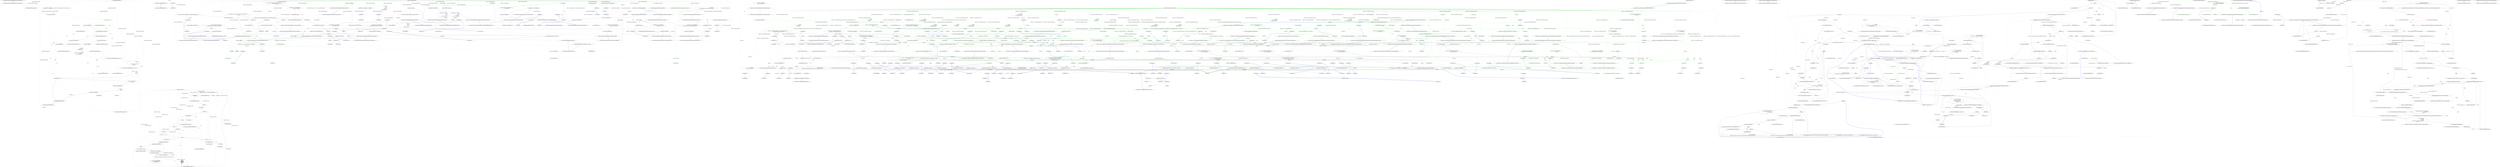 digraph  {
n0 [cluster="HangFire.Filters.IClientExceptionFilter.OnClientException(HangFire.Filters.ClientExceptionContext)", label="Entry HangFire.Filters.IClientExceptionFilter.OnClientException(HangFire.Filters.ClientExceptionContext)", span="11-11"];
n1 [cluster="HangFire.Filters.IClientExceptionFilter.OnClientException(HangFire.Filters.ClientExceptionContext)", label="Exit HangFire.Filters.IClientExceptionFilter.OnClientException(HangFire.Filters.ClientExceptionContext)", span="11-11"];
d2 [cluster="Hangfire.Dashboard.Pages.DashboardPage.Execute()", color=green, community=0, label="1: Layout = new LayoutPage { Title = ''Dashboard'' }", span="67-67"];
d37 [label="Hangfire.Dashboard.Pages.DashboardPage", span=""];
d1 [cluster="Hangfire.Dashboard.Pages.DashboardPage.Execute()", label="WriteLiteral(''\r\n'')", span="55-55"];
d3 [cluster="Hangfire.Dashboard.Pages.DashboardPage.Execute()", label="IDictionary<DateTime, long> succeeded = null", span="68-68"];
d26 [cluster="Hangfire.Dashboard.Pages.LayoutPage.LayoutPage()", label="Entry Hangfire.Dashboard.Pages.LayoutPage.LayoutPage()", span="4-4"];
d5 [cluster="Hangfire.Dashboard.Pages.DashboardPage.Execute()", color=green, community=0, label="1: var period = Query(''period'') ?? ''day''", span="71-71"];
d4 [cluster="Hangfire.Dashboard.Pages.DashboardPage.Execute()", label="IDictionary<DateTime, long> failed = null", span="69-69"];
d6 [cluster="Hangfire.Dashboard.Pages.DashboardPage.Execute()", label="var monitor = Storage.GetMonitoringApi()", span="73-73"];
d27 [cluster="Hangfire.Dashboard.RazorPage.Query(string)", label="Entry Hangfire.Dashboard.RazorPage.Query(string)", span="43-43"];
d7 [cluster="Hangfire.Dashboard.Pages.DashboardPage.Execute()", label="''week''.Equals(period, StringComparison.OrdinalIgnoreCase)", span="74-74"];
d10 [cluster="Hangfire.Dashboard.Pages.DashboardPage.Execute()", label="''day''.Equals(period, StringComparison.OrdinalIgnoreCase)", span="79-79"];
d14 [cluster="Hangfire.Dashboard.Pages.DashboardPage.Execute()", label="Write(''day''.Equals(period, StringComparison.OrdinalIgnoreCase) ? ''active'' : null)", span="96-96"];
d16 [cluster="Hangfire.Dashboard.Pages.DashboardPage.Execute()", label="Write(''week''.Equals(period, StringComparison.OrdinalIgnoreCase) ? ''active'' : null)", span="107-107"];
d13 [cluster="Hangfire.Dashboard.Pages.DashboardPage.Execute()", color=green, community=0, label="0: WriteLiteral(''\r\n<h3>Realtime graph</h3>\r\n<div id=\''realtimeGraph\''></div>\r\n\r\n<h3>\r\n    <div class'' +\r\n''=\''btn-group pull-right\'' style=\''margin-top: 2px;\''>\r\n        <a href=\''?period=day\'''' +\r\n'' class=\''btn btn-sm btn-default '')", span="89-91"];
d9 [cluster="Hangfire.Dashboard.Pages.DashboardPage.Execute()", label="failed = monitor.FailedByDatesCount()", span="77-77"];
d12 [cluster="Hangfire.Dashboard.Pages.DashboardPage.Execute()", label="failed = monitor.HourlyFailedJobs()", span="82-82"];
d25 [cluster="Hangfire.Dashboard.RazorPage.WriteLiteral(string)", label="Entry Hangfire.Dashboard.RazorPage.WriteLiteral(string)", span="76-76"];
d15 [cluster="Hangfire.Dashboard.Pages.DashboardPage.Execute()", label="WriteLiteral(''\''>\r\n            Day\r\n        </a>\r\n        <a href=\''?period=week\'' class=\''btn btn-'' +\r\n''sm btn-default '')", span="101-102"];
d17 [cluster="Hangfire.Dashboard.Pages.DashboardPage.Execute()", label="WriteLiteral(''\''>Week</a>\r\n    </div>\r\n    History graph\r\n</h3>\r\n\r\n'')", span="112-112"];
d19 [cluster="Hangfire.Dashboard.Pages.DashboardPage.Execute()", label="WriteLiteral(''    <div id=\''historyGraph\'' \r\n          data-succeeded=\'''')", span="123-123"];
d20 [cluster="Hangfire.Dashboard.Pages.DashboardPage.Execute()", label="Write(JsonConvert.SerializeObject(succeeded))", span="128-128"];
d21 [cluster="Hangfire.Dashboard.Pages.DashboardPage.Execute()", label="WriteLiteral(''\'' \r\n          data-failed=\'''')", span="133-133"];
d22 [cluster="Hangfire.Dashboard.Pages.DashboardPage.Execute()", label="Write(JsonConvert.SerializeObject(failed))", span="138-138"];
d23 [cluster="Hangfire.Dashboard.Pages.DashboardPage.Execute()", label="WriteLiteral(''\''>\r\n    </div>\r\n'')", span="143-143"];
d0 [cluster="Hangfire.Dashboard.Pages.DashboardPage.Execute()", label="Entry Hangfire.Dashboard.Pages.DashboardPage.Execute()", span="51-51"];
d18 [cluster="Hangfire.Dashboard.Pages.DashboardPage.Execute()", label="succeeded != null && failed != null", span="117-117"];
d28 [cluster="Hangfire.JobStorage.GetMonitoringApi()", label="Entry Hangfire.JobStorage.GetMonitoringApi()", span="54-54"];
d8 [cluster="Hangfire.Dashboard.Pages.DashboardPage.Execute()", label="succeeded = monitor.SucceededByDatesCount()", span="76-76"];
d11 [cluster="Hangfire.Dashboard.Pages.DashboardPage.Execute()", label="succeeded = monitor.HourlySucceededJobs()", span="81-81"];
d29 [cluster="string.Equals(string, System.StringComparison)", label="Entry string.Equals(string, System.StringComparison)", span="0-0"];
d34 [cluster="Hangfire.Dashboard.RazorPage.Write(object)", label="Entry Hangfire.Dashboard.RazorPage.Write(object)", span="83-83"];
d31 [cluster="Hangfire.Storage.IMonitoringApi.FailedByDatesCount()", label="Entry Hangfire.Storage.IMonitoringApi.FailedByDatesCount()", span="48-48"];
d33 [cluster="Hangfire.Storage.IMonitoringApi.HourlyFailedJobs()", label="Entry Hangfire.Storage.IMonitoringApi.HourlyFailedJobs()", span="50-50"];
d35 [cluster="Unk.SerializeObject", label="Entry Unk.SerializeObject", span=""];
d36 [cluster="Unk.Write", label="Entry Unk.Write", span=""];
d24 [cluster="Hangfire.Dashboard.Pages.DashboardPage.Execute()", label="Exit Hangfire.Dashboard.Pages.DashboardPage.Execute()", span="51-51"];
d30 [cluster="Hangfire.Storage.IMonitoringApi.SucceededByDatesCount()", label="Entry Hangfire.Storage.IMonitoringApi.SucceededByDatesCount()", span="47-47"];
d32 [cluster="Hangfire.Storage.IMonitoringApi.HourlySucceededJobs()", label="Entry Hangfire.Storage.IMonitoringApi.HourlySucceededJobs()", span="49-49"];
m0_31 [cluster="Hangfire.Core.Tests.BackgroundJobClientFacts.Method()", file="BackgroundJobClientFacts.cs", label="Entry Hangfire.Core.Tests.BackgroundJobClientFacts.Method()", span="203-203"];
m0_172 [cluster="Hangfire.Core.Tests.BackgroundJobClientFacts.Method()", file="BackgroundJobClientFacts.cs", label="Exit Hangfire.Core.Tests.BackgroundJobClientFacts.Method()", span="203-203"];
m0_16 [cluster="Mock<IStateMachineFactory>.cstr", file="BackgroundJobClientFacts.cs", label="Entry Mock<IStateMachineFactory>.cstr", span=""];
m0_18 [cluster="Mock<IState>.cstr", file="BackgroundJobClientFacts.cs", label="Entry Mock<IState>.cstr", span=""];
m0_37 [cluster="Unk.Equal", file="BackgroundJobClientFacts.cs", label="Entry Unk.Equal", span=""];
m0_17 [cluster="Mock<IJobCreationProcess>.cstr", file="BackgroundJobClientFacts.cs", label="Entry Mock<IJobCreationProcess>.cstr", span=""];
m0_60 [cluster="Unk.DoesNotThrow", file="BackgroundJobClientFacts.cs", label="Entry Unk.DoesNotThrow", span=""];
m0_94 [cluster="Hangfire.BackgroundJobClient.Create(Hangfire.Common.Job, Hangfire.States.IState)", file="BackgroundJobClientFacts.cs", label="Entry Hangfire.BackgroundJobClient.Create(Hangfire.Common.Job, Hangfire.States.IState)", span="80-80"];
m0_104 [cluster="Unk.Run", file="BackgroundJobClientFacts.cs", label="Entry Unk.Run", span=""];
m0_32 [cluster="Hangfire.Core.Tests.BackgroundJobClientFacts.Ctor_ThrowsAnException_WhenStorageIsNull()", file="BackgroundJobClientFacts.cs", label="Entry Hangfire.Core.Tests.BackgroundJobClientFacts.Ctor_ThrowsAnException_WhenStorageIsNull()", span="38-38"];
m0_33 [cluster="Hangfire.Core.Tests.BackgroundJobClientFacts.Ctor_ThrowsAnException_WhenStorageIsNull()", file="BackgroundJobClientFacts.cs", label="var exception = Assert.Throws<ArgumentNullException>(\r\n                () => new BackgroundJobClient(null, _stateMachineFactory.Object, _process.Object))", span="40-41"];
m0_34 [cluster="Hangfire.Core.Tests.BackgroundJobClientFacts.Ctor_ThrowsAnException_WhenStorageIsNull()", file="BackgroundJobClientFacts.cs", label="Assert.Equal(''storage'', exception.ParamName)", span="43-43"];
m0_35 [cluster="Hangfire.Core.Tests.BackgroundJobClientFacts.Ctor_ThrowsAnException_WhenStorageIsNull()", file="BackgroundJobClientFacts.cs", label="Exit Hangfire.Core.Tests.BackgroundJobClientFacts.Ctor_ThrowsAnException_WhenStorageIsNull()", span="38-38"];
m0_77 [cluster="Hangfire.Core.Tests.BackgroundJobClientFacts.CreateJob_ThrowsAnException_WhenJobIsNull()", file="BackgroundJobClientFacts.cs", label="Entry Hangfire.Core.Tests.BackgroundJobClientFacts.CreateJob_ThrowsAnException_WhenJobIsNull()", span="85-85"];
m0_78 [cluster="Hangfire.Core.Tests.BackgroundJobClientFacts.CreateJob_ThrowsAnException_WhenJobIsNull()", color=green, community=0, file="BackgroundJobClientFacts.cs", label="1: var client = CreateClient()", span="87-87"];
m0_79 [cluster="Hangfire.Core.Tests.BackgroundJobClientFacts.CreateJob_ThrowsAnException_WhenJobIsNull()", file="BackgroundJobClientFacts.cs", label="var exception = Assert.Throws<ArgumentNullException>(\r\n                () => client.Create(null, _state.Object))", span="89-90"];
m0_80 [cluster="Hangfire.Core.Tests.BackgroundJobClientFacts.CreateJob_ThrowsAnException_WhenJobIsNull()", file="BackgroundJobClientFacts.cs", label="Assert.Equal(''job'', exception.ParamName)", span="92-92"];
m0_81 [cluster="Hangfire.Core.Tests.BackgroundJobClientFacts.CreateJob_ThrowsAnException_WhenJobIsNull()", file="BackgroundJobClientFacts.cs", label="Exit Hangfire.Core.Tests.BackgroundJobClientFacts.CreateJob_ThrowsAnException_WhenJobIsNull()", span="85-85"];
m0_36 [cluster="Unk.>", file="BackgroundJobClientFacts.cs", label="Entry Unk.>", span=""];
m0_56 [cluster="Hangfire.Core.Tests.BackgroundJobClientFacts.Ctor_UsesCurrent_JobStorageInstance_ByDefault()", file="BackgroundJobClientFacts.cs", label="Entry Hangfire.Core.Tests.BackgroundJobClientFacts.Ctor_UsesCurrent_JobStorageInstance_ByDefault()", span="65-65"];
m0_57 [cluster="Hangfire.Core.Tests.BackgroundJobClientFacts.Ctor_UsesCurrent_JobStorageInstance_ByDefault()", file="BackgroundJobClientFacts.cs", label="JobStorage.Current = new Mock<JobStorage>().Object", span="67-67"];
m0_58 [cluster="Hangfire.Core.Tests.BackgroundJobClientFacts.Ctor_UsesCurrent_JobStorageInstance_ByDefault()", file="BackgroundJobClientFacts.cs", label="Assert.DoesNotThrow(() => new BackgroundJobClient())", span="68-68"];
m0_59 [cluster="Hangfire.Core.Tests.BackgroundJobClientFacts.Ctor_UsesCurrent_JobStorageInstance_ByDefault()", file="BackgroundJobClientFacts.cs", label="Exit Hangfire.Core.Tests.BackgroundJobClientFacts.Ctor_UsesCurrent_JobStorageInstance_ByDefault()", span="65-65"];
m0_95 [cluster="Hangfire.Core.Tests.BackgroundJobClientFacts.CreateJob_RunsTheJobCreationProcess()", file="BackgroundJobClientFacts.cs", label="Entry Hangfire.Core.Tests.BackgroundJobClientFacts.CreateJob_RunsTheJobCreationProcess()", span="107-107"];
m0_96 [cluster="Hangfire.Core.Tests.BackgroundJobClientFacts.CreateJob_RunsTheJobCreationProcess()", file="BackgroundJobClientFacts.cs", label="var client = CreateClient()", span="109-109"];
m0_97 [cluster="Hangfire.Core.Tests.BackgroundJobClientFacts.CreateJob_RunsTheJobCreationProcess()", file="BackgroundJobClientFacts.cs", label="client.Create(_job, _state.Object)", span="111-111"];
m0_98 [cluster="Hangfire.Core.Tests.BackgroundJobClientFacts.CreateJob_RunsTheJobCreationProcess()", file="BackgroundJobClientFacts.cs", label="_process.Verify(x => x.Run(It.IsNotNull<CreateContext>(), It.IsNotNull<IStateMachine>()))", span="113-113"];
m0_99 [cluster="Hangfire.Core.Tests.BackgroundJobClientFacts.CreateJob_RunsTheJobCreationProcess()", file="BackgroundJobClientFacts.cs", label="Exit Hangfire.Core.Tests.BackgroundJobClientFacts.CreateJob_RunsTheJobCreationProcess()", span="107-107"];
m0_23 [cluster="Unk.GetConnection", file="BackgroundJobClientFacts.cs", label="Entry Unk.GetConnection", span=""];
m0_136 [cluster="Unk.ChangeState", file="BackgroundJobClientFacts.cs", label="Entry Unk.ChangeState", span=""];
m0_121 [cluster="Unk.NotNull", file="BackgroundJobClientFacts.cs", label="Entry Unk.NotNull", span=""];
m0_114 [cluster="Hangfire.Core.Tests.BackgroundJobClientFacts.CreateJob_WrapsProcessException_IntoItsOwnException()", file="BackgroundJobClientFacts.cs", label="Entry Hangfire.Core.Tests.BackgroundJobClientFacts.CreateJob_WrapsProcessException_IntoItsOwnException()", span="128-128"];
m0_115 [cluster="Hangfire.Core.Tests.BackgroundJobClientFacts.CreateJob_WrapsProcessException_IntoItsOwnException()", file="BackgroundJobClientFacts.cs", label="var client = CreateClient()", span="130-130"];
m0_116 [cluster="Hangfire.Core.Tests.BackgroundJobClientFacts.CreateJob_WrapsProcessException_IntoItsOwnException()", file="BackgroundJobClientFacts.cs", label="_process.Setup(x => x.Run(It.IsAny<CreateContext>(), It.IsAny<IStateMachine>()))\r\n                .Throws<InvalidOperationException>()", span="131-132"];
m0_117 [cluster="Hangfire.Core.Tests.BackgroundJobClientFacts.CreateJob_WrapsProcessException_IntoItsOwnException()", file="BackgroundJobClientFacts.cs", label="var exception = Assert.Throws<CreateJobFailedException>(\r\n                () => client.Create(_job, _state.Object))", span="134-135"];
m0_118 [cluster="Hangfire.Core.Tests.BackgroundJobClientFacts.CreateJob_WrapsProcessException_IntoItsOwnException()", file="BackgroundJobClientFacts.cs", label="Assert.NotNull(exception.InnerException)", span="137-137"];
m0_119 [cluster="Hangfire.Core.Tests.BackgroundJobClientFacts.CreateJob_WrapsProcessException_IntoItsOwnException()", file="BackgroundJobClientFacts.cs", label="Assert.IsType<InvalidOperationException>(exception.InnerException)", span="138-138"];
m0_120 [cluster="Hangfire.Core.Tests.BackgroundJobClientFacts.CreateJob_WrapsProcessException_IntoItsOwnException()", file="BackgroundJobClientFacts.cs", label="Exit Hangfire.Core.Tests.BackgroundJobClientFacts.CreateJob_WrapsProcessException_IntoItsOwnException()", span="128-128"];
m0_145 [cluster="Hangfire.BackgroundJobClient.ChangeState(string, Hangfire.States.IState, string)", file="BackgroundJobClientFacts.cs", label="Entry Hangfire.BackgroundJobClient.ChangeState(string, Hangfire.States.IState, string)", span="102-102"];
m0_146 [cluster="Hangfire.Core.Tests.BackgroundJobClientFacts.ChangeState_ChangesTheStateOfAJob_ToTheGivenOne()", file="BackgroundJobClientFacts.cs", label="Entry Hangfire.Core.Tests.BackgroundJobClientFacts.ChangeState_ChangesTheStateOfAJob_ToTheGivenOne()", span="164-164"];
m0_147 [cluster="Hangfire.Core.Tests.BackgroundJobClientFacts.ChangeState_ChangesTheStateOfAJob_ToTheGivenOne()", file="BackgroundJobClientFacts.cs", label="var client = CreateClient()", span="166-166"];
m0_148 [cluster="Hangfire.Core.Tests.BackgroundJobClientFacts.ChangeState_ChangesTheStateOfAJob_ToTheGivenOne()", file="BackgroundJobClientFacts.cs", label="client.ChangeState(''job-id'', _state.Object, null)", span="168-168"];
m0_149 [cluster="Hangfire.Core.Tests.BackgroundJobClientFacts.ChangeState_ChangesTheStateOfAJob_ToTheGivenOne()", file="BackgroundJobClientFacts.cs", label="_stateMachine.Verify(x => x.ChangeState(\r\n                ''job-id'',\r\n                _state.Object,\r\n                null,\r\n                It.IsAny<CancellationToken>()))", span="170-174"];
m0_150 [cluster="Hangfire.Core.Tests.BackgroundJobClientFacts.ChangeState_ChangesTheStateOfAJob_ToTheGivenOne()", file="BackgroundJobClientFacts.cs", label="Exit Hangfire.Core.Tests.BackgroundJobClientFacts.ChangeState_ChangesTheStateOfAJob_ToTheGivenOne()", span="164-164"];
m0_13 [cluster="Unk.Setup", file="BackgroundJobClientFacts.cs", label="Entry Unk.Setup", span=""];
m0_64 [cluster="Hangfire.BackgroundJobClient.BackgroundJobClient()", file="BackgroundJobClientFacts.cs", label="Entry Hangfire.BackgroundJobClient.BackgroundJobClient()", span="38-38"];
m0_42 [cluster="Hangfire.Core.Tests.BackgroundJobClientFacts.Ctor_ThrowsAnException_WhenStateMachineFactoryIsNull()", file="BackgroundJobClientFacts.cs", label="Entry Hangfire.Core.Tests.BackgroundJobClientFacts.Ctor_ThrowsAnException_WhenStateMachineFactoryIsNull()", span="47-47"];
m0_43 [cluster="Hangfire.Core.Tests.BackgroundJobClientFacts.Ctor_ThrowsAnException_WhenStateMachineFactoryIsNull()", file="BackgroundJobClientFacts.cs", label="var exception = Assert.Throws<ArgumentNullException>(\r\n                () => new BackgroundJobClient(_storage.Object, null, _process.Object))", span="49-50"];
m0_44 [cluster="Hangfire.Core.Tests.BackgroundJobClientFacts.Ctor_ThrowsAnException_WhenStateMachineFactoryIsNull()", file="BackgroundJobClientFacts.cs", label="Assert.Equal(''stateMachineFactory'', exception.ParamName)", span="52-52"];
m0_45 [cluster="Hangfire.Core.Tests.BackgroundJobClientFacts.Ctor_ThrowsAnException_WhenStateMachineFactoryIsNull()", file="BackgroundJobClientFacts.cs", label="Exit Hangfire.Core.Tests.BackgroundJobClientFacts.Ctor_ThrowsAnException_WhenStateMachineFactoryIsNull()", span="47-47"];
m0_86 [cluster="Hangfire.Core.Tests.BackgroundJobClientFacts.CreateJob_ThrowsAnException_WhenStateIsNull()", file="BackgroundJobClientFacts.cs", label="Entry Hangfire.Core.Tests.BackgroundJobClientFacts.CreateJob_ThrowsAnException_WhenStateIsNull()", span="96-96"];
m0_87 [cluster="Hangfire.Core.Tests.BackgroundJobClientFacts.CreateJob_ThrowsAnException_WhenStateIsNull()", file="BackgroundJobClientFacts.cs", label="var client = CreateClient()", span="98-98"];
m0_88 [cluster="Hangfire.Core.Tests.BackgroundJobClientFacts.CreateJob_ThrowsAnException_WhenStateIsNull()", file="BackgroundJobClientFacts.cs", label="var exception = Assert.Throws<ArgumentNullException>(\r\n                () => client.Create(_job, null))", span="100-101"];
m0_89 [cluster="Hangfire.Core.Tests.BackgroundJobClientFacts.CreateJob_ThrowsAnException_WhenStateIsNull()", file="BackgroundJobClientFacts.cs", label="Assert.Equal(''state'', exception.ParamName)", span="103-103"];
m0_90 [cluster="Hangfire.Core.Tests.BackgroundJobClientFacts.CreateJob_ThrowsAnException_WhenStateIsNull()", file="BackgroundJobClientFacts.cs", label="Exit Hangfire.Core.Tests.BackgroundJobClientFacts.CreateJob_ThrowsAnException_WhenStateIsNull()", span="96-96"];
m0_61 [cluster="lambda expression", file="BackgroundJobClientFacts.cs", label="Entry lambda expression", span="68-68"];
m0_24 [cluster="lambda expression", file="BackgroundJobClientFacts.cs", label="Entry lambda expression", span="30-30"];
m0_28 [cluster="lambda expression", file="BackgroundJobClientFacts.cs", label="Entry lambda expression", span="34-34"];
m0_25 [cluster="lambda expression", color=green, community=0, file="BackgroundJobClientFacts.cs", label="0: x.Create(_connection.Object)", span="30-30"];
m0_26 [cluster="lambda expression", file="BackgroundJobClientFacts.cs", label="Exit lambda expression", span="30-30"];
m0_29 [cluster="lambda expression", color=green, community=0, file="BackgroundJobClientFacts.cs", label="1: Method()", span="34-34"];
m0_30 [cluster="lambda expression", file="BackgroundJobClientFacts.cs", label="Exit lambda expression", span="34-34"];
m0_84 [cluster="lambda expression", file="BackgroundJobClientFacts.cs", label="client.Create(null, _state.Object)", span="90-90"];
m0_39 [cluster="lambda expression", file="BackgroundJobClientFacts.cs", label="new BackgroundJobClient(null, _stateMachineFactory.Object, _process.Object)", span="41-41"];
m0_47 [cluster="lambda expression", file="BackgroundJobClientFacts.cs", label="new BackgroundJobClient(_storage.Object, null, _process.Object)", span="50-50"];
m0_54 [cluster="lambda expression", file="BackgroundJobClientFacts.cs", label="new BackgroundJobClient(_storage.Object, _stateMachineFactory.Object, null)", span="59-59"];
m0_69 [cluster="lambda expression", file="BackgroundJobClientFacts.cs", label="new BackgroundJobClient(_storage.Object)", span="74-74"];
m0_75 [cluster="lambda expression", file="BackgroundJobClientFacts.cs", label="new BackgroundJobClient(_storage.Object, _stateMachineFactory.Object)", span="81-81"];
m0_92 [cluster="lambda expression", file="BackgroundJobClientFacts.cs", label="client.Create(_job, null)", span="101-101"];
m0_126 [cluster="lambda expression", file="BackgroundJobClientFacts.cs", label="client.Create(_job, _state.Object)", span="135-135"];
m0_134 [cluster="lambda expression", file="BackgroundJobClientFacts.cs", label="client.ChangeState(null, _state.Object, null)", span="147-147"];
m0_152 [cluster="lambda expression", file="BackgroundJobClientFacts.cs", label="x.ChangeState(\r\n                ''job-id'',\r\n                _state.Object,\r\n                null,\r\n                It.IsAny<CancellationToken>())", span="170-174"];
m0_160 [cluster="lambda expression", file="BackgroundJobClientFacts.cs", label="x.ChangeState(\r\n                ''job-id'',\r\n                _state.Object,\r\n                new[] { ''State'' },\r\n                It.IsAny<CancellationToken>())", span="184-188"];
m0_170 [cluster="lambda expression", file="BackgroundJobClientFacts.cs", label="x.ChangeState(''job-id'', _state.Object, null, It.IsAny<CancellationToken>())", span="194-194"];
m0_83 [cluster="lambda expression", file="BackgroundJobClientFacts.cs", label="Entry lambda expression", span="90-90"];
m0_85 [cluster="lambda expression", file="BackgroundJobClientFacts.cs", label="Exit lambda expression", span="90-90"];
m0_20 [cluster="lambda expression", file="BackgroundJobClientFacts.cs", label="Entry lambda expression", span="25-25"];
m0_38 [cluster="lambda expression", file="BackgroundJobClientFacts.cs", label="Entry lambda expression", span="41-41"];
m0_40 [cluster="lambda expression", file="BackgroundJobClientFacts.cs", label="Exit lambda expression", span="41-41"];
m0_46 [cluster="lambda expression", file="BackgroundJobClientFacts.cs", label="Entry lambda expression", span="50-50"];
m0_48 [cluster="lambda expression", file="BackgroundJobClientFacts.cs", label="Exit lambda expression", span="50-50"];
m0_53 [cluster="lambda expression", file="BackgroundJobClientFacts.cs", label="Entry lambda expression", span="59-59"];
m0_55 [cluster="lambda expression", file="BackgroundJobClientFacts.cs", label="Exit lambda expression", span="59-59"];
m0_68 [cluster="lambda expression", file="BackgroundJobClientFacts.cs", label="Entry lambda expression", span="74-74"];
m0_70 [cluster="lambda expression", file="BackgroundJobClientFacts.cs", label="Exit lambda expression", span="74-74"];
m0_74 [cluster="lambda expression", file="BackgroundJobClientFacts.cs", label="Entry lambda expression", span="81-81"];
m0_76 [cluster="lambda expression", file="BackgroundJobClientFacts.cs", label="Exit lambda expression", span="81-81"];
m0_91 [cluster="lambda expression", file="BackgroundJobClientFacts.cs", label="Entry lambda expression", span="101-101"];
m0_93 [cluster="lambda expression", file="BackgroundJobClientFacts.cs", label="Exit lambda expression", span="101-101"];
m0_101 [cluster="lambda expression", file="BackgroundJobClientFacts.cs", label="Entry lambda expression", span="113-113"];
m0_111 [cluster="lambda expression", file="BackgroundJobClientFacts.cs", label="Entry lambda expression", span="119-119"];
m0_122 [cluster="lambda expression", file="BackgroundJobClientFacts.cs", label="Entry lambda expression", span="131-131"];
m0_125 [cluster="lambda expression", file="BackgroundJobClientFacts.cs", label="Entry lambda expression", span="135-135"];
m0_127 [cluster="lambda expression", file="BackgroundJobClientFacts.cs", label="Exit lambda expression", span="135-135"];
m0_133 [cluster="lambda expression", file="BackgroundJobClientFacts.cs", label="Entry lambda expression", span="147-147"];
m0_135 [cluster="lambda expression", file="BackgroundJobClientFacts.cs", label="Exit lambda expression", span="147-147"];
m0_143 [cluster="lambda expression", file="BackgroundJobClientFacts.cs", label="client.ChangeState(''jobId'', null, null)", span="158-158"];
m0_151 [cluster="lambda expression", file="BackgroundJobClientFacts.cs", label="Entry lambda expression", span="170-174"];
m0_153 [cluster="lambda expression", file="BackgroundJobClientFacts.cs", label="Exit lambda expression", span="170-174"];
m0_159 [cluster="lambda expression", file="BackgroundJobClientFacts.cs", label="Entry lambda expression", span="184-188"];
m0_161 [cluster="lambda expression", file="BackgroundJobClientFacts.cs", label="Exit lambda expression", span="184-188"];
m0_169 [cluster="lambda expression", file="BackgroundJobClientFacts.cs", label="Entry lambda expression", span="194-194"];
m0_171 [cluster="lambda expression", file="BackgroundJobClientFacts.cs", label="Exit lambda expression", span="194-194"];
m0_102 [cluster="lambda expression", file="BackgroundJobClientFacts.cs", label="x.Run(It.IsNotNull<CreateContext>(), It.IsNotNull<IStateMachine>())", span="113-113"];
m0_112 [cluster="lambda expression", file="BackgroundJobClientFacts.cs", label="x.Run(It.IsAny<CreateContext>(), It.IsAny<IStateMachine>())", span="119-119"];
m0_123 [cluster="lambda expression", file="BackgroundJobClientFacts.cs", label="x.Run(It.IsAny<CreateContext>(), It.IsAny<IStateMachine>())", span="131-131"];
m0_22 [cluster="lambda expression", file="BackgroundJobClientFacts.cs", label="Exit lambda expression", span="25-25"];
m0_21 [cluster="lambda expression", file="BackgroundJobClientFacts.cs", label="x.GetConnection()", span="25-25"];
m0_103 [cluster="lambda expression", file="BackgroundJobClientFacts.cs", label="Exit lambda expression", span="113-113"];
m0_113 [cluster="lambda expression", file="BackgroundJobClientFacts.cs", label="Exit lambda expression", span="119-119"];
m0_124 [cluster="lambda expression", file="BackgroundJobClientFacts.cs", label="Exit lambda expression", span="131-131"];
m0_142 [cluster="lambda expression", file="BackgroundJobClientFacts.cs", label="Entry lambda expression", span="158-158"];
m0_144 [cluster="lambda expression", file="BackgroundJobClientFacts.cs", label="Exit lambda expression", span="158-158"];
m0_62 [cluster="lambda expression", file="BackgroundJobClientFacts.cs", label="new BackgroundJobClient()", span="68-68"];
m0_63 [cluster="lambda expression", file="BackgroundJobClientFacts.cs", label="Exit lambda expression", span="68-68"];
m0_105 [cluster="Hangfire.Core.Tests.BackgroundJobClientFacts.CreateJob_ReturnsJobIdentifier()", file="BackgroundJobClientFacts.cs", label="Entry Hangfire.Core.Tests.BackgroundJobClientFacts.CreateJob_ReturnsJobIdentifier()", span="117-117"];
m0_106 [cluster="Hangfire.Core.Tests.BackgroundJobClientFacts.CreateJob_ReturnsJobIdentifier()", file="BackgroundJobClientFacts.cs", label="_process.Setup(x => x.Run(It.IsAny<CreateContext>(), It.IsAny<IStateMachine>())).Returns(''some-job'')", span="119-119"];
m0_107 [cluster="Hangfire.Core.Tests.BackgroundJobClientFacts.CreateJob_ReturnsJobIdentifier()", file="BackgroundJobClientFacts.cs", label="var client = CreateClient()", span="120-120"];
m0_108 [cluster="Hangfire.Core.Tests.BackgroundJobClientFacts.CreateJob_ReturnsJobIdentifier()", file="BackgroundJobClientFacts.cs", label="var id = client.Create(_job, _state.Object)", span="122-122"];
m0_109 [cluster="Hangfire.Core.Tests.BackgroundJobClientFacts.CreateJob_ReturnsJobIdentifier()", file="BackgroundJobClientFacts.cs", label="Assert.Equal(''some-job'', id)", span="124-124"];
m0_110 [cluster="Hangfire.Core.Tests.BackgroundJobClientFacts.CreateJob_ReturnsJobIdentifier()", file="BackgroundJobClientFacts.cs", label="Exit Hangfire.Core.Tests.BackgroundJobClientFacts.CreateJob_ReturnsJobIdentifier()", span="117-117"];
m0_82 [cluster="Hangfire.Core.Tests.BackgroundJobClientFacts.CreateClient()", file="BackgroundJobClientFacts.cs", label="Entry Hangfire.Core.Tests.BackgroundJobClientFacts.CreateClient()", span="207-207"];
m0_173 [cluster="Hangfire.Core.Tests.BackgroundJobClientFacts.CreateClient()", file="BackgroundJobClientFacts.cs", label="return new BackgroundJobClient(_storage.Object, _stateMachineFactory.Object, _process.Object);", span="209-209"];
m0_174 [cluster="Hangfire.Core.Tests.BackgroundJobClientFacts.CreateClient()", file="BackgroundJobClientFacts.cs", label="Exit Hangfire.Core.Tests.BackgroundJobClientFacts.CreateClient()", span="207-207"];
m0_100 [cluster="Unk.Verify", file="BackgroundJobClientFacts.cs", label="Entry Unk.Verify", span=""];
m0_65 [cluster="Hangfire.Core.Tests.BackgroundJobClientFacts.Ctor_HasDefaultValue_ForStateMachineFactory()", file="BackgroundJobClientFacts.cs", label="Entry Hangfire.Core.Tests.BackgroundJobClientFacts.Ctor_HasDefaultValue_ForStateMachineFactory()", span="72-72"];
m0_66 [cluster="Hangfire.Core.Tests.BackgroundJobClientFacts.Ctor_HasDefaultValue_ForStateMachineFactory()", file="BackgroundJobClientFacts.cs", label="Assert.DoesNotThrow(() => new BackgroundJobClient(_storage.Object))", span="74-74"];
m0_67 [cluster="Hangfire.Core.Tests.BackgroundJobClientFacts.Ctor_HasDefaultValue_ForStateMachineFactory()", file="BackgroundJobClientFacts.cs", label="Exit Hangfire.Core.Tests.BackgroundJobClientFacts.Ctor_HasDefaultValue_ForStateMachineFactory()", span="72-72"];
m0_128 [cluster="Hangfire.Core.Tests.BackgroundJobClientFacts.ChangeState_ThrowsAnException_WhenJobIdIsNull()", file="BackgroundJobClientFacts.cs", label="Entry Hangfire.Core.Tests.BackgroundJobClientFacts.ChangeState_ThrowsAnException_WhenJobIdIsNull()", span="142-142"];
m0_129 [cluster="Hangfire.Core.Tests.BackgroundJobClientFacts.ChangeState_ThrowsAnException_WhenJobIdIsNull()", file="BackgroundJobClientFacts.cs", label="var client = CreateClient()", span="144-144"];
m0_130 [cluster="Hangfire.Core.Tests.BackgroundJobClientFacts.ChangeState_ThrowsAnException_WhenJobIdIsNull()", file="BackgroundJobClientFacts.cs", label="var exception = Assert.Throws<ArgumentNullException>(\r\n                () => client.ChangeState(null, _state.Object, null))", span="146-147"];
m0_131 [cluster="Hangfire.Core.Tests.BackgroundJobClientFacts.ChangeState_ThrowsAnException_WhenJobIdIsNull()", file="BackgroundJobClientFacts.cs", label="Assert.Equal(''jobId'', exception.ParamName)", span="149-149"];
m0_132 [cluster="Hangfire.Core.Tests.BackgroundJobClientFacts.ChangeState_ThrowsAnException_WhenJobIdIsNull()", file="BackgroundJobClientFacts.cs", label="Exit Hangfire.Core.Tests.BackgroundJobClientFacts.ChangeState_ThrowsAnException_WhenJobIdIsNull()", span="142-142"];
m0_0 [cluster="Hangfire.Core.Tests.BackgroundJobClientFacts.BackgroundJobClientFacts()", file="BackgroundJobClientFacts.cs", label="Entry Hangfire.Core.Tests.BackgroundJobClientFacts.BackgroundJobClientFacts()", span="21-21"];
m0_5 [cluster="Hangfire.Core.Tests.BackgroundJobClientFacts.BackgroundJobClientFacts()", color=green, community=0, file="BackgroundJobClientFacts.cs", label="0: _stateMachineFactory = new Mock<IStateMachineFactory>()", span="29-29"];
m0_4 [cluster="Hangfire.Core.Tests.BackgroundJobClientFacts.BackgroundJobClientFacts()", file="BackgroundJobClientFacts.cs", label="_stateMachine = new Mock<IStateMachine>()", span="27-27"];
m0_6 [cluster="Hangfire.Core.Tests.BackgroundJobClientFacts.BackgroundJobClientFacts()", color=green, community=0, file="BackgroundJobClientFacts.cs", label="1: _stateMachineFactory.Setup(x => x.Create(_connection.Object)).Returns(_stateMachine.Object)", span="30-30"];
m0_7 [cluster="Hangfire.Core.Tests.BackgroundJobClientFacts.BackgroundJobClientFacts()", color=green, community=0, file="BackgroundJobClientFacts.cs", label="1: _process = new Mock<IJobCreationProcess>()", span="32-32"];
m0_8 [cluster="Hangfire.Core.Tests.BackgroundJobClientFacts.BackgroundJobClientFacts()", color=green, community=0, file="BackgroundJobClientFacts.cs", label="1: _state = new Mock<IState>()", span="33-33"];
m0_9 [cluster="Hangfire.Core.Tests.BackgroundJobClientFacts.BackgroundJobClientFacts()", color=green, community=0, file="BackgroundJobClientFacts.cs", label="0: _job = Job.FromExpression(() => Method())", span="34-34"];
m0_1 [cluster="Hangfire.Core.Tests.BackgroundJobClientFacts.BackgroundJobClientFacts()", file="BackgroundJobClientFacts.cs", label="_connection = new Mock<IStorageConnection>()", span="23-23"];
m0_2 [cluster="Hangfire.Core.Tests.BackgroundJobClientFacts.BackgroundJobClientFacts()", file="BackgroundJobClientFacts.cs", label="_storage = new Mock<JobStorage>()", span="24-24"];
m0_3 [cluster="Hangfire.Core.Tests.BackgroundJobClientFacts.BackgroundJobClientFacts()", file="BackgroundJobClientFacts.cs", label="_storage.Setup(x => x.GetConnection()).Returns(_connection.Object)", span="25-25"];
m0_10 [cluster="Hangfire.Core.Tests.BackgroundJobClientFacts.BackgroundJobClientFacts()", file="BackgroundJobClientFacts.cs", label="Exit Hangfire.Core.Tests.BackgroundJobClientFacts.BackgroundJobClientFacts()", span="21-21"];
m0_49 [cluster="Hangfire.Core.Tests.BackgroundJobClientFacts.Ctor_ThrowsAnException_WhenCreationProcessIsNull()", file="BackgroundJobClientFacts.cs", label="Entry Hangfire.Core.Tests.BackgroundJobClientFacts.Ctor_ThrowsAnException_WhenCreationProcessIsNull()", span="56-56"];
m0_50 [cluster="Hangfire.Core.Tests.BackgroundJobClientFacts.Ctor_ThrowsAnException_WhenCreationProcessIsNull()", file="BackgroundJobClientFacts.cs", label="var exception = Assert.Throws<ArgumentNullException>(\r\n                () => new BackgroundJobClient(_storage.Object, _stateMachineFactory.Object, null))", span="58-59"];
m0_51 [cluster="Hangfire.Core.Tests.BackgroundJobClientFacts.Ctor_ThrowsAnException_WhenCreationProcessIsNull()", file="BackgroundJobClientFacts.cs", label="Assert.Equal(''process'', exception.ParamName)", span="61-61"];
m0_52 [cluster="Hangfire.Core.Tests.BackgroundJobClientFacts.Ctor_ThrowsAnException_WhenCreationProcessIsNull()", file="BackgroundJobClientFacts.cs", label="Exit Hangfire.Core.Tests.BackgroundJobClientFacts.Ctor_ThrowsAnException_WhenCreationProcessIsNull()", span="56-56"];
m0_154 [cluster="Hangfire.Core.Tests.BackgroundJobClientFacts.ChangeState_WithFromState_ChangesTheStateOfAJob_WithFromStateValue()", file="BackgroundJobClientFacts.cs", label="Entry Hangfire.Core.Tests.BackgroundJobClientFacts.ChangeState_WithFromState_ChangesTheStateOfAJob_WithFromStateValue()", span="178-178"];
m0_155 [cluster="Hangfire.Core.Tests.BackgroundJobClientFacts.ChangeState_WithFromState_ChangesTheStateOfAJob_WithFromStateValue()", file="BackgroundJobClientFacts.cs", label="var client = CreateClient()", span="180-180"];
m0_156 [cluster="Hangfire.Core.Tests.BackgroundJobClientFacts.ChangeState_WithFromState_ChangesTheStateOfAJob_WithFromStateValue()", file="BackgroundJobClientFacts.cs", label="client.ChangeState(''job-id'', _state.Object, ''State'')", span="182-182"];
m0_157 [cluster="Hangfire.Core.Tests.BackgroundJobClientFacts.ChangeState_WithFromState_ChangesTheStateOfAJob_WithFromStateValue()", file="BackgroundJobClientFacts.cs", label="_stateMachine.Verify(x => x.ChangeState(\r\n                ''job-id'',\r\n                _state.Object,\r\n                new[] { ''State'' },\r\n                It.IsAny<CancellationToken>()))", span="184-188"];
m0_158 [cluster="Hangfire.Core.Tests.BackgroundJobClientFacts.ChangeState_WithFromState_ChangesTheStateOfAJob_WithFromStateValue()", file="BackgroundJobClientFacts.cs", label="Exit Hangfire.Core.Tests.BackgroundJobClientFacts.ChangeState_WithFromState_ChangesTheStateOfAJob_WithFromStateValue()", span="178-178"];
m0_27 [cluster="Unk.Create", file="BackgroundJobClientFacts.cs", label="Entry Unk.Create", span=""];
m0_15 [cluster="Mock<IStateMachine>.cstr", file="BackgroundJobClientFacts.cs", label="Entry Mock<IStateMachine>.cstr", span=""];
m0_162 [cluster="Hangfire.Core.Tests.BackgroundJobClientFacts.ChangeState_ReturnsTheResult_OfStateMachineInvocation()", file="BackgroundJobClientFacts.cs", label="Entry Hangfire.Core.Tests.BackgroundJobClientFacts.ChangeState_ReturnsTheResult_OfStateMachineInvocation()", span="192-192"];
m0_163 [cluster="Hangfire.Core.Tests.BackgroundJobClientFacts.ChangeState_ReturnsTheResult_OfStateMachineInvocation()", file="BackgroundJobClientFacts.cs", label="_stateMachine.Setup(x => x.ChangeState(''job-id'', _state.Object, null, It.IsAny<CancellationToken>()))\r\n                .Returns(true)", span="194-195"];
m0_164 [cluster="Hangfire.Core.Tests.BackgroundJobClientFacts.ChangeState_ReturnsTheResult_OfStateMachineInvocation()", file="BackgroundJobClientFacts.cs", label="var client = CreateClient()", span="196-196"];
m0_165 [cluster="Hangfire.Core.Tests.BackgroundJobClientFacts.ChangeState_ReturnsTheResult_OfStateMachineInvocation()", file="BackgroundJobClientFacts.cs", label="var result = client.ChangeState(''job-id'', _state.Object, null)", span="198-198"];
m0_166 [cluster="Hangfire.Core.Tests.BackgroundJobClientFacts.ChangeState_ReturnsTheResult_OfStateMachineInvocation()", file="BackgroundJobClientFacts.cs", label="Assert.True(result)", span="200-200"];
m0_167 [cluster="Hangfire.Core.Tests.BackgroundJobClientFacts.ChangeState_ReturnsTheResult_OfStateMachineInvocation()", file="BackgroundJobClientFacts.cs", label="Exit Hangfire.Core.Tests.BackgroundJobClientFacts.ChangeState_ReturnsTheResult_OfStateMachineInvocation()", span="192-192"];
m0_168 [cluster="Unk.True", file="BackgroundJobClientFacts.cs", label="Entry Unk.True", span=""];
m0_14 [cluster="Unk.Returns", file="BackgroundJobClientFacts.cs", label="Entry Unk.Returns", span=""];
m0_137 [cluster="Hangfire.Core.Tests.BackgroundJobClientFacts.ChangeState_ThrowsAnException_WhenStateIsNull()", file="BackgroundJobClientFacts.cs", label="Entry Hangfire.Core.Tests.BackgroundJobClientFacts.ChangeState_ThrowsAnException_WhenStateIsNull()", span="153-153"];
m0_138 [cluster="Hangfire.Core.Tests.BackgroundJobClientFacts.ChangeState_ThrowsAnException_WhenStateIsNull()", file="BackgroundJobClientFacts.cs", label="var client = CreateClient()", span="155-155"];
m0_139 [cluster="Hangfire.Core.Tests.BackgroundJobClientFacts.ChangeState_ThrowsAnException_WhenStateIsNull()", file="BackgroundJobClientFacts.cs", label="var exception = Assert.Throws<ArgumentNullException>(\r\n                () => client.ChangeState(''jobId'', null, null))", span="157-158"];
m0_140 [cluster="Hangfire.Core.Tests.BackgroundJobClientFacts.ChangeState_ThrowsAnException_WhenStateIsNull()", file="BackgroundJobClientFacts.cs", label="Assert.Equal(''state'', exception.ParamName)", span="160-160"];
m0_141 [cluster="Hangfire.Core.Tests.BackgroundJobClientFacts.ChangeState_ThrowsAnException_WhenStateIsNull()", file="BackgroundJobClientFacts.cs", label="Exit Hangfire.Core.Tests.BackgroundJobClientFacts.ChangeState_ThrowsAnException_WhenStateIsNull()", span="153-153"];
m0_41 [cluster="BackgroundJobClient.cstr", file="BackgroundJobClientFacts.cs", label="Entry BackgroundJobClient.cstr", span=""];
m0_71 [cluster="Hangfire.Core.Tests.BackgroundJobClientFacts.Ctor_HasDefaultValue_ForCreationProcess()", file="BackgroundJobClientFacts.cs", label="Entry Hangfire.Core.Tests.BackgroundJobClientFacts.Ctor_HasDefaultValue_ForCreationProcess()", span="78-78"];
m0_72 [cluster="Hangfire.Core.Tests.BackgroundJobClientFacts.Ctor_HasDefaultValue_ForCreationProcess()", file="BackgroundJobClientFacts.cs", label="Assert.DoesNotThrow(\r\n                () => new BackgroundJobClient(_storage.Object, _stateMachineFactory.Object))", span="80-81"];
m0_73 [cluster="Hangfire.Core.Tests.BackgroundJobClientFacts.Ctor_HasDefaultValue_ForCreationProcess()", file="BackgroundJobClientFacts.cs", label="Exit Hangfire.Core.Tests.BackgroundJobClientFacts.Ctor_HasDefaultValue_ForCreationProcess()", span="78-78"];
m0_11 [cluster="Mock<IStorageConnection>.cstr", file="BackgroundJobClientFacts.cs", label="Entry Mock<IStorageConnection>.cstr", span=""];
m0_12 [cluster="Mock<JobStorage>.cstr", file="BackgroundJobClientFacts.cs", label="Entry Mock<JobStorage>.cstr", span=""];
m0_19 [cluster="Hangfire.Common.Job.FromExpression(System.Linq.Expressions.Expression<System.Action>)", file="BackgroundJobClientFacts.cs", label="Entry Hangfire.Common.Job.FromExpression(System.Linq.Expressions.Expression<System.Action>)", span="150-150"];
m0_175 [file="BackgroundJobClientFacts.cs", label="Hangfire.Core.Tests.BackgroundJobClientFacts", span=""];
m0_176 [file="BackgroundJobClientFacts.cs", label=client, span=""];
m0_177 [file="BackgroundJobClientFacts.cs", label=client, span=""];
m0_178 [file="BackgroundJobClientFacts.cs", label=client, span=""];
m0_179 [file="BackgroundJobClientFacts.cs", label=client, span=""];
m0_180 [file="BackgroundJobClientFacts.cs", label=client, span=""];
m1_35 [cluster="HangFire.Web.RazorPage.Write(object)", file="DefaultJobPerformanceProcess.cs", label="Entry HangFire.Web.RazorPage.Write(object)", span="76-76"];
m1_30 [cluster="HangFire.Web.RazorPage.WriteLiteral(string)", file="DefaultJobPerformanceProcess.cs", label="Entry HangFire.Web.RazorPage.WriteLiteral(string)", span="69-69"];
m1_0 [cluster="HangFire.Web.Pages.ServersPage.Execute()", file="DefaultJobPerformanceProcess.cs", label="Entry HangFire.Web.Pages.ServersPage.Execute()", span="57-57"];
m1_5 [cluster="HangFire.Web.Pages.ServersPage.Execute()", color=green, community=0, file="DefaultJobPerformanceProcess.cs", label="0: WriteLiteral(''\n'')", span="83-83"];
m1_4 [cluster="HangFire.Web.Pages.ServersPage.Execute()", file="DefaultJobPerformanceProcess.cs", label="IList<ServerDto> servers = monitor.Servers()", span="77-77"];
m1_6 [cluster="HangFire.Web.Pages.ServersPage.Execute()", file="DefaultJobPerformanceProcess.cs", label="servers.Count == 0", span="88-88"];
m1_1 [cluster="HangFire.Web.Pages.ServersPage.Execute()", file="DefaultJobPerformanceProcess.cs", label="WriteLiteral(''\n'')", span="61-61"];
m1_2 [cluster="HangFire.Web.Pages.ServersPage.Execute()", file="DefaultJobPerformanceProcess.cs", label="Layout = new LayoutPage { Title = ''Servers'' }", span="74-74"];
m1_7 [cluster="HangFire.Web.Pages.ServersPage.Execute()", file="DefaultJobPerformanceProcess.cs", label="WriteLiteral(''    <div class=\''alert alert-warning\''>\n        There are no active servers. Backgr'' +\r\n''ound tasks will not be processed.\n    </div>\n'')", span="94-95"];
m1_8 [cluster="HangFire.Web.Pages.ServersPage.Execute()", file="DefaultJobPerformanceProcess.cs", label="WriteLiteral(@''    <table class=''''table''''>\n        <thead>\n            <tr>\n                <th>Name</th>\n                <th>Workers</th>\n                <th>Queues</th>\n                <th>Started</th>\n                <th>Heartbeat</th>\n            </tr>\n        </thead>\n        <tbody>\n'')", span="107-118"];
m1_10 [cluster="HangFire.Web.Pages.ServersPage.Execute()", file="DefaultJobPerformanceProcess.cs", label="WriteLiteral(''                <tr>\n                    <td>'')", span="129-129"];
m1_11 [cluster="HangFire.Web.Pages.ServersPage.Execute()", file="DefaultJobPerformanceProcess.cs", label="Write(server.Name.ToUpperInvariant())", span="134-134"];
m1_12 [cluster="HangFire.Web.Pages.ServersPage.Execute()", file="DefaultJobPerformanceProcess.cs", label="WriteLiteral(''</td>\n                    <td>'')", span="139-139"];
m1_13 [cluster="HangFire.Web.Pages.ServersPage.Execute()", file="DefaultJobPerformanceProcess.cs", label="Write(server.WorkersCount)", span="144-144"];
m1_14 [cluster="HangFire.Web.Pages.ServersPage.Execute()", file="DefaultJobPerformanceProcess.cs", label="WriteLiteral(''</td>\n                    <td>'')", span="149-149"];
m1_15 [cluster="HangFire.Web.Pages.ServersPage.Execute()", file="DefaultJobPerformanceProcess.cs", label="Write(HtmlHelper.Raw(String.Join('' '', server.Queues.Select(HtmlHelper.QueueLabel))))", span="154-154"];
m1_16 [cluster="HangFire.Web.Pages.ServersPage.Execute()", file="DefaultJobPerformanceProcess.cs", label="WriteLiteral(''</td>\n                    <td data-moment=\'''')", span="159-159"];
m1_17 [cluster="HangFire.Web.Pages.ServersPage.Execute()", file="DefaultJobPerformanceProcess.cs", label="Write(JobHelper.ToTimestamp(server.StartedAt))", span="164-164"];
m1_18 [cluster="HangFire.Web.Pages.ServersPage.Execute()", file="DefaultJobPerformanceProcess.cs", label="WriteLiteral(''\''>'')", span="169-169"];
m1_19 [cluster="HangFire.Web.Pages.ServersPage.Execute()", file="DefaultJobPerformanceProcess.cs", label="Write(server.StartedAt)", span="174-174"];
m1_20 [cluster="HangFire.Web.Pages.ServersPage.Execute()", file="DefaultJobPerformanceProcess.cs", label="WriteLiteral(''</td>\n                    <td>\n'')", span="179-179"];
m1_22 [cluster="HangFire.Web.Pages.ServersPage.Execute()", file="DefaultJobPerformanceProcess.cs", label="WriteLiteral(''                            <span data-moment=\'''')", span="190-190"];
m1_23 [cluster="HangFire.Web.Pages.ServersPage.Execute()", file="DefaultJobPerformanceProcess.cs", label="Write(JobHelper.ToTimestamp(server.Heartbeat.Value))", span="195-195"];
m1_24 [cluster="HangFire.Web.Pages.ServersPage.Execute()", file="DefaultJobPerformanceProcess.cs", label="WriteLiteral(''\''>\n                                '')", span="200-200"];
m1_25 [cluster="HangFire.Web.Pages.ServersPage.Execute()", file="DefaultJobPerformanceProcess.cs", label="Write(server.Heartbeat)", span="205-205"];
m1_26 [cluster="HangFire.Web.Pages.ServersPage.Execute()", file="DefaultJobPerformanceProcess.cs", label="WriteLiteral(''\n                            </span>\n'')", span="210-210"];
m1_27 [cluster="HangFire.Web.Pages.ServersPage.Execute()", file="DefaultJobPerformanceProcess.cs", label="WriteLiteral(''                    </td>\n                </tr>\n'')", span="220-220"];
m1_28 [cluster="HangFire.Web.Pages.ServersPage.Execute()", file="DefaultJobPerformanceProcess.cs", label="WriteLiteral(''        </tbody>\n    </table>\n'')", span="230-230"];
m1_3 [cluster="HangFire.Web.Pages.ServersPage.Execute()", file="DefaultJobPerformanceProcess.cs", label="var monitor = JobStorage.Current.GetMonitoringApi()", span="76-76"];
m1_9 [cluster="HangFire.Web.Pages.ServersPage.Execute()", file="DefaultJobPerformanceProcess.cs", label=servers, span="123-123"];
m1_21 [cluster="HangFire.Web.Pages.ServersPage.Execute()", file="DefaultJobPerformanceProcess.cs", label="server.Heartbeat.HasValue", span="184-184"];
m1_29 [cluster="HangFire.Web.Pages.ServersPage.Execute()", file="DefaultJobPerformanceProcess.cs", label="Exit HangFire.Web.Pages.ServersPage.Execute()", span="57-57"];
m1_33 [cluster="HangFire.Storage.IMonitoringApi.Servers()", file="DefaultJobPerformanceProcess.cs", label="Entry HangFire.Storage.IMonitoringApi.Servers()", span="25-25"];
m1_38 [cluster="HangFire.Web.HtmlHelper.Raw(string)", file="DefaultJobPerformanceProcess.cs", label="Entry HangFire.Web.HtmlHelper.Raw(string)", span="40-40"];
m1_32 [cluster="HangFire.JobStorage.GetMonitoringApi()", file="DefaultJobPerformanceProcess.cs", label="Entry HangFire.JobStorage.GetMonitoringApi()", span="54-54"];
m1_40 [cluster="HangFire.Common.JobHelper.ToTimestamp(System.DateTime)", file="DefaultJobPerformanceProcess.cs", label="Entry HangFire.Common.JobHelper.ToTimestamp(System.DateTime)", span="40-40"];
m1_34 [cluster="string.ToUpperInvariant()", file="DefaultJobPerformanceProcess.cs", label="Entry string.ToUpperInvariant()", span="0-0"];
m1_31 [cluster="HangFire.Web.Pages.LayoutPage.LayoutPage()", file="DefaultJobPerformanceProcess.cs", label="Entry HangFire.Web.Pages.LayoutPage.LayoutPage()", span="4-4"];
m1_37 [cluster="Unk.Join", file="DefaultJobPerformanceProcess.cs", label="Entry Unk.Join", span=""];
m1_36 [cluster="Unk.Select", file="DefaultJobPerformanceProcess.cs", label="Entry Unk.Select", span=""];
m1_41 [file="DefaultJobPerformanceProcess.cs", label="HangFire.Web.Pages.ServersPage", span=""];
m2_44 [cluster="Hangfire.Core.Tests.Server.DefaultJobPerformanceProcessFacts.Ctor_ThrowsAnException_WhenInnerProcess_IsNull()", file="DefaultJobPerformanceProcessFacts.cs", label="Entry Hangfire.Core.Tests.Server.DefaultJobPerformanceProcessFacts.Ctor_ThrowsAnException_WhenInnerProcess_IsNull()", span="47-47"];
m2_45 [cluster="Hangfire.Core.Tests.Server.DefaultJobPerformanceProcessFacts.Ctor_ThrowsAnException_WhenInnerProcess_IsNull()", color=green, community=0, file="DefaultJobPerformanceProcessFacts.cs", label="1: var exception = Assert.Throws<ArgumentNullException>(\r\n                () => new DefaultJobPerformanceProcess(_filterProvider.Object, null))", span="49-50"];
m2_46 [cluster="Hangfire.Core.Tests.Server.DefaultJobPerformanceProcessFacts.Ctor_ThrowsAnException_WhenInnerProcess_IsNull()", color=green, community=0, file="DefaultJobPerformanceProcessFacts.cs", label="1: Assert.Equal(''innerProcess'', exception.ParamName)", span="52-52"];
m2_47 [cluster="Hangfire.Core.Tests.Server.DefaultJobPerformanceProcessFacts.Ctor_ThrowsAnException_WhenInnerProcess_IsNull()", file="DefaultJobPerformanceProcessFacts.cs", label="Exit Hangfire.Core.Tests.Server.DefaultJobPerformanceProcessFacts.Ctor_ThrowsAnException_WhenInnerProcess_IsNull()", span="47-47"];
m2_441 [cluster="Mock<T>.cstr", file="DefaultJobPerformanceProcessFacts.cs", label="Entry Mock<T>.cstr", span=""];
m2_60 [cluster="Hangfire.Server.DefaultJobPerformanceProcess.Run(Hangfire.Server.PerformContext)", file="DefaultJobPerformanceProcessFacts.cs", label="Entry Hangfire.Server.DefaultJobPerformanceProcess.Run(Hangfire.Server.PerformContext)", span="50-50"];
m2_17 [cluster="System.Collections.Generic.List<T>.List()", file="DefaultJobPerformanceProcessFacts.cs", label="Entry System.Collections.Generic.List<T>.List()", span="0-0"];
m2_11 [cluster="Hangfire.Core.Tests.WorkerContextMock.WorkerContextMock()", file="DefaultJobPerformanceProcessFacts.cs", label="Entry Hangfire.Core.Tests.WorkerContextMock.WorkerContextMock()", span="9-9"];
m2_89 [cluster="Hangfire.Core.Tests.Server.DefaultJobPerformanceProcessFacts.Run_ReturnsValueReturnedByJob()", file="DefaultJobPerformanceProcessFacts.cs", label="Entry Hangfire.Core.Tests.Server.DefaultJobPerformanceProcessFacts.Run_ReturnsValueReturnedByJob()", span="96-96"];
m2_92 [cluster="Hangfire.Core.Tests.Server.DefaultJobPerformanceProcessFacts.Run_ReturnsValueReturnedByJob()", color=green, community=0, file="DefaultJobPerformanceProcessFacts.cs", label="1: _innerProcess\r\n                .Setup(x => x.Run(_context))\r\n                .Returns(''Returned value'')", span="102-104"];
m2_91 [cluster="Hangfire.Core.Tests.Server.DefaultJobPerformanceProcessFacts.Run_ReturnsValueReturnedByJob()", file="DefaultJobPerformanceProcessFacts.cs", label="var process = CreateProcess()", span="100-100"];
m2_93 [cluster="Hangfire.Core.Tests.Server.DefaultJobPerformanceProcessFacts.Run_ReturnsValueReturnedByJob()", color=green, community=0, file="DefaultJobPerformanceProcessFacts.cs", label="1: var result = process.Run(_context)", span="107-107"];
m2_94 [cluster="Hangfire.Core.Tests.Server.DefaultJobPerformanceProcessFacts.Run_ReturnsValueReturnedByJob()", file="DefaultJobPerformanceProcessFacts.cs", label="Assert.Equal(''Returned value'', result)", span="110-110"];
m2_90 [cluster="Hangfire.Core.Tests.Server.DefaultJobPerformanceProcessFacts.Run_ReturnsValueReturnedByJob()", file="DefaultJobPerformanceProcessFacts.cs", label="var filter = CreateFilter<IServerFilter>()", span="99-99"];
m2_95 [cluster="Hangfire.Core.Tests.Server.DefaultJobPerformanceProcessFacts.Run_ReturnsValueReturnedByJob()", file="DefaultJobPerformanceProcessFacts.cs", label="Exit Hangfire.Core.Tests.Server.DefaultJobPerformanceProcessFacts.Run_ReturnsValueReturnedByJob()", span="96-96"];
m2_35 [cluster="Hangfire.Core.Tests.Server.DefaultJobPerformanceProcessFacts.Ctor_ThrowsAnException_WhenFilterProvider_IsNull()", file="DefaultJobPerformanceProcessFacts.cs", label="Entry Hangfire.Core.Tests.Server.DefaultJobPerformanceProcessFacts.Ctor_ThrowsAnException_WhenFilterProvider_IsNull()", span="38-38"];
m2_36 [cluster="Hangfire.Core.Tests.Server.DefaultJobPerformanceProcessFacts.Ctor_ThrowsAnException_WhenFilterProvider_IsNull()", color=green, community=0, file="DefaultJobPerformanceProcessFacts.cs", label="0: var exception = Assert.Throws<ArgumentNullException>(\r\n                () => new DefaultJobPerformanceProcess(null, _innerProcess.Object))", span="40-41"];
m2_37 [cluster="Hangfire.Core.Tests.Server.DefaultJobPerformanceProcessFacts.Ctor_ThrowsAnException_WhenFilterProvider_IsNull()", color=green, community=0, file="DefaultJobPerformanceProcessFacts.cs", label="1: Assert.Equal(''filterProvider'', exception.ParamName)", span="43-43"];
m2_38 [cluster="Hangfire.Core.Tests.Server.DefaultJobPerformanceProcessFacts.Ctor_ThrowsAnException_WhenFilterProvider_IsNull()", file="DefaultJobPerformanceProcessFacts.cs", label="Exit Hangfire.Core.Tests.Server.DefaultJobPerformanceProcessFacts.Ctor_ThrowsAnException_WhenFilterProvider_IsNull()", span="38-38"];
m2_39 [cluster="Unk.Equal", file="DefaultJobPerformanceProcessFacts.cs", label="Entry Unk.Equal", span=""];
m2_12 [cluster="Mock<IStorageConnection>.cstr", file="DefaultJobPerformanceProcessFacts.cs", label="Entry Mock<IStorageConnection>.cstr", span=""];
m2_56 [cluster="Hangfire.Core.Tests.Server.DefaultJobPerformanceProcessFacts.CreateProcess()", file="DefaultJobPerformanceProcessFacts.cs", label="Entry Hangfire.Core.Tests.Server.DefaultJobPerformanceProcessFacts.CreateProcess()", span="469-469"];
m2_435 [cluster="Hangfire.Core.Tests.Server.DefaultJobPerformanceProcessFacts.CreateProcess()", color=green, community=0, file="DefaultJobPerformanceProcessFacts.cs", label="1: return new DefaultJobPerformanceProcess(_filterProvider.Object, _innerProcess.Object);", span="471-471"];
m2_436 [cluster="Hangfire.Core.Tests.Server.DefaultJobPerformanceProcessFacts.CreateProcess()", file="DefaultJobPerformanceProcessFacts.cs", label="Exit Hangfire.Core.Tests.Server.DefaultJobPerformanceProcessFacts.CreateProcess()", span="469-469"];
m2_157 [cluster="Unk.DoesNotThrow", file="DefaultJobPerformanceProcessFacts.cs", label="Entry Unk.DoesNotThrow", span=""];
m2_70 [cluster="Unk.Run", file="DefaultJobPerformanceProcessFacts.cs", label="Entry Unk.Run", span=""];
m2_394 [cluster="Hangfire.Core.Tests.Server.DefaultJobPerformanceProcessFacts.Run_ServerFiltersAreNotInvoked_OnOperationCanceledException()", file="DefaultJobPerformanceProcessFacts.cs", label="Entry Hangfire.Core.Tests.Server.DefaultJobPerformanceProcessFacts.Run_ServerFiltersAreNotInvoked_OnOperationCanceledException()", span="415-415"];
m2_395 [cluster="Hangfire.Core.Tests.Server.DefaultJobPerformanceProcessFacts.Run_ServerFiltersAreNotInvoked_OnOperationCanceledException()", color=green, community=0, file="DefaultJobPerformanceProcessFacts.cs", label="0: _innerProcess\r\n                .Setup(x => x.Run(_context))\r\n                .Throws<OperationCanceledException>()", span="418-420"];
m2_396 [cluster="Hangfire.Core.Tests.Server.DefaultJobPerformanceProcessFacts.Run_ServerFiltersAreNotInvoked_OnOperationCanceledException()", file="DefaultJobPerformanceProcessFacts.cs", label="var filter = CreateFilter<IServerExceptionFilter>()", span="422-422"];
m2_398 [cluster="Hangfire.Core.Tests.Server.DefaultJobPerformanceProcessFacts.Run_ServerFiltersAreNotInvoked_OnOperationCanceledException()", color=green, community=0, file="DefaultJobPerformanceProcessFacts.cs", label="0: Assert.Throws<OperationCanceledException>(\r\n                () => process.Run(_context))", span="426-427"];
m2_397 [cluster="Hangfire.Core.Tests.Server.DefaultJobPerformanceProcessFacts.Run_ServerFiltersAreNotInvoked_OnOperationCanceledException()", file="DefaultJobPerformanceProcessFacts.cs", label="var process = CreateProcess()", span="423-423"];
m2_399 [cluster="Hangfire.Core.Tests.Server.DefaultJobPerformanceProcessFacts.Run_ServerFiltersAreNotInvoked_OnOperationCanceledException()", file="DefaultJobPerformanceProcessFacts.cs", label="filter.Verify(\r\n                x => x.OnServerException(It.IsAny<ServerExceptionContext>()),\r\n                Times.Never)", span="430-432"];
m2_400 [cluster="Hangfire.Core.Tests.Server.DefaultJobPerformanceProcessFacts.Run_ServerFiltersAreNotInvoked_OnOperationCanceledException()", file="DefaultJobPerformanceProcessFacts.cs", label="Exit Hangfire.Core.Tests.Server.DefaultJobPerformanceProcessFacts.Run_ServerFiltersAreNotInvoked_OnOperationCanceledException()", span="415-415"];
m2_85 [cluster="Unk.OnPerformed", file="DefaultJobPerformanceProcessFacts.cs", label="Entry Unk.OnPerformed", span=""];
m2_279 [cluster="System.InvalidOperationException.InvalidOperationException()", file="DefaultJobPerformanceProcessFacts.cs", label="Entry System.InvalidOperationException.InvalidOperationException()", span="0-0"];
m2_188 [cluster="Hangfire.Core.Tests.Server.DefaultJobPerformanceProcessFacts.Run_WrapsFilterCalls_OneIntoAnother()", file="DefaultJobPerformanceProcessFacts.cs", label="Entry Hangfire.Core.Tests.Server.DefaultJobPerformanceProcessFacts.Run_WrapsFilterCalls_OneIntoAnother()", span="211-211"];
m2_196 [cluster="Hangfire.Core.Tests.Server.DefaultJobPerformanceProcessFacts.Run_WrapsFilterCalls_OneIntoAnother()", color=green, community=0, file="DefaultJobPerformanceProcessFacts.cs", label="0: process.Run(_context)", span="225-225"];
m2_195 [cluster="Hangfire.Core.Tests.Server.DefaultJobPerformanceProcessFacts.Run_WrapsFilterCalls_OneIntoAnother()", file="DefaultJobPerformanceProcessFacts.cs", label="var process = CreateProcess()", span="222-222"];
m2_189 [cluster="Hangfire.Core.Tests.Server.DefaultJobPerformanceProcessFacts.Run_WrapsFilterCalls_OneIntoAnother()", file="DefaultJobPerformanceProcessFacts.cs", label="var outerFilter = CreateFilter<IServerFilter>()", span="214-214"];
m2_190 [cluster="Hangfire.Core.Tests.Server.DefaultJobPerformanceProcessFacts.Run_WrapsFilterCalls_OneIntoAnother()", file="DefaultJobPerformanceProcessFacts.cs", label="var innerFilter = CreateFilter<IServerFilter>()", span="215-215"];
m2_191 [cluster="Hangfire.Core.Tests.Server.DefaultJobPerformanceProcessFacts.Run_WrapsFilterCalls_OneIntoAnother()", file="DefaultJobPerformanceProcessFacts.cs", label="outerFilter.Setup(x => x.OnPerforming(It.IsAny<PerformingContext>())).InSequence()", span="217-217"];
m2_194 [cluster="Hangfire.Core.Tests.Server.DefaultJobPerformanceProcessFacts.Run_WrapsFilterCalls_OneIntoAnother()", file="DefaultJobPerformanceProcessFacts.cs", label="outerFilter.Setup(x => x.OnPerformed(It.IsAny<PerformedContext>())).InSequence()", span="220-220"];
m2_192 [cluster="Hangfire.Core.Tests.Server.DefaultJobPerformanceProcessFacts.Run_WrapsFilterCalls_OneIntoAnother()", file="DefaultJobPerformanceProcessFacts.cs", label="innerFilter.Setup(x => x.OnPerforming(It.IsAny<PerformingContext>())).InSequence()", span="218-218"];
m2_193 [cluster="Hangfire.Core.Tests.Server.DefaultJobPerformanceProcessFacts.Run_WrapsFilterCalls_OneIntoAnother()", file="DefaultJobPerformanceProcessFacts.cs", label="innerFilter.Setup(x => x.OnPerformed(It.IsAny<PerformedContext>())).InSequence()", span="219-219"];
m2_197 [cluster="Hangfire.Core.Tests.Server.DefaultJobPerformanceProcessFacts.Run_WrapsFilterCalls_OneIntoAnother()", file="DefaultJobPerformanceProcessFacts.cs", label="Exit Hangfire.Core.Tests.Server.DefaultJobPerformanceProcessFacts.Run_WrapsFilterCalls_OneIntoAnother()", span="211-211"];
m2_29 [cluster="Unk.>", file="DefaultJobPerformanceProcessFacts.cs", label="Entry Unk.>", span=""];
m2_0 [cluster="Hangfire.Core.Tests.Server.DefaultJobPerformanceProcessFacts.DefaultJobPerformanceProcessFacts()", file="DefaultJobPerformanceProcessFacts.cs", label="Entry Hangfire.Core.Tests.Server.DefaultJobPerformanceProcessFacts.DefaultJobPerformanceProcessFacts()", span="19-19"];
m2_6 [cluster="Hangfire.Core.Tests.Server.DefaultJobPerformanceProcessFacts.DefaultJobPerformanceProcessFacts()", color=green, community=0, file="DefaultJobPerformanceProcessFacts.cs", label="0: _innerProcess = new Mock<IJobPerformanceProcess>()", span="29-29"];
m2_5 [cluster="Hangfire.Core.Tests.Server.DefaultJobPerformanceProcessFacts.DefaultJobPerformanceProcessFacts()", file="DefaultJobPerformanceProcessFacts.cs", label="_context = new PerformContext(\r\n                workerContext.Object, connection.Object, jobId, job, DateTime.UtcNow, new Mock<IJobCancellationToken>().Object)", span="27-28"];
m2_7 [cluster="Hangfire.Core.Tests.Server.DefaultJobPerformanceProcessFacts.DefaultJobPerformanceProcessFacts()", file="DefaultJobPerformanceProcessFacts.cs", label="_filters = new List<object>()", span="31-31"];
m2_8 [cluster="Hangfire.Core.Tests.Server.DefaultJobPerformanceProcessFacts.DefaultJobPerformanceProcessFacts()", file="DefaultJobPerformanceProcessFacts.cs", label="_filterProvider = new Mock<IJobFilterProvider>()", span="32-32"];
m2_9 [cluster="Hangfire.Core.Tests.Server.DefaultJobPerformanceProcessFacts.DefaultJobPerformanceProcessFacts()", file="DefaultJobPerformanceProcessFacts.cs", label="_filterProvider.Setup(x => x.GetFilters(It.IsNotNull<Job>())).Returns(\r\n                _filters.Select(f => new JobFilter(f, JobFilterScope.Type, null)))", span="33-34"];
m2_1 [cluster="Hangfire.Core.Tests.Server.DefaultJobPerformanceProcessFacts.DefaultJobPerformanceProcessFacts()", file="DefaultJobPerformanceProcessFacts.cs", label="var workerContext = new WorkerContextMock()", span="21-21"];
m2_2 [cluster="Hangfire.Core.Tests.Server.DefaultJobPerformanceProcessFacts.DefaultJobPerformanceProcessFacts()", file="DefaultJobPerformanceProcessFacts.cs", label="var connection = new Mock<IStorageConnection>()", span="23-23"];
m2_3 [cluster="Hangfire.Core.Tests.Server.DefaultJobPerformanceProcessFacts.DefaultJobPerformanceProcessFacts()", file="DefaultJobPerformanceProcessFacts.cs", label="string jobId = ''someId''", span="24-24"];
m2_4 [cluster="Hangfire.Core.Tests.Server.DefaultJobPerformanceProcessFacts.DefaultJobPerformanceProcessFacts()", file="DefaultJobPerformanceProcessFacts.cs", label="var job = Job.FromExpression(() => Method())", span="25-25"];
m2_10 [cluster="Hangfire.Core.Tests.Server.DefaultJobPerformanceProcessFacts.DefaultJobPerformanceProcessFacts()", file="DefaultJobPerformanceProcessFacts.cs", label="Exit Hangfire.Core.Tests.Server.DefaultJobPerformanceProcessFacts.DefaultJobPerformanceProcessFacts()", span="19-19"];
m2_127 [cluster="Hangfire.Core.Tests.Server.DefaultJobPerformanceProcessFacts.Run_CallsExceptionFilters_InReverseOrder()", file="DefaultJobPerformanceProcessFacts.cs", label="Entry Hangfire.Core.Tests.Server.DefaultJobPerformanceProcessFacts.Run_CallsExceptionFilters_InReverseOrder()", span="147-147"];
m2_132 [cluster="Hangfire.Core.Tests.Server.DefaultJobPerformanceProcessFacts.Run_CallsExceptionFilters_InReverseOrder()", color=green, community=0, file="DefaultJobPerformanceProcessFacts.cs", label="0: _innerProcess\r\n                .Setup(x => x.Run(_context))\r\n                .Throws<InvalidOperationException>()", span="156-158"];
m2_131 [cluster="Hangfire.Core.Tests.Server.DefaultJobPerformanceProcessFacts.Run_CallsExceptionFilters_InReverseOrder()", file="DefaultJobPerformanceProcessFacts.cs", label="filter1.Setup(x => x.OnServerException(It.IsAny<ServerExceptionContext>())).InSequence()", span="154-154"];
m2_133 [cluster="Hangfire.Core.Tests.Server.DefaultJobPerformanceProcessFacts.Run_CallsExceptionFilters_InReverseOrder()", file="DefaultJobPerformanceProcessFacts.cs", label="var process = CreateProcess()", span="160-160"];
m2_134 [cluster="Hangfire.Core.Tests.Server.DefaultJobPerformanceProcessFacts.Run_CallsExceptionFilters_InReverseOrder()", color=green, community=0, file="DefaultJobPerformanceProcessFacts.cs", label="0: Assert.Throws<InvalidOperationException>(() => process.Run(_context))", span="163-163"];
m2_128 [cluster="Hangfire.Core.Tests.Server.DefaultJobPerformanceProcessFacts.Run_CallsExceptionFilters_InReverseOrder()", file="DefaultJobPerformanceProcessFacts.cs", label="var filter1 = CreateFilter<IServerExceptionFilter>()", span="150-150"];
m2_129 [cluster="Hangfire.Core.Tests.Server.DefaultJobPerformanceProcessFacts.Run_CallsExceptionFilters_InReverseOrder()", file="DefaultJobPerformanceProcessFacts.cs", label="var filter2 = CreateFilter<IServerExceptionFilter>()", span="151-151"];
m2_130 [cluster="Hangfire.Core.Tests.Server.DefaultJobPerformanceProcessFacts.Run_CallsExceptionFilters_InReverseOrder()", file="DefaultJobPerformanceProcessFacts.cs", label="filter2.Setup(x => x.OnServerException(It.IsAny<ServerExceptionContext>())).InSequence()", span="153-153"];
m2_135 [cluster="Hangfire.Core.Tests.Server.DefaultJobPerformanceProcessFacts.Run_CallsExceptionFilters_InReverseOrder()", file="DefaultJobPerformanceProcessFacts.cs", label="Exit Hangfire.Core.Tests.Server.DefaultJobPerformanceProcessFacts.Run_CallsExceptionFilters_InReverseOrder()", span="147-147"];
m2_314 [cluster="Hangfire.Core.Tests.Server.DefaultJobPerformanceProcessFacts.Run_DoesNotThrow_HandledExceptions()", file="DefaultJobPerformanceProcessFacts.cs", label="Entry Hangfire.Core.Tests.Server.DefaultJobPerformanceProcessFacts.Run_DoesNotThrow_HandledExceptions()", span="334-334"];
m2_317 [cluster="Hangfire.Core.Tests.Server.DefaultJobPerformanceProcessFacts.Run_DoesNotThrow_HandledExceptions()", color=green, community=0, file="DefaultJobPerformanceProcessFacts.cs", label="1: _innerProcess\r\n                .Setup(x => x.Run(_context))\r\n                .Throws(exception)", span="340-342"];
m2_316 [cluster="Hangfire.Core.Tests.Server.DefaultJobPerformanceProcessFacts.Run_DoesNotThrow_HandledExceptions()", file="DefaultJobPerformanceProcessFacts.cs", label="var exception = new InvalidOperationException()", span="339-339"];
m2_318 [cluster="Hangfire.Core.Tests.Server.DefaultJobPerformanceProcessFacts.Run_DoesNotThrow_HandledExceptions()", file="DefaultJobPerformanceProcessFacts.cs", label="filter.Setup(x => x.OnPerformed(It.Is<PerformedContext>(context => context.Exception == exception)))\r\n                .Callback((PerformedContext x) => x.ExceptionHandled = true)", span="344-345"];
m2_320 [cluster="Hangfire.Core.Tests.Server.DefaultJobPerformanceProcessFacts.Run_DoesNotThrow_HandledExceptions()", color=green, community=0, file="DefaultJobPerformanceProcessFacts.cs", label="0: Assert.DoesNotThrow(() => process.Run(_context))", span="350-350"];
m2_319 [cluster="Hangfire.Core.Tests.Server.DefaultJobPerformanceProcessFacts.Run_DoesNotThrow_HandledExceptions()", file="DefaultJobPerformanceProcessFacts.cs", label="var process = CreateProcess()", span="347-347"];
m2_315 [cluster="Hangfire.Core.Tests.Server.DefaultJobPerformanceProcessFacts.Run_DoesNotThrow_HandledExceptions()", file="DefaultJobPerformanceProcessFacts.cs", label="var filter = CreateFilter<IServerFilter>()", span="337-337"];
m2_321 [cluster="Hangfire.Core.Tests.Server.DefaultJobPerformanceProcessFacts.Run_DoesNotThrow_HandledExceptions()", file="DefaultJobPerformanceProcessFacts.cs", label="Exit Hangfire.Core.Tests.Server.DefaultJobPerformanceProcessFacts.Run_DoesNotThrow_HandledExceptions()", span="334-334"];
m2_410 [cluster="Hangfire.Core.Tests.Server.DefaultJobPerformanceProcessFacts.Run_ThrowsOperationCanceledException_OccurredInPreFilterMethods()", file="DefaultJobPerformanceProcessFacts.cs", label="Entry Hangfire.Core.Tests.Server.DefaultJobPerformanceProcessFacts.Run_ThrowsOperationCanceledException_OccurredInPreFilterMethods()", span="436-436"];
m2_414 [cluster="Hangfire.Core.Tests.Server.DefaultJobPerformanceProcessFacts.Run_ThrowsOperationCanceledException_OccurredInPreFilterMethods()", color=green, community=0, file="DefaultJobPerformanceProcessFacts.cs", label="0: Assert.Throws<OperationCanceledException>(\r\n                () => process.Run(_context))", span="446-447"];
m2_413 [cluster="Hangfire.Core.Tests.Server.DefaultJobPerformanceProcessFacts.Run_ThrowsOperationCanceledException_OccurredInPreFilterMethods()", file="DefaultJobPerformanceProcessFacts.cs", label="var process = CreateProcess()", span="443-443"];
m2_411 [cluster="Hangfire.Core.Tests.Server.DefaultJobPerformanceProcessFacts.Run_ThrowsOperationCanceledException_OccurredInPreFilterMethods()", file="DefaultJobPerformanceProcessFacts.cs", label="var filter = CreateFilter<IServerFilter>()", span="439-439"];
m2_412 [cluster="Hangfire.Core.Tests.Server.DefaultJobPerformanceProcessFacts.Run_ThrowsOperationCanceledException_OccurredInPreFilterMethods()", file="DefaultJobPerformanceProcessFacts.cs", label="filter.Setup(x => x.OnPerforming(It.IsAny<PerformingContext>()))\r\n                .Throws<OperationCanceledException>()", span="440-441"];
m2_415 [cluster="Hangfire.Core.Tests.Server.DefaultJobPerformanceProcessFacts.Run_ThrowsOperationCanceledException_OccurredInPreFilterMethods()", file="DefaultJobPerformanceProcessFacts.cs", label="Exit Hangfire.Core.Tests.Server.DefaultJobPerformanceProcessFacts.Run_ThrowsOperationCanceledException_OccurredInPreFilterMethods()", span="436-436"];
m2_422 [cluster="Hangfire.Core.Tests.Server.DefaultJobPerformanceProcessFacts.Run_ThrowsOperationCanceledException_OccurredInPostFilterMethods()", file="DefaultJobPerformanceProcessFacts.cs", label="Entry Hangfire.Core.Tests.Server.DefaultJobPerformanceProcessFacts.Run_ThrowsOperationCanceledException_OccurredInPostFilterMethods()", span="451-451"];
m2_426 [cluster="Hangfire.Core.Tests.Server.DefaultJobPerformanceProcessFacts.Run_ThrowsOperationCanceledException_OccurredInPostFilterMethods()", color=green, community=0, file="DefaultJobPerformanceProcessFacts.cs", label="0: Assert.Throws<OperationCanceledException>(\r\n                () => process.Run(_context))", span="461-462"];
m2_425 [cluster="Hangfire.Core.Tests.Server.DefaultJobPerformanceProcessFacts.Run_ThrowsOperationCanceledException_OccurredInPostFilterMethods()", file="DefaultJobPerformanceProcessFacts.cs", label="var process = CreateProcess()", span="458-458"];
m2_423 [cluster="Hangfire.Core.Tests.Server.DefaultJobPerformanceProcessFacts.Run_ThrowsOperationCanceledException_OccurredInPostFilterMethods()", file="DefaultJobPerformanceProcessFacts.cs", label="var filter = CreateFilter<IServerFilter>()", span="454-454"];
m2_424 [cluster="Hangfire.Core.Tests.Server.DefaultJobPerformanceProcessFacts.Run_ThrowsOperationCanceledException_OccurredInPostFilterMethods()", file="DefaultJobPerformanceProcessFacts.cs", label="filter.Setup(x => x.OnPerformed(It.IsAny<PerformedContext>()))\r\n                .Throws<OperationCanceledException>()", span="455-456"];
m2_427 [cluster="Hangfire.Core.Tests.Server.DefaultJobPerformanceProcessFacts.Run_ThrowsOperationCanceledException_OccurredInPostFilterMethods()", file="DefaultJobPerformanceProcessFacts.cs", label="Exit Hangfire.Core.Tests.Server.DefaultJobPerformanceProcessFacts.Run_ThrowsOperationCanceledException_OccurredInPostFilterMethods()", span="451-451"];
m2_78 [cluster="Hangfire.Core.Tests.Server.DefaultJobPerformanceProcessFacts.CreateFilter<T>()", file="DefaultJobPerformanceProcessFacts.cs", label="Entry Hangfire.Core.Tests.Server.DefaultJobPerformanceProcessFacts.CreateFilter<T>()", span="474-474"];
m2_438 [cluster="Hangfire.Core.Tests.Server.DefaultJobPerformanceProcessFacts.CreateFilter<T>()", file="DefaultJobPerformanceProcessFacts.cs", label="_filters.Add(filter.Object)", span="478-478"];
m2_437 [cluster="Hangfire.Core.Tests.Server.DefaultJobPerformanceProcessFacts.CreateFilter<T>()", file="DefaultJobPerformanceProcessFacts.cs", label="var filter = new Mock<T>()", span="477-477"];
m2_439 [cluster="Hangfire.Core.Tests.Server.DefaultJobPerformanceProcessFacts.CreateFilter<T>()", file="DefaultJobPerformanceProcessFacts.cs", label="return filter;", span="480-480"];
m2_440 [cluster="Hangfire.Core.Tests.Server.DefaultJobPerformanceProcessFacts.CreateFilter<T>()", file="DefaultJobPerformanceProcessFacts.cs", label="Exit Hangfire.Core.Tests.Server.DefaultJobPerformanceProcessFacts.CreateFilter<T>()", span="474-474"];
m2_110 [cluster="Hangfire.Core.Tests.Server.DefaultJobPerformanceProcessFacts.Run_CallsExceptionFilter_OnException()", file="DefaultJobPerformanceProcessFacts.cs", label="Entry Hangfire.Core.Tests.Server.DefaultJobPerformanceProcessFacts.Run_CallsExceptionFilter_OnException()", span="128-128"];
m2_112 [cluster="Hangfire.Core.Tests.Server.DefaultJobPerformanceProcessFacts.Run_CallsExceptionFilter_OnException()", color=green, community=0, file="DefaultJobPerformanceProcessFacts.cs", label="0: _innerProcess\r\n                .Setup(x => x.Run(_context))\r\n                .Throws<InvalidOperationException>()", span="133-135"];
m2_111 [cluster="Hangfire.Core.Tests.Server.DefaultJobPerformanceProcessFacts.Run_CallsExceptionFilter_OnException()", file="DefaultJobPerformanceProcessFacts.cs", label="var filter = CreateFilter<IServerExceptionFilter>()", span="131-131"];
m2_113 [cluster="Hangfire.Core.Tests.Server.DefaultJobPerformanceProcessFacts.Run_CallsExceptionFilter_OnException()", file="DefaultJobPerformanceProcessFacts.cs", label="var process = CreateProcess()", span="137-137"];
m2_114 [cluster="Hangfire.Core.Tests.Server.DefaultJobPerformanceProcessFacts.Run_CallsExceptionFilter_OnException()", color=green, community=0, file="DefaultJobPerformanceProcessFacts.cs", label="0: Assert.Throws<InvalidOperationException>(() => process.Run(_context))", span="140-140"];
m2_115 [cluster="Hangfire.Core.Tests.Server.DefaultJobPerformanceProcessFacts.Run_CallsExceptionFilter_OnException()", file="DefaultJobPerformanceProcessFacts.cs", label="filter.Verify(x => x.OnServerException(\r\n                It.IsNotNull<ServerExceptionContext>()))", span="142-143"];
m2_116 [cluster="Hangfire.Core.Tests.Server.DefaultJobPerformanceProcessFacts.Run_CallsExceptionFilter_OnException()", file="DefaultJobPerformanceProcessFacts.cs", label="Exit Hangfire.Core.Tests.Server.DefaultJobPerformanceProcessFacts.Run_CallsExceptionFilter_OnException()", span="128-128"];
m2_170 [cluster="Hangfire.Core.Tests.Server.DefaultJobPerformanceProcessFacts.Run_CallsServerFilters_BeforeAndAfterTheCreationOfAJob()", file="DefaultJobPerformanceProcessFacts.cs", label="Entry Hangfire.Core.Tests.Server.DefaultJobPerformanceProcessFacts.Run_CallsServerFilters_BeforeAndAfterTheCreationOfAJob()", span="187-187"];
m2_173 [cluster="Hangfire.Core.Tests.Server.DefaultJobPerformanceProcessFacts.Run_CallsServerFilters_BeforeAndAfterTheCreationOfAJob()", color=green, community=0, file="DefaultJobPerformanceProcessFacts.cs", label="0: _innerProcess\r\n                .Setup(x => x.Run(_context))\r\n                .InSequence()", span="195-197"];
m2_172 [cluster="Hangfire.Core.Tests.Server.DefaultJobPerformanceProcessFacts.Run_CallsServerFilters_BeforeAndAfterTheCreationOfAJob()", file="DefaultJobPerformanceProcessFacts.cs", label="filter.Setup(x => x.OnPerforming(It.IsNotNull<PerformingContext>()))\r\n                .InSequence()", span="192-193"];
m2_174 [cluster="Hangfire.Core.Tests.Server.DefaultJobPerformanceProcessFacts.Run_CallsServerFilters_BeforeAndAfterTheCreationOfAJob()", file="DefaultJobPerformanceProcessFacts.cs", label="filter.Setup(x => x.OnPerformed(It.IsNotNull<PerformedContext>()))\r\n                .InSequence()", span="199-200"];
m2_176 [cluster="Hangfire.Core.Tests.Server.DefaultJobPerformanceProcessFacts.Run_CallsServerFilters_BeforeAndAfterTheCreationOfAJob()", color=green, community=0, file="DefaultJobPerformanceProcessFacts.cs", label="0: process.Run(_context)", span="205-205"];
m2_175 [cluster="Hangfire.Core.Tests.Server.DefaultJobPerformanceProcessFacts.Run_CallsServerFilters_BeforeAndAfterTheCreationOfAJob()", file="DefaultJobPerformanceProcessFacts.cs", label="var process = CreateProcess()", span="202-202"];
m2_171 [cluster="Hangfire.Core.Tests.Server.DefaultJobPerformanceProcessFacts.Run_CallsServerFilters_BeforeAndAfterTheCreationOfAJob()", file="DefaultJobPerformanceProcessFacts.cs", label="var filter = CreateFilter<IServerFilter>()", span="190-190"];
m2_177 [cluster="Hangfire.Core.Tests.Server.DefaultJobPerformanceProcessFacts.Run_CallsServerFilters_BeforeAndAfterTheCreationOfAJob()", file="DefaultJobPerformanceProcessFacts.cs", label="Exit Hangfire.Core.Tests.Server.DefaultJobPerformanceProcessFacts.Run_CallsServerFilters_BeforeAndAfterTheCreationOfAJob()", span="187-187"];
m2_271 [cluster="Hangfire.Core.Tests.Server.DefaultJobPerformanceProcessFacts.Run_TellsFiltersAboutException_WhenItIsOccured_DuringThePerformanceOfAJob()", file="DefaultJobPerformanceProcessFacts.cs", label="Entry Hangfire.Core.Tests.Server.DefaultJobPerformanceProcessFacts.Run_TellsFiltersAboutException_WhenItIsOccured_DuringThePerformanceOfAJob()", span="293-293"];
m2_274 [cluster="Hangfire.Core.Tests.Server.DefaultJobPerformanceProcessFacts.Run_TellsFiltersAboutException_WhenItIsOccured_DuringThePerformanceOfAJob()", color=green, community=0, file="DefaultJobPerformanceProcessFacts.cs", label="0: _innerProcess\r\n                .Setup(x => x.Run(_context))\r\n                .Throws(exception)", span="299-301"];
m2_273 [cluster="Hangfire.Core.Tests.Server.DefaultJobPerformanceProcessFacts.Run_TellsFiltersAboutException_WhenItIsOccured_DuringThePerformanceOfAJob()", file="DefaultJobPerformanceProcessFacts.cs", label="var exception = new InvalidOperationException()", span="298-298"];
m2_275 [cluster="Hangfire.Core.Tests.Server.DefaultJobPerformanceProcessFacts.Run_TellsFiltersAboutException_WhenItIsOccured_DuringThePerformanceOfAJob()", file="DefaultJobPerformanceProcessFacts.cs", label="var process = CreateProcess()", span="303-303"];
m2_276 [cluster="Hangfire.Core.Tests.Server.DefaultJobPerformanceProcessFacts.Run_TellsFiltersAboutException_WhenItIsOccured_DuringThePerformanceOfAJob()", color=green, community=0, file="DefaultJobPerformanceProcessFacts.cs", label="0: Assert.Throws<InvalidOperationException>(() => process.Run(_context))", span="306-306"];
m2_277 [cluster="Hangfire.Core.Tests.Server.DefaultJobPerformanceProcessFacts.Run_TellsFiltersAboutException_WhenItIsOccured_DuringThePerformanceOfAJob()", file="DefaultJobPerformanceProcessFacts.cs", label="filter.Verify(x => x.OnPerformed(It.Is<PerformedContext>(\r\n                context => context.Exception == exception)))", span="309-310"];
m2_272 [cluster="Hangfire.Core.Tests.Server.DefaultJobPerformanceProcessFacts.Run_TellsFiltersAboutException_WhenItIsOccured_DuringThePerformanceOfAJob()", file="DefaultJobPerformanceProcessFacts.cs", label="var filter = CreateFilter<IServerFilter>()", span="296-296"];
m2_278 [cluster="Hangfire.Core.Tests.Server.DefaultJobPerformanceProcessFacts.Run_TellsFiltersAboutException_WhenItIsOccured_DuringThePerformanceOfAJob()", file="DefaultJobPerformanceProcessFacts.cs", label="Exit Hangfire.Core.Tests.Server.DefaultJobPerformanceProcessFacts.Run_TellsFiltersAboutException_WhenItIsOccured_DuringThePerformanceOfAJob()", span="293-293"];
m2_14 [cluster="PerformContext.cstr", file="DefaultJobPerformanceProcessFacts.cs", label="Entry PerformContext.cstr", span=""];
m2_149 [cluster="Hangfire.Core.Tests.Server.DefaultJobPerformanceProcessFacts.Run_EatsException_WhenItWasHandlerByFilter()", file="DefaultJobPerformanceProcessFacts.cs", label="Entry Hangfire.Core.Tests.Server.DefaultJobPerformanceProcessFacts.Run_EatsException_WhenItWasHandlerByFilter()", span="169-169"];
m2_150 [cluster="Hangfire.Core.Tests.Server.DefaultJobPerformanceProcessFacts.Run_EatsException_WhenItWasHandlerByFilter()", color=green, community=0, file="DefaultJobPerformanceProcessFacts.cs", label="0: _innerProcess\r\n                .Setup(x => x.Run(_context))\r\n                .Throws<InvalidOperationException>()", span="172-174"];
m2_151 [cluster="Hangfire.Core.Tests.Server.DefaultJobPerformanceProcessFacts.Run_EatsException_WhenItWasHandlerByFilter()", file="DefaultJobPerformanceProcessFacts.cs", label="var filter = CreateFilter<IServerExceptionFilter>()", span="176-176"];
m2_154 [cluster="Hangfire.Core.Tests.Server.DefaultJobPerformanceProcessFacts.Run_EatsException_WhenItWasHandlerByFilter()", color=green, community=0, file="DefaultJobPerformanceProcessFacts.cs", label="0: Assert.DoesNotThrow(() => process.Run(_context))", span="183-183"];
m2_153 [cluster="Hangfire.Core.Tests.Server.DefaultJobPerformanceProcessFacts.Run_EatsException_WhenItWasHandlerByFilter()", file="DefaultJobPerformanceProcessFacts.cs", label="var process = CreateProcess()", span="180-180"];
m2_152 [cluster="Hangfire.Core.Tests.Server.DefaultJobPerformanceProcessFacts.Run_EatsException_WhenItWasHandlerByFilter()", file="DefaultJobPerformanceProcessFacts.cs", label="filter.Setup(x => x.OnServerException(It.IsAny<ServerExceptionContext>()))\r\n                .Callback((ServerExceptionContext x) => x.ExceptionHandled = true)", span="177-178"];
m2_155 [cluster="Hangfire.Core.Tests.Server.DefaultJobPerformanceProcessFacts.Run_EatsException_WhenItWasHandlerByFilter()", file="DefaultJobPerformanceProcessFacts.cs", label="Exit Hangfire.Core.Tests.Server.DefaultJobPerformanceProcessFacts.Run_EatsException_WhenItWasHandlerByFilter()", span="169-169"];
m2_126 [cluster="Unk.OnServerException", file="DefaultJobPerformanceProcessFacts.cs", label="Entry Unk.OnServerException", span=""];
m2_43 [cluster="DefaultJobPerformanceProcess.cstr", file="DefaultJobPerformanceProcessFacts.cs", label="Entry DefaultJobPerformanceProcess.cstr", span=""];
m2_99 [cluster="Hangfire.Core.Tests.Server.DefaultJobPerformanceProcessFacts.Run_DoesNotCatchExceptions()", file="DefaultJobPerformanceProcessFacts.cs", label="Entry Hangfire.Core.Tests.Server.DefaultJobPerformanceProcessFacts.Run_DoesNotCatchExceptions()", span="114-114"];
m2_100 [cluster="Hangfire.Core.Tests.Server.DefaultJobPerformanceProcessFacts.Run_DoesNotCatchExceptions()", color=green, community=0, file="DefaultJobPerformanceProcessFacts.cs", label="0: _innerProcess\r\n                .Setup(x => x.Run(_context))\r\n                .Throws<InvalidOperationException>()", span="117-119"];
m2_101 [cluster="Hangfire.Core.Tests.Server.DefaultJobPerformanceProcessFacts.Run_DoesNotCatchExceptions()", file="DefaultJobPerformanceProcessFacts.cs", label="var process = CreateProcess()", span="121-121"];
m2_102 [cluster="Hangfire.Core.Tests.Server.DefaultJobPerformanceProcessFacts.Run_DoesNotCatchExceptions()", color=green, community=0, file="DefaultJobPerformanceProcessFacts.cs", label="0: Assert.Throws<InvalidOperationException>(() => process.Run(_context))", span="124-124"];
m2_103 [cluster="Hangfire.Core.Tests.Server.DefaultJobPerformanceProcessFacts.Run_DoesNotCatchExceptions()", file="DefaultJobPerformanceProcessFacts.cs", label="Exit Hangfire.Core.Tests.Server.DefaultJobPerformanceProcessFacts.Run_DoesNotCatchExceptions()", span="114-114"];
m2_71 [cluster="Hangfire.Core.Tests.Server.DefaultJobPerformanceProcessFacts.Run_StoresJobReturnValueInPerformedContext()", file="DefaultJobPerformanceProcessFacts.cs", label="Entry Hangfire.Core.Tests.Server.DefaultJobPerformanceProcessFacts.Run_StoresJobReturnValueInPerformedContext()", span="77-77"];
m2_74 [cluster="Hangfire.Core.Tests.Server.DefaultJobPerformanceProcessFacts.Run_StoresJobReturnValueInPerformedContext()", color=green, community=0, file="DefaultJobPerformanceProcessFacts.cs", label="0: _innerProcess\r\n                .Setup(x => x.Run(_context))\r\n                .Returns(''Returned value'')", span="83-85"];
m2_73 [cluster="Hangfire.Core.Tests.Server.DefaultJobPerformanceProcessFacts.Run_StoresJobReturnValueInPerformedContext()", file="DefaultJobPerformanceProcessFacts.cs", label="var process = CreateProcess()", span="81-81"];
m2_75 [cluster="Hangfire.Core.Tests.Server.DefaultJobPerformanceProcessFacts.Run_StoresJobReturnValueInPerformedContext()", color=green, community=0, file="DefaultJobPerformanceProcessFacts.cs", label="1: process.Run(_context)", span="88-88"];
m2_76 [cluster="Hangfire.Core.Tests.Server.DefaultJobPerformanceProcessFacts.Run_StoresJobReturnValueInPerformedContext()", file="DefaultJobPerformanceProcessFacts.cs", label="filter.Verify(\r\n                x => x.OnPerformed(It.Is<PerformedContext>(context => (string)context.Result == ''Returned value'')))", span="91-92"];
m2_72 [cluster="Hangfire.Core.Tests.Server.DefaultJobPerformanceProcessFacts.Run_StoresJobReturnValueInPerformedContext()", file="DefaultJobPerformanceProcessFacts.cs", label="var filter = CreateFilter<IServerFilter>()", span="80-80"];
m2_77 [cluster="Hangfire.Core.Tests.Server.DefaultJobPerformanceProcessFacts.Run_StoresJobReturnValueInPerformedContext()", file="DefaultJobPerformanceProcessFacts.cs", label="Exit Hangfire.Core.Tests.Server.DefaultJobPerformanceProcessFacts.Run_StoresJobReturnValueInPerformedContext()", span="77-77"];
m2_337 [cluster="Hangfire.Core.Tests.Server.DefaultJobPerformanceProcessFacts.Run_TellsOuterFilter_EvenAboutHandledException()", file="DefaultJobPerformanceProcessFacts.cs", label="Entry Hangfire.Core.Tests.Server.DefaultJobPerformanceProcessFacts.Run_TellsOuterFilter_EvenAboutHandledException()", span="354-354"];
m2_340 [cluster="Hangfire.Core.Tests.Server.DefaultJobPerformanceProcessFacts.Run_TellsOuterFilter_EvenAboutHandledException()", color=green, community=0, file="DefaultJobPerformanceProcessFacts.cs", label="0: _innerProcess\r\n                .Setup(x => x.Run(_context))\r\n                .Throws<InvalidOperationException>()", span="360-362"];
m2_339 [cluster="Hangfire.Core.Tests.Server.DefaultJobPerformanceProcessFacts.Run_TellsOuterFilter_EvenAboutHandledException()", file="DefaultJobPerformanceProcessFacts.cs", label="var innerFilter = CreateFilter<IServerFilter>()", span="358-358"];
m2_341 [cluster="Hangfire.Core.Tests.Server.DefaultJobPerformanceProcessFacts.Run_TellsOuterFilter_EvenAboutHandledException()", file="DefaultJobPerformanceProcessFacts.cs", label="innerFilter.Setup(x => x.OnPerformed(It.IsAny<PerformedContext>()))\r\n                .Callback((PerformedContext x) => x.ExceptionHandled = true)", span="364-365"];
m2_343 [cluster="Hangfire.Core.Tests.Server.DefaultJobPerformanceProcessFacts.Run_TellsOuterFilter_EvenAboutHandledException()", color=green, community=0, file="DefaultJobPerformanceProcessFacts.cs", label="0: Assert.DoesNotThrow(() => process.Run(_context))", span="370-370"];
m2_342 [cluster="Hangfire.Core.Tests.Server.DefaultJobPerformanceProcessFacts.Run_TellsOuterFilter_EvenAboutHandledException()", file="DefaultJobPerformanceProcessFacts.cs", label="var process = CreateProcess()", span="367-367"];
m2_344 [cluster="Hangfire.Core.Tests.Server.DefaultJobPerformanceProcessFacts.Run_TellsOuterFilter_EvenAboutHandledException()", file="DefaultJobPerformanceProcessFacts.cs", label="outerFilter.Verify(x => x.OnPerformed(It.Is<PerformedContext>(context => context.Exception != null)))", span="373-373"];
m2_338 [cluster="Hangfire.Core.Tests.Server.DefaultJobPerformanceProcessFacts.Run_TellsOuterFilter_EvenAboutHandledException()", file="DefaultJobPerformanceProcessFacts.cs", label="var outerFilter = CreateFilter<IServerFilter>()", span="357-357"];
m2_345 [cluster="Hangfire.Core.Tests.Server.DefaultJobPerformanceProcessFacts.Run_TellsOuterFilter_EvenAboutHandledException()", file="DefaultJobPerformanceProcessFacts.cs", label="Exit Hangfire.Core.Tests.Server.DefaultJobPerformanceProcessFacts.Run_TellsOuterFilter_EvenAboutHandledException()", span="354-354"];
m2_181 [cluster="Unk.OnPerforming", file="DefaultJobPerformanceProcessFacts.cs", label="Entry Unk.OnPerforming", span=""];
m2_136 [cluster="Unk.InSequence", file="DefaultJobPerformanceProcessFacts.cs", label="Entry Unk.InSequence", span=""];
m2_18 [cluster="Mock<IJobFilterProvider>.cstr", file="DefaultJobPerformanceProcessFacts.cs", label="Entry Mock<IJobFilterProvider>.cstr", span=""];
m2_442 [cluster="Unk.Add", file="DefaultJobPerformanceProcessFacts.cs", label="Entry Unk.Add", span=""];
m2_230 [cluster="Hangfire.Core.Tests.Server.DefaultJobPerformanceProcessFacts.Run_TellsOuterFilter_AboutTheCancellationOfCreation()", file="DefaultJobPerformanceProcessFacts.cs", label="Entry Hangfire.Core.Tests.Server.DefaultJobPerformanceProcessFacts.Run_TellsOuterFilter_AboutTheCancellationOfCreation()", span="251-251"];
m2_235 [cluster="Hangfire.Core.Tests.Server.DefaultJobPerformanceProcessFacts.Run_TellsOuterFilter_AboutTheCancellationOfCreation()", color=green, community=0, file="DefaultJobPerformanceProcessFacts.cs", label="1: process.Run(_context)", span="263-263"];
m2_234 [cluster="Hangfire.Core.Tests.Server.DefaultJobPerformanceProcessFacts.Run_TellsOuterFilter_AboutTheCancellationOfCreation()", file="DefaultJobPerformanceProcessFacts.cs", label="var process = CreateProcess()", span="260-260"];
m2_236 [cluster="Hangfire.Core.Tests.Server.DefaultJobPerformanceProcessFacts.Run_TellsOuterFilter_AboutTheCancellationOfCreation()", file="DefaultJobPerformanceProcessFacts.cs", label="outerFilter.Verify(x => x.OnPerformed(It.Is<PerformedContext>(context => context.Canceled)))", span="266-266"];
m2_231 [cluster="Hangfire.Core.Tests.Server.DefaultJobPerformanceProcessFacts.Run_TellsOuterFilter_AboutTheCancellationOfCreation()", file="DefaultJobPerformanceProcessFacts.cs", label="var outerFilter = CreateFilter<IServerFilter>()", span="254-254"];
m2_232 [cluster="Hangfire.Core.Tests.Server.DefaultJobPerformanceProcessFacts.Run_TellsOuterFilter_AboutTheCancellationOfCreation()", file="DefaultJobPerformanceProcessFacts.cs", label="var innerFilter = CreateFilter<IServerFilter>()", span="255-255"];
m2_233 [cluster="Hangfire.Core.Tests.Server.DefaultJobPerformanceProcessFacts.Run_TellsOuterFilter_AboutTheCancellationOfCreation()", file="DefaultJobPerformanceProcessFacts.cs", label="innerFilter.Setup(x => x.OnPerforming(It.IsAny<PerformingContext>()))\r\n                .Callback((PerformingContext context) => context.Canceled = true)", span="257-258"];
m2_237 [cluster="Hangfire.Core.Tests.Server.DefaultJobPerformanceProcessFacts.Run_TellsOuterFilter_AboutTheCancellationOfCreation()", file="DefaultJobPerformanceProcessFacts.cs", label="Exit Hangfire.Core.Tests.Server.DefaultJobPerformanceProcessFacts.Run_TellsOuterFilter_AboutTheCancellationOfCreation()", span="251-251"];
m2_19 [cluster="Unk.Setup", file="DefaultJobPerformanceProcessFacts.cs", label="Entry Unk.Setup", span=""];
m2_25 [cluster="Hangfire.Core.Tests.Server.DefaultJobPerformanceProcessFacts.Method()", file="DefaultJobPerformanceProcessFacts.cs", label="Entry Hangfire.Core.Tests.Server.DefaultJobPerformanceProcessFacts.Method()", span="465-465"];
m2_434 [cluster="Hangfire.Core.Tests.Server.DefaultJobPerformanceProcessFacts.Method()", file="DefaultJobPerformanceProcessFacts.cs", label="Exit Hangfire.Core.Tests.Server.DefaultJobPerformanceProcessFacts.Method()", span="465-465"];
m2_280 [cluster="Unk.Throws", file="DefaultJobPerformanceProcessFacts.cs", label="Entry Unk.Throws", span=""];
m2_51 [cluster="Hangfire.Core.Tests.Server.DefaultJobPerformanceProcessFacts.Run_ThrowsAnException_WhenContextIsNull()", file="DefaultJobPerformanceProcessFacts.cs", label="Entry Hangfire.Core.Tests.Server.DefaultJobPerformanceProcessFacts.Run_ThrowsAnException_WhenContextIsNull()", span="56-56"];
m2_53 [cluster="Hangfire.Core.Tests.Server.DefaultJobPerformanceProcessFacts.Run_ThrowsAnException_WhenContextIsNull()", color=green, community=0, file="DefaultJobPerformanceProcessFacts.cs", label="1: var exception = Assert.Throws<ArgumentNullException>(\r\n                () => process.Run(null))", span="60-61"];
m2_52 [cluster="Hangfire.Core.Tests.Server.DefaultJobPerformanceProcessFacts.Run_ThrowsAnException_WhenContextIsNull()", file="DefaultJobPerformanceProcessFacts.cs", label="var process = CreateProcess()", span="58-58"];
m2_54 [cluster="Hangfire.Core.Tests.Server.DefaultJobPerformanceProcessFacts.Run_ThrowsAnException_WhenContextIsNull()", color=green, community=0, file="DefaultJobPerformanceProcessFacts.cs", label="1: Assert.Equal(''context'', exception.ParamName)", span="63-63"];
m2_55 [cluster="Hangfire.Core.Tests.Server.DefaultJobPerformanceProcessFacts.Run_ThrowsAnException_WhenContextIsNull()", file="DefaultJobPerformanceProcessFacts.cs", label="Exit Hangfire.Core.Tests.Server.DefaultJobPerformanceProcessFacts.Run_ThrowsAnException_WhenContextIsNull()", span="56-56"];
m2_61 [cluster="Hangfire.Core.Tests.Server.DefaultJobPerformanceProcessFacts.Run_CallsTheRunMethod_OfInnerProcess()", file="DefaultJobPerformanceProcessFacts.cs", label="Entry Hangfire.Core.Tests.Server.DefaultJobPerformanceProcessFacts.Run_CallsTheRunMethod_OfInnerProcess()", span="67-67"];
m2_63 [cluster="Hangfire.Core.Tests.Server.DefaultJobPerformanceProcessFacts.Run_CallsTheRunMethod_OfInnerProcess()", color=green, community=0, file="DefaultJobPerformanceProcessFacts.cs", label="1: process.Run(_context)", span="71-71"];
m2_62 [cluster="Hangfire.Core.Tests.Server.DefaultJobPerformanceProcessFacts.Run_CallsTheRunMethod_OfInnerProcess()", file="DefaultJobPerformanceProcessFacts.cs", label="var process = CreateProcess()", span="69-69"];
m2_64 [cluster="Hangfire.Core.Tests.Server.DefaultJobPerformanceProcessFacts.Run_CallsTheRunMethod_OfInnerProcess()", color=green, community=0, file="DefaultJobPerformanceProcessFacts.cs", label="0: _innerProcess.Verify(x => x.Run(_context), Times.Once)", span="73-73"];
m2_65 [cluster="Hangfire.Core.Tests.Server.DefaultJobPerformanceProcessFacts.Run_CallsTheRunMethod_OfInnerProcess()", file="DefaultJobPerformanceProcessFacts.cs", label="Exit Hangfire.Core.Tests.Server.DefaultJobPerformanceProcessFacts.Run_CallsTheRunMethod_OfInnerProcess()", span="67-67"];
m2_210 [cluster="Hangfire.Core.Tests.Server.DefaultJobPerformanceProcessFacts.Run_DoesNotCallBoth_Perform_And_OnPerforming_WhenFilterCancelsThis()", file="DefaultJobPerformanceProcessFacts.cs", label="Entry Hangfire.Core.Tests.Server.DefaultJobPerformanceProcessFacts.Run_DoesNotCallBoth_Perform_And_OnPerforming_WhenFilterCancelsThis()", span="231-231"];
m2_214 [cluster="Hangfire.Core.Tests.Server.DefaultJobPerformanceProcessFacts.Run_DoesNotCallBoth_Perform_And_OnPerforming_WhenFilterCancelsThis()", color=green, community=0, file="DefaultJobPerformanceProcessFacts.cs", label="1: process.Run(_context)", span="242-242"];
m2_213 [cluster="Hangfire.Core.Tests.Server.DefaultJobPerformanceProcessFacts.Run_DoesNotCallBoth_Perform_And_OnPerforming_WhenFilterCancelsThis()", file="DefaultJobPerformanceProcessFacts.cs", label="var process = CreateProcess()", span="239-239"];
m2_215 [cluster="Hangfire.Core.Tests.Server.DefaultJobPerformanceProcessFacts.Run_DoesNotCallBoth_Perform_And_OnPerforming_WhenFilterCancelsThis()", color=green, community=0, file="DefaultJobPerformanceProcessFacts.cs", label="0: _innerProcess.Verify(x => x.Run(_context), Times.Never)", span="245-245"];
m2_216 [cluster="Hangfire.Core.Tests.Server.DefaultJobPerformanceProcessFacts.Run_DoesNotCallBoth_Perform_And_OnPerforming_WhenFilterCancelsThis()", file="DefaultJobPerformanceProcessFacts.cs", label="filter.Verify(x => x.OnPerformed(It.IsAny<PerformedContext>()), Times.Never)", span="247-247"];
m2_211 [cluster="Hangfire.Core.Tests.Server.DefaultJobPerformanceProcessFacts.Run_DoesNotCallBoth_Perform_And_OnPerforming_WhenFilterCancelsThis()", file="DefaultJobPerformanceProcessFacts.cs", label="var filter = CreateFilter<IServerFilter>()", span="234-234"];
m2_212 [cluster="Hangfire.Core.Tests.Server.DefaultJobPerformanceProcessFacts.Run_DoesNotCallBoth_Perform_And_OnPerforming_WhenFilterCancelsThis()", file="DefaultJobPerformanceProcessFacts.cs", label="filter.Setup(x => x.OnPerforming(It.IsAny<PerformingContext>()))\r\n                .Callback((PerformingContext x) => x.Canceled = true)", span="236-237"];
m2_217 [cluster="Hangfire.Core.Tests.Server.DefaultJobPerformanceProcessFacts.Run_DoesNotCallBoth_Perform_And_OnPerforming_WhenFilterCancelsThis()", file="DefaultJobPerformanceProcessFacts.cs", label="Exit Hangfire.Core.Tests.Server.DefaultJobPerformanceProcessFacts.Run_DoesNotCallBoth_Perform_And_OnPerforming_WhenFilterCancelsThis()", span="231-231"];
m2_241 [cluster="lambda expression", file="DefaultJobPerformanceProcessFacts.cs", label="Entry lambda expression", span="258-258"];
m2_40 [cluster="lambda expression", file="DefaultJobPerformanceProcessFacts.cs", label="Entry lambda expression", span="41-41"];
m2_41 [cluster="lambda expression", color=green, community=0, file="DefaultJobPerformanceProcessFacts.cs", label="0: new DefaultJobPerformanceProcess(null, _innerProcess.Object)", span="41-41"];
m2_42 [cluster="lambda expression", file="DefaultJobPerformanceProcessFacts.cs", label="Exit lambda expression", span="41-41"];
m2_48 [cluster="lambda expression", file="DefaultJobPerformanceProcessFacts.cs", label="Entry lambda expression", span="50-50"];
m2_49 [cluster="lambda expression", color=green, community=0, file="DefaultJobPerformanceProcessFacts.cs", label="1: new DefaultJobPerformanceProcess(_filterProvider.Object, null)", span="50-50"];
m2_50 [cluster="lambda expression", file="DefaultJobPerformanceProcessFacts.cs", label="Exit lambda expression", span="50-50"];
m2_57 [cluster="lambda expression", file="DefaultJobPerformanceProcessFacts.cs", label="Entry lambda expression", span="61-61"];
m2_58 [cluster="lambda expression", color=green, community=0, file="DefaultJobPerformanceProcessFacts.cs", label="0: process.Run(null)", span="61-61"];
m2_59 [cluster="lambda expression", file="DefaultJobPerformanceProcessFacts.cs", label="Exit lambda expression", span="61-61"];
m2_67 [cluster="lambda expression", file="DefaultJobPerformanceProcessFacts.cs", label="Entry lambda expression", span="73-73"];
m2_68 [cluster="lambda expression", color=green, community=0, file="DefaultJobPerformanceProcessFacts.cs", label="0: x.Run(_context)", span="73-73"];
m2_69 [cluster="lambda expression", file="DefaultJobPerformanceProcessFacts.cs", label="Exit lambda expression", span="73-73"];
m2_79 [cluster="lambda expression", file="DefaultJobPerformanceProcessFacts.cs", label="Entry lambda expression", span="84-84"];
m2_80 [cluster="lambda expression", color=green, community=0, file="DefaultJobPerformanceProcessFacts.cs", label="0: x.Run(_context)", span="84-84"];
m2_81 [cluster="lambda expression", file="DefaultJobPerformanceProcessFacts.cs", label="Exit lambda expression", span="84-84"];
m2_96 [cluster="lambda expression", file="DefaultJobPerformanceProcessFacts.cs", label="Entry lambda expression", span="103-103"];
m2_97 [cluster="lambda expression", color=green, community=0, file="DefaultJobPerformanceProcessFacts.cs", label="0: x.Run(_context)", span="103-103"];
m2_98 [cluster="lambda expression", file="DefaultJobPerformanceProcessFacts.cs", label="Exit lambda expression", span="103-103"];
m2_104 [cluster="lambda expression", file="DefaultJobPerformanceProcessFacts.cs", label="Entry lambda expression", span="118-118"];
m2_107 [cluster="lambda expression", file="DefaultJobPerformanceProcessFacts.cs", label="Entry lambda expression", span="124-124"];
m2_108 [cluster="lambda expression", color=green, community=0, file="DefaultJobPerformanceProcessFacts.cs", label="0: process.Run(_context)", span="124-124"];
m2_109 [cluster="lambda expression", file="DefaultJobPerformanceProcessFacts.cs", label="Exit lambda expression", span="124-124"];
m2_105 [cluster="lambda expression", color=green, community=0, file="DefaultJobPerformanceProcessFacts.cs", label="1: x.Run(_context)", span="118-118"];
m2_106 [cluster="lambda expression", file="DefaultJobPerformanceProcessFacts.cs", label="Exit lambda expression", span="118-118"];
m2_117 [cluster="lambda expression", file="DefaultJobPerformanceProcessFacts.cs", label="Entry lambda expression", span="134-134"];
m2_120 [cluster="lambda expression", file="DefaultJobPerformanceProcessFacts.cs", label="Entry lambda expression", span="140-140"];
m2_121 [cluster="lambda expression", color=green, community=0, file="DefaultJobPerformanceProcessFacts.cs", label="0: process.Run(_context)", span="140-140"];
m2_122 [cluster="lambda expression", file="DefaultJobPerformanceProcessFacts.cs", label="Exit lambda expression", span="140-140"];
m2_118 [cluster="lambda expression", color=green, community=0, file="DefaultJobPerformanceProcessFacts.cs", label="0: x.Run(_context)", span="134-134"];
m2_119 [cluster="lambda expression", file="DefaultJobPerformanceProcessFacts.cs", label="Exit lambda expression", span="134-134"];
m2_143 [cluster="lambda expression", file="DefaultJobPerformanceProcessFacts.cs", label="Entry lambda expression", span="157-157"];
m2_146 [cluster="lambda expression", file="DefaultJobPerformanceProcessFacts.cs", label="Entry lambda expression", span="163-163"];
m2_147 [cluster="lambda expression", color=green, community=0, file="DefaultJobPerformanceProcessFacts.cs", label="0: process.Run(_context)", span="163-163"];
m2_148 [cluster="lambda expression", file="DefaultJobPerformanceProcessFacts.cs", label="Exit lambda expression", span="163-163"];
m2_144 [cluster="lambda expression", color=green, community=0, file="DefaultJobPerformanceProcessFacts.cs", label="0: x.Run(_context)", span="157-157"];
m2_145 [cluster="lambda expression", file="DefaultJobPerformanceProcessFacts.cs", label="Exit lambda expression", span="157-157"];
m2_158 [cluster="lambda expression", file="DefaultJobPerformanceProcessFacts.cs", label="Entry lambda expression", span="173-173"];
m2_167 [cluster="lambda expression", file="DefaultJobPerformanceProcessFacts.cs", label="Entry lambda expression", span="183-183"];
m2_168 [cluster="lambda expression", color=green, community=0, file="DefaultJobPerformanceProcessFacts.cs", label="0: process.Run(_context)", span="183-183"];
m2_169 [cluster="lambda expression", file="DefaultJobPerformanceProcessFacts.cs", label="Exit lambda expression", span="183-183"];
m2_159 [cluster="lambda expression", color=green, community=0, file="DefaultJobPerformanceProcessFacts.cs", label="0: x.Run(_context)", span="173-173"];
m2_160 [cluster="lambda expression", file="DefaultJobPerformanceProcessFacts.cs", label="Exit lambda expression", span="173-173"];
m2_182 [cluster="lambda expression", file="DefaultJobPerformanceProcessFacts.cs", label="Entry lambda expression", span="196-196"];
m2_183 [cluster="lambda expression", color=green, community=0, file="DefaultJobPerformanceProcessFacts.cs", label="1: x.Run(_context)", span="196-196"];
m2_184 [cluster="lambda expression", file="DefaultJobPerformanceProcessFacts.cs", label="Exit lambda expression", span="196-196"];
m2_224 [cluster="lambda expression", file="DefaultJobPerformanceProcessFacts.cs", label="Entry lambda expression", span="245-245"];
m2_225 [cluster="lambda expression", color=green, community=0, file="DefaultJobPerformanceProcessFacts.cs", label="0: x.Run(_context)", span="245-245"];
m2_226 [cluster="lambda expression", file="DefaultJobPerformanceProcessFacts.cs", label="Exit lambda expression", span="245-245"];
m2_262 [cluster="lambda expression", file="DefaultJobPerformanceProcessFacts.cs", label="Entry lambda expression", span="282-282"];
m2_263 [cluster="lambda expression", color=green, community=0, file="DefaultJobPerformanceProcessFacts.cs", label="0: process.Run(_context)", span="282-282"];
m2_264 [cluster="lambda expression", file="DefaultJobPerformanceProcessFacts.cs", label="Exit lambda expression", span="282-282"];
m2_265 [cluster="lambda expression", file="DefaultJobPerformanceProcessFacts.cs", label="Entry lambda expression", span="287-287"];
m2_266 [cluster="lambda expression", color=green, community=0, file="DefaultJobPerformanceProcessFacts.cs", label="1: x.Run(It.IsAny<PerformContext>())", span="287-287"];
m2_267 [cluster="lambda expression", file="DefaultJobPerformanceProcessFacts.cs", label="Exit lambda expression", span="287-287"];
m2_281 [cluster="lambda expression", file="DefaultJobPerformanceProcessFacts.cs", label="Entry lambda expression", span="300-300"];
m2_284 [cluster="lambda expression", file="DefaultJobPerformanceProcessFacts.cs", label="Entry lambda expression", span="306-306"];
m2_285 [cluster="lambda expression", color=green, community=0, file="DefaultJobPerformanceProcessFacts.cs", label="0: process.Run(_context)", span="306-306"];
m2_286 [cluster="lambda expression", file="DefaultJobPerformanceProcessFacts.cs", label="Exit lambda expression", span="306-306"];
m2_282 [cluster="lambda expression", color=green, community=0, file="DefaultJobPerformanceProcessFacts.cs", label="0: x.Run(_context)", span="300-300"];
m2_283 [cluster="lambda expression", file="DefaultJobPerformanceProcessFacts.cs", label="Exit lambda expression", span="300-300"];
m2_302 [cluster="lambda expression", file="DefaultJobPerformanceProcessFacts.cs", label="Entry lambda expression", span="322-322"];
m2_305 [cluster="lambda expression", file="DefaultJobPerformanceProcessFacts.cs", label="Entry lambda expression", span="328-328"];
m2_306 [cluster="lambda expression", color=green, community=0, file="DefaultJobPerformanceProcessFacts.cs", label="0: process.Run(_context)", span="328-328"];
m2_307 [cluster="lambda expression", file="DefaultJobPerformanceProcessFacts.cs", label="Exit lambda expression", span="328-328"];
m2_303 [cluster="lambda expression", color=green, community=0, file="DefaultJobPerformanceProcessFacts.cs", label="0: x.Run(_context)", span="322-322"];
m2_304 [cluster="lambda expression", file="DefaultJobPerformanceProcessFacts.cs", label="Exit lambda expression", span="322-322"];
m2_322 [cluster="lambda expression", file="DefaultJobPerformanceProcessFacts.cs", label="Entry lambda expression", span="341-341"];
m2_334 [cluster="lambda expression", file="DefaultJobPerformanceProcessFacts.cs", label="Entry lambda expression", span="350-350"];
m2_335 [cluster="lambda expression", color=green, community=0, file="DefaultJobPerformanceProcessFacts.cs", label="0: process.Run(_context)", span="350-350"];
m2_336 [cluster="lambda expression", file="DefaultJobPerformanceProcessFacts.cs", label="Exit lambda expression", span="350-350"];
m2_323 [cluster="lambda expression", color=green, community=0, file="DefaultJobPerformanceProcessFacts.cs", label="0: x.Run(_context)", span="341-341"];
m2_324 [cluster="lambda expression", file="DefaultJobPerformanceProcessFacts.cs", label="Exit lambda expression", span="341-341"];
m2_346 [cluster="lambda expression", file="DefaultJobPerformanceProcessFacts.cs", label="Entry lambda expression", span="361-361"];
m2_355 [cluster="lambda expression", file="DefaultJobPerformanceProcessFacts.cs", label="Entry lambda expression", span="370-370"];
m2_356 [cluster="lambda expression", color=green, community=0, file="DefaultJobPerformanceProcessFacts.cs", label="0: process.Run(_context)", span="370-370"];
m2_357 [cluster="lambda expression", file="DefaultJobPerformanceProcessFacts.cs", label="Exit lambda expression", span="370-370"];
m2_347 [cluster="lambda expression", color=green, community=0, file="DefaultJobPerformanceProcessFacts.cs", label="0: x.Run(_context)", span="361-361"];
m2_348 [cluster="lambda expression", file="DefaultJobPerformanceProcessFacts.cs", label="Exit lambda expression", span="361-361"];
m2_374 [cluster="lambda expression", file="DefaultJobPerformanceProcessFacts.cs", label="Entry lambda expression", span="387-388"];
m2_375 [cluster="lambda expression", color=green, community=0, file="DefaultJobPerformanceProcessFacts.cs", label="0: process.Run(_context)", span="388-388"];
m2_376 [cluster="lambda expression", file="DefaultJobPerformanceProcessFacts.cs", label="Exit lambda expression", span="387-388"];
m2_388 [cluster="lambda expression", file="DefaultJobPerformanceProcessFacts.cs", label="Entry lambda expression", span="402-402"];
m2_391 [cluster="lambda expression", file="DefaultJobPerformanceProcessFacts.cs", label="Entry lambda expression", span="408-409"];
m2_392 [cluster="lambda expression", color=green, community=0, file="DefaultJobPerformanceProcessFacts.cs", label="0: process.Run(_context)", span="409-409"];
m2_393 [cluster="lambda expression", file="DefaultJobPerformanceProcessFacts.cs", label="Exit lambda expression", span="408-409"];
m2_389 [cluster="lambda expression", color=green, community=0, file="DefaultJobPerformanceProcessFacts.cs", label="0: x.Run(_context)", span="402-402"];
m2_390 [cluster="lambda expression", file="DefaultJobPerformanceProcessFacts.cs", label="Exit lambda expression", span="402-402"];
m2_401 [cluster="lambda expression", file="DefaultJobPerformanceProcessFacts.cs", label="Entry lambda expression", span="419-419"];
m2_404 [cluster="lambda expression", file="DefaultJobPerformanceProcessFacts.cs", label="Entry lambda expression", span="427-427"];
m2_405 [cluster="lambda expression", color=green, community=0, file="DefaultJobPerformanceProcessFacts.cs", label="0: process.Run(_context)", span="427-427"];
m2_406 [cluster="lambda expression", file="DefaultJobPerformanceProcessFacts.cs", label="Exit lambda expression", span="427-427"];
m2_402 [cluster="lambda expression", color=green, community=0, file="DefaultJobPerformanceProcessFacts.cs", label="0: x.Run(_context)", span="419-419"];
m2_403 [cluster="lambda expression", file="DefaultJobPerformanceProcessFacts.cs", label="Exit lambda expression", span="419-419"];
m2_419 [cluster="lambda expression", file="DefaultJobPerformanceProcessFacts.cs", label="Entry lambda expression", span="447-447"];
m2_420 [cluster="lambda expression", color=green, community=0, file="DefaultJobPerformanceProcessFacts.cs", label="0: process.Run(_context)", span="447-447"];
m2_421 [cluster="lambda expression", file="DefaultJobPerformanceProcessFacts.cs", label="Exit lambda expression", span="447-447"];
m2_431 [cluster="lambda expression", file="DefaultJobPerformanceProcessFacts.cs", label="Entry lambda expression", span="462-462"];
m2_432 [cluster="lambda expression", color=green, community=0, file="DefaultJobPerformanceProcessFacts.cs", label="0: process.Run(_context)", span="462-462"];
m2_433 [cluster="lambda expression", file="DefaultJobPerformanceProcessFacts.cs", label="Exit lambda expression", span="462-462"];
m2_27 [cluster="lambda expression", file="DefaultJobPerformanceProcessFacts.cs", label="x.GetFilters(It.IsNotNull<Job>())", span="33-33"];
m2_83 [cluster="lambda expression", file="DefaultJobPerformanceProcessFacts.cs", label="x.OnPerformed(It.Is<PerformedContext>(context => (string)context.Result == ''Returned value''))", span="92-92"];
m2_124 [cluster="lambda expression", file="DefaultJobPerformanceProcessFacts.cs", label="x.OnServerException(\r\n                It.IsNotNull<ServerExceptionContext>())", span="142-143"];
m2_138 [cluster="lambda expression", file="DefaultJobPerformanceProcessFacts.cs", label="x.OnServerException(It.IsAny<ServerExceptionContext>())", span="153-153"];
m2_141 [cluster="lambda expression", file="DefaultJobPerformanceProcessFacts.cs", label="x.OnServerException(It.IsAny<ServerExceptionContext>())", span="154-154"];
m2_162 [cluster="lambda expression", file="DefaultJobPerformanceProcessFacts.cs", label="x.OnServerException(It.IsAny<ServerExceptionContext>())", span="177-177"];
m2_179 [cluster="lambda expression", file="DefaultJobPerformanceProcessFacts.cs", label="x.OnPerforming(It.IsNotNull<PerformingContext>())", span="192-192"];
m2_186 [cluster="lambda expression", file="DefaultJobPerformanceProcessFacts.cs", label="x.OnPerformed(It.IsNotNull<PerformedContext>())", span="199-199"];
m2_199 [cluster="lambda expression", file="DefaultJobPerformanceProcessFacts.cs", label="x.OnPerforming(It.IsAny<PerformingContext>())", span="217-217"];
m2_202 [cluster="lambda expression", file="DefaultJobPerformanceProcessFacts.cs", label="x.OnPerforming(It.IsAny<PerformingContext>())", span="218-218"];
m2_205 [cluster="lambda expression", file="DefaultJobPerformanceProcessFacts.cs", label="x.OnPerformed(It.IsAny<PerformedContext>())", span="219-219"];
m2_208 [cluster="lambda expression", file="DefaultJobPerformanceProcessFacts.cs", label="x.OnPerformed(It.IsAny<PerformedContext>())", span="220-220"];
m2_219 [cluster="lambda expression", file="DefaultJobPerformanceProcessFacts.cs", label="x.OnPerforming(It.IsAny<PerformingContext>())", span="236-236"];
m2_228 [cluster="lambda expression", file="DefaultJobPerformanceProcessFacts.cs", label="x.OnPerformed(It.IsAny<PerformedContext>())", span="247-247"];
m2_239 [cluster="lambda expression", file="DefaultJobPerformanceProcessFacts.cs", label="x.OnPerforming(It.IsAny<PerformingContext>())", span="257-257"];
m2_245 [cluster="lambda expression", file="DefaultJobPerformanceProcessFacts.cs", label="x.OnPerformed(It.Is<PerformedContext>(context => context.Canceled))", span="266-266"];
m2_260 [cluster="lambda expression", file="DefaultJobPerformanceProcessFacts.cs", label="x.OnPerforming(It.IsAny<PerformingContext>())", span="275-275"];
m2_269 [cluster="lambda expression", file="DefaultJobPerformanceProcessFacts.cs", label="x.OnPerformed(It.IsAny<PerformedContext>())", span="289-289"];
m2_288 [cluster="lambda expression", file="DefaultJobPerformanceProcessFacts.cs", label="x.OnPerformed(It.Is<PerformedContext>(\r\n                context => context.Exception == exception))", span="309-310"];
m2_309 [cluster="lambda expression", file="DefaultJobPerformanceProcessFacts.cs", label="x.OnPerformed(It.Is<PerformedContext>(context => context.Exception == exception))", span="330-330"];
m2_326 [cluster="lambda expression", file="DefaultJobPerformanceProcessFacts.cs", label="x.OnPerformed(It.Is<PerformedContext>(context => context.Exception == exception))", span="344-344"];
m2_350 [cluster="lambda expression", file="DefaultJobPerformanceProcessFacts.cs", label="x.OnPerformed(It.IsAny<PerformedContext>())", span="364-364"];
m2_359 [cluster="lambda expression", file="DefaultJobPerformanceProcessFacts.cs", label="x.OnPerformed(It.Is<PerformedContext>(context => context.Exception != null))", span="373-373"];
m2_372 [cluster="lambda expression", file="DefaultJobPerformanceProcessFacts.cs", label="x.OnPerformed(It.IsAny<PerformedContext>())", span="381-381"];
m2_386 [cluster="lambda expression", file="DefaultJobPerformanceProcessFacts.cs", label="x.OnPerformed(It.IsAny<PerformedContext>())", span="398-398"];
m2_408 [cluster="lambda expression", file="DefaultJobPerformanceProcessFacts.cs", label="x.OnServerException(It.IsAny<ServerExceptionContext>())", span="431-431"];
m2_417 [cluster="lambda expression", file="DefaultJobPerformanceProcessFacts.cs", label="x.OnPerforming(It.IsAny<PerformingContext>())", span="440-440"];
m2_429 [cluster="lambda expression", file="DefaultJobPerformanceProcessFacts.cs", label="x.OnPerformed(It.IsAny<PerformedContext>())", span="455-455"];
m2_82 [cluster="lambda expression", file="DefaultJobPerformanceProcessFacts.cs", label="Entry lambda expression", span="92-92"];
m2_123 [cluster="lambda expression", file="DefaultJobPerformanceProcessFacts.cs", label="Entry lambda expression", span="142-143"];
m2_140 [cluster="lambda expression", file="DefaultJobPerformanceProcessFacts.cs", label="Entry lambda expression", span="154-154"];
m2_178 [cluster="lambda expression", file="DefaultJobPerformanceProcessFacts.cs", label="Entry lambda expression", span="192-192"];
m2_185 [cluster="lambda expression", file="DefaultJobPerformanceProcessFacts.cs", label="Entry lambda expression", span="199-199"];
m2_227 [cluster="lambda expression", file="DefaultJobPerformanceProcessFacts.cs", label="Entry lambda expression", span="247-247"];
m2_244 [cluster="lambda expression", file="DefaultJobPerformanceProcessFacts.cs", label="Entry lambda expression", span="266-266"];
m2_268 [cluster="lambda expression", file="DefaultJobPerformanceProcessFacts.cs", label="Entry lambda expression", span="289-289"];
m2_291 [cluster="lambda expression", file="DefaultJobPerformanceProcessFacts.cs", label="context.Exception == exception", span="310-310"];
m2_287 [cluster="lambda expression", file="DefaultJobPerformanceProcessFacts.cs", label="Entry lambda expression", span="309-310"];
m2_312 [cluster="lambda expression", file="DefaultJobPerformanceProcessFacts.cs", label="context.Exception == exception", span="330-330"];
m2_308 [cluster="lambda expression", file="DefaultJobPerformanceProcessFacts.cs", label="Entry lambda expression", span="330-330"];
m2_329 [cluster="lambda expression", file="DefaultJobPerformanceProcessFacts.cs", label="context.Exception == exception", span="344-344"];
m2_325 [cluster="lambda expression", file="DefaultJobPerformanceProcessFacts.cs", label="Entry lambda expression", span="344-344"];
m2_331 [cluster="lambda expression", file="DefaultJobPerformanceProcessFacts.cs", label="Entry lambda expression", span="345-345"];
m2_349 [cluster="lambda expression", file="DefaultJobPerformanceProcessFacts.cs", label="Entry lambda expression", span="364-364"];
m2_352 [cluster="lambda expression", file="DefaultJobPerformanceProcessFacts.cs", label="Entry lambda expression", span="365-365"];
m2_358 [cluster="lambda expression", file="DefaultJobPerformanceProcessFacts.cs", label="Entry lambda expression", span="373-373"];
m2_385 [cluster="lambda expression", file="DefaultJobPerformanceProcessFacts.cs", label="Entry lambda expression", span="398-398"];
m2_407 [cluster="lambda expression", file="DefaultJobPerformanceProcessFacts.cs", label="Entry lambda expression", span="431-431"];
m2_26 [cluster="lambda expression", file="DefaultJobPerformanceProcessFacts.cs", label="Entry lambda expression", span="33-33"];
m2_31 [cluster="lambda expression", file="DefaultJobPerformanceProcessFacts.cs", label="Entry lambda expression", span="34-34"];
m2_22 [cluster="lambda expression", file="DefaultJobPerformanceProcessFacts.cs", label="Entry lambda expression", span="25-25"];
m2_28 [cluster="lambda expression", file="DefaultJobPerformanceProcessFacts.cs", label="Exit lambda expression", span="33-33"];
m2_84 [cluster="lambda expression", file="DefaultJobPerformanceProcessFacts.cs", label="Exit lambda expression", span="92-92"];
m2_86 [cluster="lambda expression", file="DefaultJobPerformanceProcessFacts.cs", label="Entry lambda expression", span="92-92"];
m2_125 [cluster="lambda expression", file="DefaultJobPerformanceProcessFacts.cs", label="Exit lambda expression", span="142-143"];
m2_137 [cluster="lambda expression", file="DefaultJobPerformanceProcessFacts.cs", label="Entry lambda expression", span="153-153"];
m2_139 [cluster="lambda expression", file="DefaultJobPerformanceProcessFacts.cs", label="Exit lambda expression", span="153-153"];
m2_142 [cluster="lambda expression", file="DefaultJobPerformanceProcessFacts.cs", label="Exit lambda expression", span="154-154"];
m2_161 [cluster="lambda expression", file="DefaultJobPerformanceProcessFacts.cs", label="Entry lambda expression", span="177-177"];
m2_163 [cluster="lambda expression", file="DefaultJobPerformanceProcessFacts.cs", label="Exit lambda expression", span="177-177"];
m2_180 [cluster="lambda expression", file="DefaultJobPerformanceProcessFacts.cs", label="Exit lambda expression", span="192-192"];
m2_187 [cluster="lambda expression", file="DefaultJobPerformanceProcessFacts.cs", label="Exit lambda expression", span="199-199"];
m2_198 [cluster="lambda expression", file="DefaultJobPerformanceProcessFacts.cs", label="Entry lambda expression", span="217-217"];
m2_200 [cluster="lambda expression", file="DefaultJobPerformanceProcessFacts.cs", label="Exit lambda expression", span="217-217"];
m2_201 [cluster="lambda expression", file="DefaultJobPerformanceProcessFacts.cs", label="Entry lambda expression", span="218-218"];
m2_203 [cluster="lambda expression", file="DefaultJobPerformanceProcessFacts.cs", label="Exit lambda expression", span="218-218"];
m2_204 [cluster="lambda expression", file="DefaultJobPerformanceProcessFacts.cs", label="Entry lambda expression", span="219-219"];
m2_206 [cluster="lambda expression", file="DefaultJobPerformanceProcessFacts.cs", label="Exit lambda expression", span="219-219"];
m2_207 [cluster="lambda expression", file="DefaultJobPerformanceProcessFacts.cs", label="Entry lambda expression", span="220-220"];
m2_209 [cluster="lambda expression", file="DefaultJobPerformanceProcessFacts.cs", label="Exit lambda expression", span="220-220"];
m2_218 [cluster="lambda expression", file="DefaultJobPerformanceProcessFacts.cs", label="Entry lambda expression", span="236-236"];
m2_220 [cluster="lambda expression", file="DefaultJobPerformanceProcessFacts.cs", label="Exit lambda expression", span="236-236"];
m2_229 [cluster="lambda expression", file="DefaultJobPerformanceProcessFacts.cs", label="Exit lambda expression", span="247-247"];
m2_238 [cluster="lambda expression", file="DefaultJobPerformanceProcessFacts.cs", label="Entry lambda expression", span="257-257"];
m2_240 [cluster="lambda expression", file="DefaultJobPerformanceProcessFacts.cs", label="Exit lambda expression", span="257-257"];
m2_246 [cluster="lambda expression", file="DefaultJobPerformanceProcessFacts.cs", label="Exit lambda expression", span="266-266"];
m2_247 [cluster="lambda expression", file="DefaultJobPerformanceProcessFacts.cs", label="Entry lambda expression", span="266-266"];
m2_259 [cluster="lambda expression", file="DefaultJobPerformanceProcessFacts.cs", label="Entry lambda expression", span="275-275"];
m2_261 [cluster="lambda expression", file="DefaultJobPerformanceProcessFacts.cs", label="Exit lambda expression", span="275-275"];
m2_270 [cluster="lambda expression", file="DefaultJobPerformanceProcessFacts.cs", label="Exit lambda expression", span="289-289"];
m2_289 [cluster="lambda expression", file="DefaultJobPerformanceProcessFacts.cs", label="Exit lambda expression", span="309-310"];
m2_290 [cluster="lambda expression", file="DefaultJobPerformanceProcessFacts.cs", label="Entry lambda expression", span="310-310"];
m2_310 [cluster="lambda expression", file="DefaultJobPerformanceProcessFacts.cs", label="Exit lambda expression", span="330-330"];
m2_311 [cluster="lambda expression", file="DefaultJobPerformanceProcessFacts.cs", label="Entry lambda expression", span="330-330"];
m2_327 [cluster="lambda expression", file="DefaultJobPerformanceProcessFacts.cs", label="Exit lambda expression", span="344-344"];
m2_328 [cluster="lambda expression", file="DefaultJobPerformanceProcessFacts.cs", label="Entry lambda expression", span="344-344"];
m2_351 [cluster="lambda expression", file="DefaultJobPerformanceProcessFacts.cs", label="Exit lambda expression", span="364-364"];
m2_360 [cluster="lambda expression", file="DefaultJobPerformanceProcessFacts.cs", label="Exit lambda expression", span="373-373"];
m2_361 [cluster="lambda expression", file="DefaultJobPerformanceProcessFacts.cs", label="Entry lambda expression", span="373-373"];
m2_371 [cluster="lambda expression", file="DefaultJobPerformanceProcessFacts.cs", label="Entry lambda expression", span="381-381"];
m2_373 [cluster="lambda expression", file="DefaultJobPerformanceProcessFacts.cs", label="Exit lambda expression", span="381-381"];
m2_387 [cluster="lambda expression", file="DefaultJobPerformanceProcessFacts.cs", label="Exit lambda expression", span="398-398"];
m2_409 [cluster="lambda expression", file="DefaultJobPerformanceProcessFacts.cs", label="Exit lambda expression", span="431-431"];
m2_416 [cluster="lambda expression", file="DefaultJobPerformanceProcessFacts.cs", label="Entry lambda expression", span="440-440"];
m2_418 [cluster="lambda expression", file="DefaultJobPerformanceProcessFacts.cs", label="Exit lambda expression", span="440-440"];
m2_428 [cluster="lambda expression", file="DefaultJobPerformanceProcessFacts.cs", label="Entry lambda expression", span="455-455"];
m2_430 [cluster="lambda expression", file="DefaultJobPerformanceProcessFacts.cs", label="Exit lambda expression", span="455-455"];
m2_164 [cluster="lambda expression", file="DefaultJobPerformanceProcessFacts.cs", label="Entry lambda expression", span="178-178"];
m2_221 [cluster="lambda expression", file="DefaultJobPerformanceProcessFacts.cs", label="Entry lambda expression", span="237-237"];
m2_292 [cluster="lambda expression", file="DefaultJobPerformanceProcessFacts.cs", label="Exit lambda expression", span="310-310"];
m2_313 [cluster="lambda expression", file="DefaultJobPerformanceProcessFacts.cs", label="Exit lambda expression", span="330-330"];
m2_330 [cluster="lambda expression", file="DefaultJobPerformanceProcessFacts.cs", label="Exit lambda expression", span="344-344"];
m2_333 [cluster="lambda expression", file="DefaultJobPerformanceProcessFacts.cs", label="Exit lambda expression", span="345-345"];
m2_332 [cluster="lambda expression", file="DefaultJobPerformanceProcessFacts.cs", label="x.ExceptionHandled = true", span="345-345"];
m2_354 [cluster="lambda expression", file="DefaultJobPerformanceProcessFacts.cs", label="Exit lambda expression", span="365-365"];
m2_353 [cluster="lambda expression", file="DefaultJobPerformanceProcessFacts.cs", label="x.ExceptionHandled = true", span="365-365"];
m2_33 [cluster="lambda expression", file="DefaultJobPerformanceProcessFacts.cs", label="Exit lambda expression", span="34-34"];
m2_32 [cluster="lambda expression", file="DefaultJobPerformanceProcessFacts.cs", label="new JobFilter(f, JobFilterScope.Type, null)", span="34-34"];
m2_24 [cluster="lambda expression", file="DefaultJobPerformanceProcessFacts.cs", label="Exit lambda expression", span="25-25"];
m2_23 [cluster="lambda expression", file="DefaultJobPerformanceProcessFacts.cs", label="Method()", span="25-25"];
m2_88 [cluster="lambda expression", file="DefaultJobPerformanceProcessFacts.cs", label="Exit lambda expression", span="92-92"];
m2_87 [cluster="lambda expression", file="DefaultJobPerformanceProcessFacts.cs", label="(string)context.Result == ''Returned value''", span="92-92"];
m2_249 [cluster="lambda expression", file="DefaultJobPerformanceProcessFacts.cs", label="Exit lambda expression", span="266-266"];
m2_248 [cluster="lambda expression", file="DefaultJobPerformanceProcessFacts.cs", label="context.Canceled", span="266-266"];
m2_363 [cluster="lambda expression", file="DefaultJobPerformanceProcessFacts.cs", label="Exit lambda expression", span="373-373"];
m2_362 [cluster="lambda expression", file="DefaultJobPerformanceProcessFacts.cs", label="context.Exception != null", span="373-373"];
m2_166 [cluster="lambda expression", file="DefaultJobPerformanceProcessFacts.cs", label="Exit lambda expression", span="178-178"];
m2_165 [cluster="lambda expression", file="DefaultJobPerformanceProcessFacts.cs", label="x.ExceptionHandled = true", span="178-178"];
m2_223 [cluster="lambda expression", file="DefaultJobPerformanceProcessFacts.cs", label="Exit lambda expression", span="237-237"];
m2_222 [cluster="lambda expression", file="DefaultJobPerformanceProcessFacts.cs", label="x.Canceled = true", span="237-237"];
m2_242 [cluster="lambda expression", file="DefaultJobPerformanceProcessFacts.cs", label="context.Canceled = true", span="258-258"];
m2_243 [cluster="lambda expression", file="DefaultJobPerformanceProcessFacts.cs", label="Exit lambda expression", span="258-258"];
m2_20 [cluster="Unk.Select", file="DefaultJobPerformanceProcessFacts.cs", label="Entry Unk.Select", span=""];
m2_377 [cluster="Hangfire.Core.Tests.Server.DefaultJobPerformanceProcessFacts.Run_WrapsOnPerformedException_OccuredAfterAnotherException_IntoJobPerformanceException()", file="DefaultJobPerformanceProcessFacts.cs", label="Entry Hangfire.Core.Tests.Server.DefaultJobPerformanceProcessFacts.Run_WrapsOnPerformedException_OccuredAfterAnotherException_IntoJobPerformanceException()", span="394-394"];
m2_380 [cluster="Hangfire.Core.Tests.Server.DefaultJobPerformanceProcessFacts.Run_WrapsOnPerformedException_OccuredAfterAnotherException_IntoJobPerformanceException()", color=green, community=0, file="DefaultJobPerformanceProcessFacts.cs", label="0: _innerProcess\r\n                .Setup(x => x.Run(_context))\r\n                .Throws<ArgumentNullException>()", span="401-403"];
m2_379 [cluster="Hangfire.Core.Tests.Server.DefaultJobPerformanceProcessFacts.Run_WrapsOnPerformedException_OccuredAfterAnotherException_IntoJobPerformanceException()", file="DefaultJobPerformanceProcessFacts.cs", label="filter.Setup(x => x.OnPerformed(It.IsAny<PerformedContext>()))\r\n                .Throws<InvalidOperationException>()", span="398-399"];
m2_381 [cluster="Hangfire.Core.Tests.Server.DefaultJobPerformanceProcessFacts.Run_WrapsOnPerformedException_OccuredAfterAnotherException_IntoJobPerformanceException()", file="DefaultJobPerformanceProcessFacts.cs", label="var process = CreateProcess()", span="405-405"];
m2_382 [cluster="Hangfire.Core.Tests.Server.DefaultJobPerformanceProcessFacts.Run_WrapsOnPerformedException_OccuredAfterAnotherException_IntoJobPerformanceException()", color=green, community=0, file="DefaultJobPerformanceProcessFacts.cs", label="0: var exception = Assert.Throws<JobPerformanceException>(() =>\r\n                process.Run(_context))", span="408-409"];
m2_383 [cluster="Hangfire.Core.Tests.Server.DefaultJobPerformanceProcessFacts.Run_WrapsOnPerformedException_OccuredAfterAnotherException_IntoJobPerformanceException()", file="DefaultJobPerformanceProcessFacts.cs", label="Assert.IsType<InvalidOperationException>(exception.InnerException)", span="411-411"];
m2_378 [cluster="Hangfire.Core.Tests.Server.DefaultJobPerformanceProcessFacts.Run_WrapsOnPerformedException_OccuredAfterAnotherException_IntoJobPerformanceException()", file="DefaultJobPerformanceProcessFacts.cs", label="var filter = CreateFilter<IServerFilter>()", span="397-397"];
m2_384 [cluster="Hangfire.Core.Tests.Server.DefaultJobPerformanceProcessFacts.Run_WrapsOnPerformedException_OccuredAfterAnotherException_IntoJobPerformanceException()", file="DefaultJobPerformanceProcessFacts.cs", label="Exit Hangfire.Core.Tests.Server.DefaultJobPerformanceProcessFacts.Run_WrapsOnPerformedException_OccuredAfterAnotherException_IntoJobPerformanceException()", span="394-394"];
m2_364 [cluster="Hangfire.Core.Tests.Server.DefaultJobPerformanceProcessFacts.Run_WrapsOnPerformedException_IntoJobPerformanceException()", file="DefaultJobPerformanceProcessFacts.cs", label="Entry Hangfire.Core.Tests.Server.DefaultJobPerformanceProcessFacts.Run_WrapsOnPerformedException_IntoJobPerformanceException()", span="377-377"];
m2_368 [cluster="Hangfire.Core.Tests.Server.DefaultJobPerformanceProcessFacts.Run_WrapsOnPerformedException_IntoJobPerformanceException()", color=green, community=0, file="DefaultJobPerformanceProcessFacts.cs", label="0: var exception = Assert.Throws<JobPerformanceException>(() => \r\n                process.Run(_context))", span="387-388"];
m2_367 [cluster="Hangfire.Core.Tests.Server.DefaultJobPerformanceProcessFacts.Run_WrapsOnPerformedException_IntoJobPerformanceException()", file="DefaultJobPerformanceProcessFacts.cs", label="var process = CreateProcess()", span="384-384"];
m2_369 [cluster="Hangfire.Core.Tests.Server.DefaultJobPerformanceProcessFacts.Run_WrapsOnPerformedException_IntoJobPerformanceException()", file="DefaultJobPerformanceProcessFacts.cs", label="Assert.IsType<InvalidOperationException>(exception.InnerException)", span="390-390"];
m2_365 [cluster="Hangfire.Core.Tests.Server.DefaultJobPerformanceProcessFacts.Run_WrapsOnPerformedException_IntoJobPerformanceException()", file="DefaultJobPerformanceProcessFacts.cs", label="var filter = CreateFilter<IServerFilter>()", span="380-380"];
m2_366 [cluster="Hangfire.Core.Tests.Server.DefaultJobPerformanceProcessFacts.Run_WrapsOnPerformedException_IntoJobPerformanceException()", file="DefaultJobPerformanceProcessFacts.cs", label="filter.Setup(x => x.OnPerformed(It.IsAny<PerformedContext>()))\r\n                .Throws<InvalidOperationException>()", span="381-382"];
m2_370 [cluster="Hangfire.Core.Tests.Server.DefaultJobPerformanceProcessFacts.Run_WrapsOnPerformedException_IntoJobPerformanceException()", file="DefaultJobPerformanceProcessFacts.cs", label="Exit Hangfire.Core.Tests.Server.DefaultJobPerformanceProcessFacts.Run_WrapsOnPerformedException_IntoJobPerformanceException()", span="377-377"];
m2_15 [cluster="Mock<IJobCancellationToken>.cstr", file="DefaultJobPerformanceProcessFacts.cs", label="Entry Mock<IJobCancellationToken>.cstr", span=""];
m2_156 [cluster="Unk.Callback", file="DefaultJobPerformanceProcessFacts.cs", label="Entry Unk.Callback", span=""];
m2_250 [cluster="Hangfire.Core.Tests.Server.DefaultJobPerformanceProcessFacts.Run_DoesNotCall_Perform_And_OnPerformed_WhenExceptionOccured_DuringPerformingPhase()", file="DefaultJobPerformanceProcessFacts.cs", label="Entry Hangfire.Core.Tests.Server.DefaultJobPerformanceProcessFacts.Run_DoesNotCall_Perform_And_OnPerformed_WhenExceptionOccured_DuringPerformingPhase()", span="270-270"];
m2_254 [cluster="Hangfire.Core.Tests.Server.DefaultJobPerformanceProcessFacts.Run_DoesNotCall_Perform_And_OnPerformed_WhenExceptionOccured_DuringPerformingPhase()", color=green, community=0, file="DefaultJobPerformanceProcessFacts.cs", label="1: var exception = Assert.Throws<JobPerformanceException>(\r\n                () => process.Run(_context))", span="281-282"];
m2_253 [cluster="Hangfire.Core.Tests.Server.DefaultJobPerformanceProcessFacts.Run_DoesNotCall_Perform_And_OnPerformed_WhenExceptionOccured_DuringPerformingPhase()", file="DefaultJobPerformanceProcessFacts.cs", label="var process = CreateProcess()", span="278-278"];
m2_255 [cluster="Hangfire.Core.Tests.Server.DefaultJobPerformanceProcessFacts.Run_DoesNotCall_Perform_And_OnPerformed_WhenExceptionOccured_DuringPerformingPhase()", file="DefaultJobPerformanceProcessFacts.cs", label="Assert.IsType<InvalidOperationException>(exception.InnerException)", span="285-285"];
m2_256 [cluster="Hangfire.Core.Tests.Server.DefaultJobPerformanceProcessFacts.Run_DoesNotCall_Perform_And_OnPerformed_WhenExceptionOccured_DuringPerformingPhase()", color=green, community=0, file="DefaultJobPerformanceProcessFacts.cs", label="0: _innerProcess.Verify(x => x.Run(It.IsAny<PerformContext>()), Times.Never)", span="287-287"];
m2_257 [cluster="Hangfire.Core.Tests.Server.DefaultJobPerformanceProcessFacts.Run_DoesNotCall_Perform_And_OnPerformed_WhenExceptionOccured_DuringPerformingPhase()", file="DefaultJobPerformanceProcessFacts.cs", label="filter.Verify(x => x.OnPerformed(It.IsAny<PerformedContext>()), Times.Never)", span="289-289"];
m2_251 [cluster="Hangfire.Core.Tests.Server.DefaultJobPerformanceProcessFacts.Run_DoesNotCall_Perform_And_OnPerformed_WhenExceptionOccured_DuringPerformingPhase()", file="DefaultJobPerformanceProcessFacts.cs", label="var filter = CreateFilter<IServerFilter>()", span="273-273"];
m2_252 [cluster="Hangfire.Core.Tests.Server.DefaultJobPerformanceProcessFacts.Run_DoesNotCall_Perform_And_OnPerformed_WhenExceptionOccured_DuringPerformingPhase()", file="DefaultJobPerformanceProcessFacts.cs", label="filter.Setup(x => x.OnPerforming(It.IsAny<PerformingContext>()))\r\n                .Throws<InvalidOperationException>()", span="275-276"];
m2_258 [cluster="Hangfire.Core.Tests.Server.DefaultJobPerformanceProcessFacts.Run_DoesNotCall_Perform_And_OnPerformed_WhenExceptionOccured_DuringPerformingPhase()", file="DefaultJobPerformanceProcessFacts.cs", label="Exit Hangfire.Core.Tests.Server.DefaultJobPerformanceProcessFacts.Run_DoesNotCall_Perform_And_OnPerformed_WhenExceptionOccured_DuringPerformingPhase()", span="270-270"];
m2_21 [cluster="Unk.Returns", file="DefaultJobPerformanceProcessFacts.cs", label="Entry Unk.Returns", span=""];
m2_34 [cluster="Hangfire.Common.JobFilter.JobFilter(object, Hangfire.Common.JobFilterScope, int?)", file="DefaultJobPerformanceProcessFacts.cs", label="Entry Hangfire.Common.JobFilter.JobFilter(object, Hangfire.Common.JobFilterScope, int?)", span="38-38"];
m2_66 [cluster="Unk.Verify", file="DefaultJobPerformanceProcessFacts.cs", label="Entry Unk.Verify", span=""];
m2_293 [cluster="Hangfire.Core.Tests.Server.DefaultJobPerformanceProcessFacts.Run_TellsOuterFilters_AboutAllExceptions()", file="DefaultJobPerformanceProcessFacts.cs", label="Entry Hangfire.Core.Tests.Server.DefaultJobPerformanceProcessFacts.Run_TellsOuterFilters_AboutAllExceptions()", span="314-314"];
m2_297 [cluster="Hangfire.Core.Tests.Server.DefaultJobPerformanceProcessFacts.Run_TellsOuterFilters_AboutAllExceptions()", color=green, community=0, file="DefaultJobPerformanceProcessFacts.cs", label="0: _innerProcess\r\n                .Setup(x => x.Run(_context))\r\n                .Throws(exception)", span="321-323"];
m2_296 [cluster="Hangfire.Core.Tests.Server.DefaultJobPerformanceProcessFacts.Run_TellsOuterFilters_AboutAllExceptions()", file="DefaultJobPerformanceProcessFacts.cs", label="var exception = new InvalidOperationException()", span="320-320"];
m2_298 [cluster="Hangfire.Core.Tests.Server.DefaultJobPerformanceProcessFacts.Run_TellsOuterFilters_AboutAllExceptions()", file="DefaultJobPerformanceProcessFacts.cs", label="var process = CreateProcess()", span="325-325"];
m2_299 [cluster="Hangfire.Core.Tests.Server.DefaultJobPerformanceProcessFacts.Run_TellsOuterFilters_AboutAllExceptions()", color=green, community=0, file="DefaultJobPerformanceProcessFacts.cs", label="0: Assert.Throws<InvalidOperationException>(() => process.Run(_context))", span="328-328"];
m2_300 [cluster="Hangfire.Core.Tests.Server.DefaultJobPerformanceProcessFacts.Run_TellsOuterFilters_AboutAllExceptions()", file="DefaultJobPerformanceProcessFacts.cs", label="outerFilter.Verify(x => x.OnPerformed(It.Is<PerformedContext>(context => context.Exception == exception)))", span="330-330"];
m2_294 [cluster="Hangfire.Core.Tests.Server.DefaultJobPerformanceProcessFacts.Run_TellsOuterFilters_AboutAllExceptions()", file="DefaultJobPerformanceProcessFacts.cs", label="var outerFilter = CreateFilter<IServerFilter>()", span="317-317"];
m2_295 [cluster="Hangfire.Core.Tests.Server.DefaultJobPerformanceProcessFacts.Run_TellsOuterFilters_AboutAllExceptions()", file="DefaultJobPerformanceProcessFacts.cs", label="var innerFilter = CreateFilter<IServerFilter>()", span="318-318"];
m2_301 [cluster="Hangfire.Core.Tests.Server.DefaultJobPerformanceProcessFacts.Run_TellsOuterFilters_AboutAllExceptions()", file="DefaultJobPerformanceProcessFacts.cs", label="Exit Hangfire.Core.Tests.Server.DefaultJobPerformanceProcessFacts.Run_TellsOuterFilters_AboutAllExceptions()", span="314-314"];
m2_13 [cluster="Hangfire.Common.Job.FromExpression(System.Linq.Expressions.Expression<System.Action>)", file="DefaultJobPerformanceProcessFacts.cs", label="Entry Hangfire.Common.Job.FromExpression(System.Linq.Expressions.Expression<System.Action>)", span="150-150"];
m2_16 [cluster="Mock<IJobPerformanceProcess>.cstr", file="DefaultJobPerformanceProcessFacts.cs", label="Entry Mock<IJobPerformanceProcess>.cstr", span=""];
m2_30 [cluster="Unk.GetFilters", file="DefaultJobPerformanceProcessFacts.cs", label="Entry Unk.GetFilters", span=""];
m2_443 [file="DefaultJobPerformanceProcessFacts.cs", label="Hangfire.Core.Tests.Server.DefaultJobPerformanceProcessFacts", span=""];
m2_444 [file="DefaultJobPerformanceProcessFacts.cs", label=process, span=""];
m2_445 [file="DefaultJobPerformanceProcessFacts.cs", label=process, span=""];
m2_446 [file="DefaultJobPerformanceProcessFacts.cs", label=process, span=""];
m2_447 [file="DefaultJobPerformanceProcessFacts.cs", label=process, span=""];
m2_448 [file="DefaultJobPerformanceProcessFacts.cs", label=process, span=""];
m2_449 [file="DefaultJobPerformanceProcessFacts.cs", label=process, span=""];
m2_450 [file="DefaultJobPerformanceProcessFacts.cs", label=process, span=""];
m2_452 [file="DefaultJobPerformanceProcessFacts.cs", label=process, span=""];
m2_455 [file="DefaultJobPerformanceProcessFacts.cs", label=process, span=""];
m2_456 [file="DefaultJobPerformanceProcessFacts.cs", label=process, span=""];
m2_457 [file="DefaultJobPerformanceProcessFacts.cs", label=process, span=""];
m2_458 [file="DefaultJobPerformanceProcessFacts.cs", label=process, span=""];
m2_459 [file="DefaultJobPerformanceProcessFacts.cs", label=process, span=""];
m2_460 [file="DefaultJobPerformanceProcessFacts.cs", label=process, span=""];
m2_461 [file="DefaultJobPerformanceProcessFacts.cs", label=process, span=""];
m2_451 [file="DefaultJobPerformanceProcessFacts.cs", label=exception, span=""];
m2_453 [file="DefaultJobPerformanceProcessFacts.cs", label=exception, span=""];
m2_454 [file="DefaultJobPerformanceProcessFacts.cs", label=exception, span=""];
m3_0 [cluster="Hangfire.Server.IJobPerformanceProcess.Run(Hangfire.Server.PerformContext, Hangfire.Server.IJobPerformer)", file="IJobPerformanceProcess.cs", label="Entry Hangfire.Server.IJobPerformanceProcess.Run(Hangfire.Server.PerformContext, Hangfire.Server.IJobPerformer)", span="20-20"];
m3_1 [cluster="Hangfire.Server.IJobPerformanceProcess.Run(Hangfire.Server.PerformContext, Hangfire.Server.IJobPerformer)", file="IJobPerformanceProcess.cs", label="Exit Hangfire.Server.IJobPerformanceProcess.Run(Hangfire.Server.PerformContext, Hangfire.Server.IJobPerformer)", span="20-20"];
m4_0 [cluster="Hangfire.Server.IJobPerformer.Perform(Hangfire.JobActivator, Hangfire.IJobCancellationToken)", file="IJobPerformer.cs", label="Entry Hangfire.Server.IJobPerformer.Perform(Hangfire.JobActivator, Hangfire.IJobCancellationToken)", span="20-20"];
m4_1 [cluster="Hangfire.Server.IJobPerformer.Perform(Hangfire.JobActivator, Hangfire.IJobCancellationToken)", file="IJobPerformer.cs", label="Exit Hangfire.Server.IJobPerformer.Perform(Hangfire.JobActivator, Hangfire.IJobCancellationToken)", span="20-20"];
m5_16 [cluster="HangFire.Core.Tests.States.SucceededStateHandlerFacts.ShouldWorkOnlyWithSucceededState()", file="Job.cs", label="Exit HangFire.Core.Tests.States.SucceededStateHandlerFacts.ShouldWorkOnlyWithSucceededState()", span="29-29"];
m5_18 [cluster="Unk.Equal", file="Job.cs", label="Entry Unk.Equal", span=""];
m5_76 [cluster="Hangfire.Common.Job.Validate()", file="Job.cs", label="Method.DeclaringType == null", span="210-210"];
m5_78 [cluster="Hangfire.Common.Job.Validate()", file="Job.cs", label="!Method.DeclaringType.IsAssignableFrom(Type)", span="215-215"];
m5_79 [cluster="Hangfire.Common.Job.Validate()", file="Job.cs", label="throw new ArgumentException(String.Format(\r\n                    ''The type `{0}` must be derived from the `{1}` type.'',\r\n                    Method.DeclaringType,\r\n                    Type));", span="217-220"];
m5_80 [cluster="Hangfire.Common.Job.Validate()", file="Job.cs", label="!Method.IsPublic", span="223-223"];
m5_82 [cluster="Hangfire.Common.Job.Validate()", file="Job.cs", label="typeof (Task).IsAssignableFrom(Method.ReturnType)", span="228-228"];
m5_84 [cluster="Hangfire.Common.Job.Validate()", file="Job.cs", label="var parameters = Method.GetParameters()", span="233-233"];
m5_85 [cluster="Hangfire.Common.Job.Validate()", file="Job.cs", label="parameters.Length != Arguments.Length", span="235-235"];
m5_77 [cluster="Hangfire.Common.Job.Validate()", file="Job.cs", label="throw new NotSupportedException(''Global methods are not supported. Use class methods instead.'');", span="212-212"];
m5_81 [cluster="Hangfire.Common.Job.Validate()", file="Job.cs", label="throw new NotSupportedException(''Only public methods can be invoked in the background.'');", span="225-225"];
m5_83 [cluster="Hangfire.Common.Job.Validate()", file="Job.cs", label="throw new NotSupportedException(''Async methods are not supported. Please make them synchronous before using them in background.'');", span="230-230"];
m5_87 [cluster="Hangfire.Common.Job.Validate()", file="Job.cs", label=parameters, span="240-240"];
m5_86 [cluster="Hangfire.Common.Job.Validate()", file="Job.cs", label="throw new ArgumentException(''Argument count must be equal to method parameter count.'');", span="237-237"];
m5_89 [cluster="Hangfire.Common.Job.Validate()", file="Job.cs", label="throw new NotSupportedException(\r\n                        ''Output parameters are not supported: there is no guarantee that specified method will be invoked inside the same process.'');", span="248-249"];
m5_91 [cluster="Hangfire.Common.Job.Validate()", file="Job.cs", label="throw new NotSupportedException(\r\n                        ''Parameters, passed by reference, are not supported: there is no guarantee that specified method will be invoked inside the same process.'');", span="254-255"];
m5_90 [cluster="Hangfire.Common.Job.Validate()", file="Job.cs", label="parameter.ParameterType.IsByRef", span="252-252"];
m5_88 [cluster="Hangfire.Common.Job.Validate()", file="Job.cs", label="parameter.IsOut", span="246-246"];
m5_92 [cluster="Hangfire.Common.Job.Validate()", file="Job.cs", label="Exit Hangfire.Common.Job.Validate()", span="208-208"];
m5_95 [cluster="string.Format(string, object, object)", file="Job.cs", label="Entry string.Format(string, object, object)", span="0-0"];
m5_24 [cluster="Hangfire.Common.Job.Perform(Hangfire.JobActivator, Hangfire.IJobCancellationToken)", file="Job.cs", label="object instance = null", span="101-101"];
m5_165 [cluster="System.DateTime.ToString(string, System.IFormatProvider)", file="Job.cs", label="Entry System.DateTime.ToString(string, System.IFormatProvider)", span="0-0"];
m5_7 [cluster="Hangfire.Common.Job.Job(System.Type, System.Reflection.MethodInfo, string[])", file="Job.cs", label="arguments == null", span="73-73"];
m5_33 [cluster="HangFire.Core.Tests.States.SucceededStateHandlerFacts.Unapply_ShouldDecrementStatistics()", file="Job.cs", label="_transactionMock.Verify(x => x.DecrementCounter(''stats:succeeded''), Times.Once)", span="50-50"];
m5_113 [cluster="Hangfire.Common.Job.DeserializeArguments(Hangfire.IJobCancellationToken)", file="Job.cs", label="object value", span="294-294"];
m5_107 [cluster="Hangfire.Common.Job.DeserializeArguments(Hangfire.IJobCancellationToken)", file="Job.cs", label="var parameters = Method.GetParameters()", span="286-286"];
m5_115 [cluster="Hangfire.Common.Job.DeserializeArguments(Hangfire.IJobCancellationToken)", file="Job.cs", label="value = cancellationToken", span="298-298"];
m5_108 [cluster="Hangfire.Common.Job.DeserializeArguments(Hangfire.IJobCancellationToken)", file="Job.cs", label="var result = new List<object>(Arguments.Length)", span="287-287"];
m5_112 [cluster="Hangfire.Common.Job.DeserializeArguments(Hangfire.IJobCancellationToken)", file="Job.cs", label="var argument = Arguments[i]", span="292-292"];
m5_114 [cluster="Hangfire.Common.Job.DeserializeArguments(Hangfire.IJobCancellationToken)", file="Job.cs", label="typeof (IJobCancellationToken).IsAssignableFrom(parameter.ParameterType)", span="296-296"];
m5_124 [cluster="Hangfire.Common.Job.DeserializeArguments(Hangfire.IJobCancellationToken)", file="Job.cs", label="return result.ToArray();", span="327-327"];
m5_126 [cluster="Hangfire.Common.Job.DeserializeArguments(Hangfire.IJobCancellationToken)", file="Job.cs", label="throw new JobPerformanceException(\r\n                    ''An exception occurred during arguments deserialization.'',\r\n                    ex);", span="331-333"];
m5_110 [cluster="Hangfire.Common.Job.DeserializeArguments(Hangfire.IJobCancellationToken)", file="Job.cs", label="i < parameters.Length", span="289-289"];
m5_111 [cluster="Hangfire.Common.Job.DeserializeArguments(Hangfire.IJobCancellationToken)", file="Job.cs", label="var parameter = parameters[i]", span="291-291"];
m5_122 [cluster="Hangfire.Common.Job.DeserializeArguments(Hangfire.IJobCancellationToken)", file="Job.cs", label="result.Add(value)", span="324-324"];
m5_109 [cluster="Hangfire.Common.Job.DeserializeArguments(Hangfire.IJobCancellationToken)", file="Job.cs", label="var i = 0", span="289-289"];
m5_116 [cluster="Hangfire.Common.Job.DeserializeArguments(Hangfire.IJobCancellationToken)", file="Job.cs", label="value = argument != null\r\n								? JobHelper.FromJson(argument, parameter.ParameterType)\r\n								: null", span="304-306"];
m5_119 [cluster="Hangfire.Common.Job.DeserializeArguments(Hangfire.IJobCancellationToken)", file="Job.cs", label="value = argument", span="314-314"];
m5_121 [cluster="Hangfire.Common.Job.DeserializeArguments(Hangfire.IJobCancellationToken)", file="Job.cs", label="value = converter.ConvertFromInvariantString(argument)", span="319-319"];
m5_125 [cluster="Hangfire.Common.Job.DeserializeArguments(Hangfire.IJobCancellationToken)", file="Job.cs", label=Exception, span="329-329"];
m5_123 [cluster="Hangfire.Common.Job.DeserializeArguments(Hangfire.IJobCancellationToken)", file="Job.cs", label="i++", span="289-289"];
m5_118 [cluster="Hangfire.Common.Job.DeserializeArguments(Hangfire.IJobCancellationToken)", file="Job.cs", label="parameter.ParameterType == typeof (object)", span="310-310"];
m5_120 [cluster="Hangfire.Common.Job.DeserializeArguments(Hangfire.IJobCancellationToken)", file="Job.cs", label="var converter = TypeDescriptor.GetConverter(parameter.ParameterType)", span="318-318"];
m5_117 [cluster="Hangfire.Common.Job.DeserializeArguments(Hangfire.IJobCancellationToken)", file="Job.cs", label=Exception, span="308-308"];
m5_127 [cluster="Hangfire.Common.Job.DeserializeArguments(Hangfire.IJobCancellationToken)", file="Job.cs", label="Exit Hangfire.Common.Job.DeserializeArguments(Hangfire.IJobCancellationToken)", span="282-282"];
m5_93 [cluster="System.Type.IsAssignableFrom(System.Type)", file="Job.cs", label="Entry System.Type.IsAssignableFrom(System.Type)", span="0-0"];
m5_47 [cluster="System.Collections.IEnumerable.Cast<TResult>()", file="Job.cs", label="Entry System.Collections.IEnumerable.Cast<TResult>()", span="0-0"];
m5_66 [cluster="object.GetType()", file="Job.cs", label="Entry object.GetType()", span="0-0"];
m5_19 [cluster="Hangfire.Common.Job.Perform(Hangfire.JobActivator, Hangfire.IJobCancellationToken)", file="Job.cs", label="Entry Hangfire.Common.Job.Perform(Hangfire.JobActivator, Hangfire.IJobCancellationToken)", span="96-96"];
m5_20 [cluster="Hangfire.Common.Job.Perform(Hangfire.JobActivator, Hangfire.IJobCancellationToken)", file="Job.cs", label="activator == null", span="98-98"];
m5_21 [cluster="Hangfire.Common.Job.Perform(Hangfire.JobActivator, Hangfire.IJobCancellationToken)", file="Job.cs", label="throw new ArgumentNullException(''activator'');", span="98-98"];
m5_22 [cluster="Hangfire.Common.Job.Perform(Hangfire.JobActivator, Hangfire.IJobCancellationToken)", file="Job.cs", label="cancellationToken == null", span="99-99"];
m5_23 [cluster="Hangfire.Common.Job.Perform(Hangfire.JobActivator, Hangfire.IJobCancellationToken)", file="Job.cs", label="throw new ArgumentNullException(''cancellationToken'');", span="99-99"];
m5_105 [cluster="string.Format(string, object)", file="Job.cs", label="Entry string.Format(string, object)", span="0-0"];
m5_173 [cluster="Hangfire.Common.CachedExpressionCompiler.Evaluate(System.Linq.Expressions.Expression)", file="Job.cs", label="Entry Hangfire.Common.CachedExpressionCompiler.Evaluate(System.Linq.Expressions.Expression)", span="25-25"];
m5_32 [cluster="HangFire.Core.Tests.States.SucceededStateHandlerFacts.Unapply_ShouldDecrementStatistics()", file="Job.cs", label="handler.Unapply(_context, _transactionMock.Object)", span="48-48"];
m5_97 [cluster="Hangfire.Common.Job.Activate(Hangfire.JobActivator)", file="Job.cs", label="var instance = activator.ActivateJob(Type)", span="264-264"];
m5_99 [cluster="Hangfire.Common.Job.Activate(Hangfire.JobActivator)", file="Job.cs", label="throw new InvalidOperationException(\r\n                        String.Format(''JobActivator returned NULL instance of the '{0}' type.'', Type));", span="268-269"];
m5_100 [cluster="Hangfire.Common.Job.Activate(Hangfire.JobActivator)", file="Job.cs", label="return instance;", span="272-272"];
m5_102 [cluster="Hangfire.Common.Job.Activate(Hangfire.JobActivator)", file="Job.cs", label="throw new JobPerformanceException(\r\n                    ''An exception occurred during job activation.'',\r\n                    ex);", span="276-278"];
m5_98 [cluster="Hangfire.Common.Job.Activate(Hangfire.JobActivator)", file="Job.cs", label="instance == null", span="266-266"];
m5_101 [cluster="Hangfire.Common.Job.Activate(Hangfire.JobActivator)", file="Job.cs", label=Exception, span="274-274"];
m5_103 [cluster="Hangfire.Common.Job.Activate(Hangfire.JobActivator)", file="Job.cs", label="Exit Hangfire.Common.Job.Activate(Hangfire.JobActivator)", span="260-260"];
m5_2 [cluster="HangFire.Core.Tests.States.SucceededStateHandlerFacts.SucceededStateHandlerFacts()", file="Job.cs", label="_context = new StateApplyingContext(\r\n                new StateContext(''1'', methodData),\r\n                new Mock<IStorageConnection>().Object,\r\n                new Mock<State>().Object,\r\n                null)", span="21-25"];
m5_11 [cluster="lambda expression", file="Job.cs", label="Exit lambda expression", span="20-20"];
m5_12 [cluster="System.Console.WriteLine()", file="Job.cs", label="Entry System.Console.WriteLine()", span="0-0"];
m5_13 [cluster="HangFire.Core.Tests.States.SucceededStateHandlerFacts.ShouldWorkOnlyWithSucceededState()", file="Job.cs", label="Entry HangFire.Core.Tests.States.SucceededStateHandlerFacts.ShouldWorkOnlyWithSucceededState()", span="29-29"];
m5_14 [cluster="HangFire.Core.Tests.States.SucceededStateHandlerFacts.ShouldWorkOnlyWithSucceededState()", file="Job.cs", label="var handler = new SucceededState.Handler()", span="31-31"];
m5_9 [cluster="lambda expression", file="Job.cs", label="Entry lambda expression", span="20-20"];
m5_4 [cluster="Unk.FromExpression", file="Job.cs", label="Entry Unk.FromExpression", span=""];
m5_6 [cluster="StateContext.cstr", file="Job.cs", label="Entry StateContext.cstr", span=""];
m5_8 [cluster="Mock<State>.cstr", file="Job.cs", label="Entry Mock<State>.cstr", span=""];
m5_3 [cluster="HangFire.Core.Tests.States.SucceededStateHandlerFacts.SucceededStateHandlerFacts()", file="Job.cs", label="Exit HangFire.Core.Tests.States.SucceededStateHandlerFacts.SucceededStateHandlerFacts()", span="18-18"];
m5_5 [cluster="StateApplyingContext.cstr", file="Job.cs", label="Entry StateApplyingContext.cstr", span=""];
m5_10 [cluster="lambda expression", file="Job.cs", label="Console.WriteLine()", span="20-20"];
m5_15 [cluster="HangFire.Core.Tests.States.SucceededStateHandlerFacts.ShouldWorkOnlyWithSucceededState()", file="Job.cs", label="Assert.Equal(SucceededState.StateName, handler.StateName)", span="32-32"];
m5_35 [cluster="Unk.Unapply", file="Job.cs", label="Entry Unk.Unapply", span=""];
m5_36 [cluster="lambda expression", file="Job.cs", label="Entry lambda expression", span="50-50"];
m5_37 [cluster="lambda expression", file="Job.cs", label="x.DecrementCounter(''stats:succeeded'')", span="50-50"];
m5_46 [cluster="System.Reflection.MemberInfo.GetCustomAttributes(System.Type, bool)", file="Job.cs", label="Entry System.Reflection.MemberInfo.GetCustomAttributes(System.Type, bool)", span="0-0"];
m5_94 [cluster="System.ArgumentException.ArgumentException(string)", file="Job.cs", label="Entry System.ArgumentException.ArgumentException(string)", span="0-0"];
m5_25 [cluster="Unk.Verify", color=green, community=0, file="Job.cs", label="0: Entry Unk.Verify", span=""];
m5_26 [cluster="lambda expression", file="Job.cs", label="Entry lambda expression", span="41-41"];
m5_27 [cluster="lambda expression", file="Job.cs", label="x.IncrementCounter(''stats:succeeded'')", span="41-41"];
m5_28 [cluster="lambda expression", file="Job.cs", label="Exit lambda expression", span="41-41"];
m5_29 [cluster="Unk.IncrementCounter", file="Job.cs", label="Entry Unk.IncrementCounter", span=""];
m5_30 [cluster="HangFire.Core.Tests.States.SucceededStateHandlerFacts.Unapply_ShouldDecrementStatistics()", file="Job.cs", label="Entry HangFire.Core.Tests.States.SucceededStateHandlerFacts.Unapply_ShouldDecrementStatistics()", span="45-45"];
m5_31 [cluster="HangFire.Core.Tests.States.SucceededStateHandlerFacts.Unapply_ShouldDecrementStatistics()", file="Job.cs", label="var handler = new SucceededState.Handler()", span="47-47"];
m5_34 [cluster="Hangfire.Common.Job.InvokeMethod(object, object[])", file="Job.cs", label="Entry Hangfire.Common.Job.InvokeMethod(object, object[])", span="337-337"];
m5_38 [cluster="lambda expression", file="Job.cs", label="Exit lambda expression", span="50-50"];
m5_64 [cluster="Hangfire.Common.Job.GetExpressionValue(System.Linq.Expressions.Expression)", file="Job.cs", label="Entry Hangfire.Common.Job.GetExpressionValue(System.Linq.Expressions.Expression)", span="410-410"];
m5_167 [cluster="Hangfire.Common.Job.GetExpressionValue(System.Linq.Expressions.Expression)", file="Job.cs", label="Debug.Assert(expression != null)", span="412-412"];
m5_168 [cluster="Hangfire.Common.Job.GetExpressionValue(System.Linq.Expressions.Expression)", file="Job.cs", label="var constantExpression = expression as ConstantExpression", span="414-414"];
m5_171 [cluster="Hangfire.Common.Job.GetExpressionValue(System.Linq.Expressions.Expression)", file="Job.cs", label="return CachedExpressionCompiler.Evaluate(expression);", span="421-421"];
m5_169 [cluster="Hangfire.Common.Job.GetExpressionValue(System.Linq.Expressions.Expression)", file="Job.cs", label="constantExpression != null", span="416-416"];
m5_170 [cluster="Hangfire.Common.Job.GetExpressionValue(System.Linq.Expressions.Expression)", file="Job.cs", label="return constantExpression.Value;", span="418-418"];
m5_172 [cluster="Hangfire.Common.Job.GetExpressionValue(System.Linq.Expressions.Expression)", file="Job.cs", label="Exit Hangfire.Common.Job.GetExpressionValue(System.Linq.Expressions.Expression)", span="410-410"];
m5_39 [cluster="Hangfire.Common.Job.GetFilterAttributes(System.Reflection.MemberInfo)", file="Job.cs", label="Entry Hangfire.Common.Job.GetFilterAttributes(System.Reflection.MemberInfo)", span="136-136"];
m5_161 [cluster="System.Diagnostics.Debug.Assert(bool)", file="Job.cs", label="Entry System.Diagnostics.Debug.Assert(bool)", span="0-0"];
m5_163 [cluster="Unk.ToArray", file="Job.cs", label="Entry Unk.ToArray", span=""];
m5_65 [cluster="System.InvalidOperationException.InvalidOperationException(string)", file="Job.cs", label="Entry System.InvalidOperationException.InvalidOperationException(string)", span="0-0"];
m5_134 [cluster="Hangfire.Common.Job.InvokeMethod(object, object[])", file="Job.cs", label="return Method.Invoke(instance, deserializedArguments);", span="341-341"];
m5_137 [cluster="Hangfire.Common.Job.InvokeMethod(object, object[])", file="Job.cs", label="throw ex.InnerException;", span="350-350"];
m5_138 [cluster="Hangfire.Common.Job.InvokeMethod(object, object[])", file="Job.cs", label="throw new JobPerformanceException(\r\n                    ''An exception occurred during performance of the job.'',\r\n                    ex.InnerException);", span="353-355"];
m5_136 [cluster="Hangfire.Common.Job.InvokeMethod(object, object[])", file="Job.cs", label="ex.InnerException is OperationCanceledException", span="345-345"];
m5_135 [cluster="Hangfire.Common.Job.InvokeMethod(object, object[])", file="Job.cs", label=TargetInvocationException, span="343-343"];
m5_139 [cluster="Hangfire.Common.Job.InvokeMethod(object, object[])", file="Job.cs", label="Exit Hangfire.Common.Job.InvokeMethod(object, object[])", span="337-337"];
m5_130 [cluster="System.ComponentModel.TypeDescriptor.GetConverter(System.Type)", file="Job.cs", label="Entry System.ComponentModel.TypeDescriptor.GetConverter(System.Type)", span="0-0"];
m5_140 [cluster="System.Reflection.MethodBase.Invoke(object, object[])", file="Job.cs", label="Entry System.Reflection.MethodBase.Invoke(object, object[])", span="0-0"];
m5_67 [cluster="Hangfire.Common.Job.GetArguments(System.Linq.Expressions.MethodCallExpression)", file="Job.cs", label="Entry Hangfire.Common.Job.GetArguments(System.Linq.Expressions.MethodCallExpression)", span="377-377"];
m5_153 [cluster="Hangfire.Common.Job.GetArguments(System.Linq.Expressions.MethodCallExpression)", file="Job.cs", label="string value = null", span="386-386"];
m5_152 [cluster="Hangfire.Common.Job.GetArguments(System.Linq.Expressions.MethodCallExpression)", file="Job.cs", label=arguments, span="384-384"];
m5_154 [cluster="Hangfire.Common.Job.GetArguments(System.Linq.Expressions.MethodCallExpression)", file="Job.cs", label="argument != null", span="388-388"];
m5_158 [cluster="Hangfire.Common.Job.GetArguments(System.Linq.Expressions.MethodCallExpression)", file="Job.cs", label="serializedArguments.Add(value)", span="404-404"];
m5_150 [cluster="Hangfire.Common.Job.GetArguments(System.Linq.Expressions.MethodCallExpression)", file="Job.cs", label="var arguments = callExpression.Arguments.Select(GetExpressionValue).ToArray()", span="381-381"];
m5_151 [cluster="Hangfire.Common.Job.GetArguments(System.Linq.Expressions.MethodCallExpression)", file="Job.cs", label="var serializedArguments = new List<string>(arguments.Length)", span="383-383"];
m5_159 [cluster="Hangfire.Common.Job.GetArguments(System.Linq.Expressions.MethodCallExpression)", file="Job.cs", label="return serializedArguments.ToArray();", span="407-407"];
m5_155 [cluster="Hangfire.Common.Job.GetArguments(System.Linq.Expressions.MethodCallExpression)", file="Job.cs", label="argument is DateTime", span="390-390"];
m5_156 [cluster="Hangfire.Common.Job.GetArguments(System.Linq.Expressions.MethodCallExpression)", file="Job.cs", label="value = ((DateTime) argument).ToString(''o'', CultureInfo.InvariantCulture)", span="392-392"];
m5_157 [cluster="Hangfire.Common.Job.GetArguments(System.Linq.Expressions.MethodCallExpression)", file="Job.cs", label="value = JobHelper.ToJson(argument)", span="396-396"];
m5_149 [cluster="Hangfire.Common.Job.GetArguments(System.Linq.Expressions.MethodCallExpression)", file="Job.cs", label="Debug.Assert(callExpression != null)", span="379-379"];
m5_160 [cluster="Hangfire.Common.Job.GetArguments(System.Linq.Expressions.MethodCallExpression)", file="Job.cs", label="Exit Hangfire.Common.Job.GetArguments(System.Linq.Expressions.MethodCallExpression)", span="377-377"];
m5_133 [cluster="System.Collections.Generic.List<T>.ToArray()", file="Job.cs", label="Entry System.Collections.Generic.List<T>.ToArray()", span="0-0"];
m5_104 [cluster="Hangfire.JobActivator.ActivateJob(System.Type)", file="Job.cs", label="Entry Hangfire.JobActivator.ActivateJob(System.Type)", span="42-42"];
m5_63 [cluster="System.NotSupportedException.NotSupportedException(string)", file="Job.cs", label="Entry System.NotSupportedException.NotSupportedException(string)", span="0-0"];
m5_68 [cluster="Hangfire.Common.Job.FromExpression<T>(System.Linq.Expressions.Expression<System.Action<T>>)", file="Job.cs", label="Entry Hangfire.Common.Job.FromExpression<T>(System.Linq.Expressions.Expression<System.Action<T>>)", span="192-192"];
m5_70 [cluster="Hangfire.Common.Job.FromExpression<T>(System.Linq.Expressions.Expression<System.Action<T>>)", file="Job.cs", label="throw new ArgumentNullException(''methodCall'');", span="194-194"];
m5_74 [cluster="Hangfire.Common.Job.FromExpression<T>(System.Linq.Expressions.Expression<System.Action<T>>)", file="Job.cs", label="return new Job(\r\n                typeof(T), \r\n                callExpression.Method, \r\n                GetArguments(callExpression));", span="202-205"];
m5_69 [cluster="Hangfire.Common.Job.FromExpression<T>(System.Linq.Expressions.Expression<System.Action<T>>)", file="Job.cs", label="methodCall == null", span="194-194"];
m5_71 [cluster="Hangfire.Common.Job.FromExpression<T>(System.Linq.Expressions.Expression<System.Action<T>>)", file="Job.cs", label="var callExpression = methodCall.Body as MethodCallExpression", span="196-196"];
m5_72 [cluster="Hangfire.Common.Job.FromExpression<T>(System.Linq.Expressions.Expression<System.Action<T>>)", file="Job.cs", label="callExpression == null", span="197-197"];
m5_73 [cluster="Hangfire.Common.Job.FromExpression<T>(System.Linq.Expressions.Expression<System.Action<T>>)", file="Job.cs", label="throw new NotSupportedException(''Expression body should be of type `MethodCallExpression`'');", span="199-199"];
m5_75 [cluster="Hangfire.Common.Job.FromExpression<T>(System.Linq.Expressions.Expression<System.Action<T>>)", file="Job.cs", label="Exit Hangfire.Common.Job.FromExpression<T>(System.Linq.Expressions.Expression<System.Action<T>>)", span="192-192"];
m5_44 [cluster="Hangfire.Common.Job.GetFilterAttributes(System.Reflection.MemberInfo)", file="Job.cs", label="return memberInfo\r\n                .GetCustomAttributes(typeof(JobFilterAttribute), inherit: true)\r\n                .Cast<JobFilterAttribute>();", span="138-140"];
m5_45 [cluster="Hangfire.Common.Job.GetFilterAttributes(System.Reflection.MemberInfo)", file="Job.cs", label="Exit Hangfire.Common.Job.GetFilterAttributes(System.Reflection.MemberInfo)", span="136-136"];
m5_166 [cluster="Unk.ToJson", file="Job.cs", label="Entry Unk.ToJson", span=""];
m5_17 [cluster="System.ArgumentException.ArgumentException(string, string)", file="Job.cs", label="Entry System.ArgumentException.ArgumentException(string, string)", span="0-0"];
m5_43 [cluster="Hangfire.Common.ReflectedAttributeCache.GetMethodFilterAttributes(System.Reflection.MethodInfo)", file="Job.cs", label="Entry Hangfire.Common.ReflectedAttributeCache.GetMethodFilterAttributes(System.Reflection.MethodInfo)", span="38-38"];
m5_162 [cluster="Unk.Select", file="Job.cs", label="Entry Unk.Select", span=""];
m5_128 [cluster="System.Collections.Generic.List<T>.List(int)", file="Job.cs", label="Entry System.Collections.Generic.List<T>.List(int)", span="0-0"];
m5_164 [cluster="List<string>.cstr", file="Job.cs", label="Entry List<string>.cstr", span=""];
m5_129 [cluster="Hangfire.Common.JobHelper.FromJson(string, System.Type)", file="Job.cs", label="Entry Hangfire.Common.JobHelper.FromJson(string, System.Type)", span="46-46"];
m5_0 [cluster="HangFire.Core.Tests.States.SucceededStateHandlerFacts.SucceededStateHandlerFacts()", file="Job.cs", label="Entry HangFire.Core.Tests.States.SucceededStateHandlerFacts.SucceededStateHandlerFacts()", span="18-18"];
m5_1 [cluster="HangFire.Core.Tests.States.SucceededStateHandlerFacts.SucceededStateHandlerFacts()", file="Job.cs", label="var methodData = MethodData.FromExpression(() => Console.WriteLine())", span="20-20"];
m5_132 [cluster="System.Collections.Generic.List<T>.Add(T)", file="Job.cs", label="Entry System.Collections.Generic.List<T>.Add(T)", span="0-0"];
m5_40 [cluster="Hangfire.Common.Job.GetMethodFilterAttributes(bool)", file="Job.cs", label="HangFire.Core.Tests.States.SucceededStateHandlerFacts", span=""];
m5_41 [cluster="Hangfire.Common.Job.GetMethodFilterAttributes(bool)", file="Job.cs", label="return useCache\r\n                ? ReflectedAttributeCache.GetMethodFilterAttributes(Method)\r\n                : GetFilterAttributes(Method);", span="131-133"];
m5_42 [cluster="Hangfire.Common.Job.GetMethodFilterAttributes(bool)", file="Job.cs", label="Exit Hangfire.Common.Job.GetMethodFilterAttributes(bool)", span="129-129"];
m5_106 [cluster="Hangfire.Server.JobPerformanceException.JobPerformanceException(string, System.Exception)", file="Job.cs", label="Entry Hangfire.Server.JobPerformanceException.JobPerformanceException(string, System.Exception)", span="22-22"];
m5_141 [cluster="Hangfire.Common.Job.Dispose(object)", file="Job.cs", label="Entry Hangfire.Common.Job.Dispose(object)", span="359-359"];
m5_142 [cluster="Hangfire.Common.Job.Dispose(object)", file="Job.cs", label="var disposable = instance as IDisposable", span="363-363"];
m5_143 [cluster="Hangfire.Common.Job.Dispose(object)", file="Job.cs", label="disposable != null", span="364-364"];
m5_144 [cluster="Hangfire.Common.Job.Dispose(object)", file="Job.cs", label="disposable.Dispose()", span="366-366"];
m5_146 [cluster="Hangfire.Common.Job.Dispose(object)", file="Job.cs", label="throw new JobPerformanceException(\r\n                    ''Job has been performed, but an exception occurred during disposal.'',\r\n                    ex);", span="371-373"];
m5_145 [cluster="Hangfire.Common.Job.Dispose(object)", file="Job.cs", label=Exception, span="369-369"];
m5_147 [cluster="Hangfire.Common.Job.Dispose(object)", file="Job.cs", label="Exit Hangfire.Common.Job.Dispose(object)", span="359-359"];
m5_131 [cluster="System.ComponentModel.TypeConverter.ConvertFromInvariantString(string)", file="Job.cs", label="Entry System.ComponentModel.TypeConverter.ConvertFromInvariantString(string)", span="0-0"];
m5_174 [cluster="Hangfire.Common.Job.ToString()", file="Job.cs", label="Entry Hangfire.Common.Job.ToString()", span="424-424"];
m5_175 [cluster="Hangfire.Common.Job.ToString()", file="Job.cs", label="return String.Format(''{0}.{1}'', Type.ToGenericTypeString(), Method.Name);", span="426-426"];
m5_176 [cluster="Hangfire.Common.Job.ToString()", file="Job.cs", label="Exit Hangfire.Common.Job.ToString()", span="424-424"];
m5_96 [cluster="System.Reflection.MethodBase.GetParameters()", file="Job.cs", label="Entry System.Reflection.MethodBase.GetParameters()", span="0-0"];
m5_148 [cluster="System.IDisposable.Dispose()", file="Job.cs", label="Entry System.IDisposable.Dispose()", span="0-0"];
m5_177 [cluster="System.Type.ToGenericTypeString()", file="Job.cs", label="Entry System.Type.ToGenericTypeString()", span="8-8"];
m5_48 [cluster="Hangfire.Common.Job.FromExpression(System.Linq.Expressions.Expression<System.Action>)", file="Job.cs", label="Entry Hangfire.Common.Job.FromExpression(System.Linq.Expressions.Expression<System.Action>)", span="150-150"];
m5_50 [cluster="Hangfire.Common.Job.FromExpression(System.Linq.Expressions.Expression<System.Action>)", file="Job.cs", label="throw new ArgumentNullException(''methodCall'');", span="152-152"];
m5_61 [cluster="Hangfire.Common.Job.FromExpression(System.Linq.Expressions.Expression<System.Action>)", file="Job.cs", label="return new Job(\r\n                type, \r\n                callExpression.Method, \r\n                GetArguments(callExpression));", span="179-182"];
m5_58 [cluster="Hangfire.Common.Job.FromExpression(System.Linq.Expressions.Expression<System.Action>)", file="Job.cs", label="throw new InvalidOperationException(''Expression object should not be null.'');", span="167-167"];
m5_49 [cluster="Hangfire.Common.Job.FromExpression(System.Linq.Expressions.Expression<System.Action>)", file="Job.cs", label="methodCall == null", span="152-152"];
m5_51 [cluster="Hangfire.Common.Job.FromExpression(System.Linq.Expressions.Expression<System.Action>)", file="Job.cs", label="var callExpression = methodCall.Body as MethodCallExpression", span="154-154"];
m5_60 [cluster="Hangfire.Common.Job.FromExpression(System.Linq.Expressions.Expression<System.Action>)", file="Job.cs", label="type = callExpression.Method.DeclaringType", span="174-174"];
m5_59 [cluster="Hangfire.Common.Job.FromExpression(System.Linq.Expressions.Expression<System.Action>)", file="Job.cs", label="type = objectValue.GetType()", span="170-170"];
m5_53 [cluster="Hangfire.Common.Job.FromExpression(System.Linq.Expressions.Expression<System.Action>)", file="Job.cs", label="throw new NotSupportedException(''Expression body should be of type `MethodCallExpression`'');", span="157-157"];
m5_57 [cluster="Hangfire.Common.Job.FromExpression(System.Linq.Expressions.Expression<System.Action>)", file="Job.cs", label="objectValue == null", span="165-165"];
m5_52 [cluster="Hangfire.Common.Job.FromExpression(System.Linq.Expressions.Expression<System.Action>)", file="Job.cs", label="callExpression == null", span="155-155"];
m5_55 [cluster="Hangfire.Common.Job.FromExpression(System.Linq.Expressions.Expression<System.Action>)", file="Job.cs", label="callExpression.Object != null", span="162-162"];
m5_56 [cluster="Hangfire.Common.Job.FromExpression(System.Linq.Expressions.Expression<System.Action>)", file="Job.cs", label="var objectValue = GetExpressionValue(callExpression.Object)", span="164-164"];
m5_54 [cluster="Hangfire.Common.Job.FromExpression(System.Linq.Expressions.Expression<System.Action>)", file="Job.cs", label="Type type", span="160-160"];
m5_62 [cluster="Hangfire.Common.Job.FromExpression(System.Linq.Expressions.Expression<System.Action>)", file="Job.cs", label="Exit Hangfire.Common.Job.FromExpression(System.Linq.Expressions.Expression<System.Action>)", span="150-150"];
m5_178 [file="Job.cs", label="Hangfire.Common.Job", span=""];
m6_0 [cluster="Hangfire.JobActivator.ActivateJob(System.Type)", file="JobActivator.cs", label="Entry Hangfire.JobActivator.ActivateJob(System.Type)", span="42-42"];
m6_1 [cluster="Hangfire.JobActivator.ActivateJob(System.Type)", file="JobActivator.cs", label="return Activator.CreateInstance(jobType);", span="44-44"];
m6_2 [cluster="Hangfire.JobActivator.ActivateJob(System.Type)", file="JobActivator.cs", label="Exit Hangfire.JobActivator.ActivateJob(System.Type)", span="42-42"];
m6_3 [cluster="System.Activator.CreateInstance(System.Type)", file="JobActivator.cs", label="Entry System.Activator.CreateInstance(System.Type)", span="0-0"];
m8_13 [cluster="HangFire.Common.Filters.JobFilterAttributeFilterProvider.GetFilters(HangFire.Common.JobMethod)", file="MethodInvokePerformanceProcess.cs", label="Entry HangFire.Common.Filters.JobFilterAttributeFilterProvider.GetFilters(HangFire.Common.JobMethod)", span="59-59"];
m8_14 [cluster="HangFire.Common.Filters.JobFilterAttributeFilterProvider.GetFilters(HangFire.Common.JobMethod)", color=green, community=0, file="MethodInvokePerformanceProcess.cs", label="0: var typeFilters = GetJobTypeAttributes(method)\r\n                .Select(attr => new JobFilter(attr, JobFilterScope.Type, null))", span="61-62"];
m8_15 [cluster="HangFire.Common.Filters.JobFilterAttributeFilterProvider.GetFilters(HangFire.Common.JobMethod)", color=green, community=0, file="MethodInvokePerformanceProcess.cs", label="0: var methodFilters = GetJobMethodAttributes(method)\r\n                .Select(attr => new JobFilter(attr, JobFilterScope.Method, null))", span="64-65"];
m8_16 [cluster="HangFire.Common.Filters.JobFilterAttributeFilterProvider.GetFilters(HangFire.Common.JobMethod)", color=green, community=0, file="MethodInvokePerformanceProcess.cs", label="0: return typeFilters.Union(methodFilters).ToList();", span="67-67"];
m8_17 [cluster="HangFire.Common.Filters.JobFilterAttributeFilterProvider.GetFilters(HangFire.Common.JobMethod)", file="MethodInvokePerformanceProcess.cs", label="Exit HangFire.Common.Filters.JobFilterAttributeFilterProvider.GetFilters(HangFire.Common.JobMethod)", span="59-59"];
m8_20 [cluster="Unk.ToList", file="MethodInvokePerformanceProcess.cs", label="Entry Unk.ToList", span=""];
m8_9 [cluster="HangFire.Common.Filters.JobFilterAttributeFilterProvider.GetJobMethodAttributes(HangFire.Common.JobMethod)", file="MethodInvokePerformanceProcess.cs", label="Entry HangFire.Common.Filters.JobFilterAttributeFilterProvider.GetJobMethodAttributes(HangFire.Common.JobMethod)", span="53-53"];
m8_10 [cluster="HangFire.Common.Filters.JobFilterAttributeFilterProvider.GetJobMethodAttributes(HangFire.Common.JobMethod)", color=green, community=0, file="MethodInvokePerformanceProcess.cs", label="0: return method.GetMethodFilterAttributes(_cacheAttributeInstances);", span="56-56"];
m8_11 [cluster="HangFire.Common.Filters.JobFilterAttributeFilterProvider.GetJobMethodAttributes(HangFire.Common.JobMethod)", file="MethodInvokePerformanceProcess.cs", label="Exit HangFire.Common.Filters.JobFilterAttributeFilterProvider.GetJobMethodAttributes(HangFire.Common.JobMethod)", span="53-53"];
m8_2 [cluster="HangFire.Common.Filters.JobFilterAttributeFilterProvider.JobFilterAttributeFilterProvider(bool)", file="MethodInvokePerformanceProcess.cs", label="Entry HangFire.Common.Filters.JobFilterAttributeFilterProvider.JobFilterAttributeFilterProvider(bool)", span="42-42"];
m8_3 [cluster="HangFire.Common.Filters.JobFilterAttributeFilterProvider.JobFilterAttributeFilterProvider(bool)", color=green, community=0, file="MethodInvokePerformanceProcess.cs", label="0: _cacheAttributeInstances = cacheAttributeInstances", span="44-44"];
m8_4 [cluster="HangFire.Common.Filters.JobFilterAttributeFilterProvider.JobFilterAttributeFilterProvider(bool)", file="MethodInvokePerformanceProcess.cs", label="Exit HangFire.Common.Filters.JobFilterAttributeFilterProvider.JobFilterAttributeFilterProvider(bool)", span="42-42"];
m8_8 [cluster="HangFire.Common.JobMethod.GetTypeFilterAttributes(bool)", file="MethodInvokePerformanceProcess.cs", label="Entry HangFire.Common.JobMethod.GetTypeFilterAttributes(bool)", span="134-134"];
m8_24 [cluster="HangFire.Common.Filters.JobFilter.JobFilter(object, HangFire.Common.Filters.JobFilterScope, int?)", file="MethodInvokePerformanceProcess.cs", label="Entry HangFire.Common.Filters.JobFilter.JobFilter(object, HangFire.Common.Filters.JobFilterScope, int?)", span="38-38"];
m8_5 [cluster="HangFire.Common.Filters.JobFilterAttributeFilterProvider.GetJobTypeAttributes(HangFire.Common.JobMethod)", file="MethodInvokePerformanceProcess.cs", label="Entry HangFire.Common.Filters.JobFilterAttributeFilterProvider.GetJobTypeAttributes(HangFire.Common.JobMethod)", span="47-47"];
m8_6 [cluster="HangFire.Common.Filters.JobFilterAttributeFilterProvider.GetJobTypeAttributes(HangFire.Common.JobMethod)", color=green, community=0, file="MethodInvokePerformanceProcess.cs", label="1: return method.GetTypeFilterAttributes(_cacheAttributeInstances);", span="50-50"];
m8_7 [cluster="HangFire.Common.Filters.JobFilterAttributeFilterProvider.GetJobTypeAttributes(HangFire.Common.JobMethod)", file="MethodInvokePerformanceProcess.cs", label="Exit HangFire.Common.Filters.JobFilterAttributeFilterProvider.GetJobTypeAttributes(HangFire.Common.JobMethod)", span="47-47"];
m8_25 [cluster="lambda expression", file="MethodInvokePerformanceProcess.cs", label="Entry lambda expression", span="65-65"];
m8_21 [cluster="lambda expression", file="MethodInvokePerformanceProcess.cs", label="Entry lambda expression", span="62-62"];
m8_22 [cluster="lambda expression", color=green, community=0, file="MethodInvokePerformanceProcess.cs", label="1: new JobFilter(attr, JobFilterScope.Type, null)", span="62-62"];
m8_23 [cluster="lambda expression", file="MethodInvokePerformanceProcess.cs", label="Exit lambda expression", span="62-62"];
m8_26 [cluster="lambda expression", color=green, community=0, file="MethodInvokePerformanceProcess.cs", label="1: new JobFilter(attr, JobFilterScope.Method, null)", span="65-65"];
m8_27 [cluster="lambda expression", file="MethodInvokePerformanceProcess.cs", label="Exit lambda expression", span="65-65"];
m8_12 [cluster="HangFire.Common.JobMethod.GetMethodFilterAttributes(bool)", file="MethodInvokePerformanceProcess.cs", label="Entry HangFire.Common.JobMethod.GetMethodFilterAttributes(bool)", span="141-141"];
m8_19 [cluster="Unk.Union", file="MethodInvokePerformanceProcess.cs", label="Entry Unk.Union", span=""];
m8_18 [cluster="Unk.Select", file="MethodInvokePerformanceProcess.cs", label="Entry Unk.Select", span=""];
m8_28 [file="MethodInvokePerformanceProcess.cs", label="HangFire.Common.Filters.JobFilterAttributeFilterProvider", span=""];
m12_56 [cluster="Hangfire.Server.Worker.ToString()", file="Worker.cs", label="Entry Hangfire.Server.Worker.ToString()", span="135-135"];
m12_57 [cluster="Hangfire.Server.Worker.ToString()", file="Worker.cs", label="return ''Worker #'' + _context.WorkerNumber;", span="137-137"];
m12_58 [cluster="Hangfire.Server.Worker.ToString()", file="Worker.cs", label="Exit Hangfire.Server.Worker.ToString()", span="135-135"];
m12_15 [cluster="System.ArgumentNullException.ArgumentNullException(string)", file="Worker.cs", label="Entry System.ArgumentNullException.ArgumentNullException(string)", span="0-0"];
m12_79 [cluster="System.Diagnostics.Stopwatch.StartNew()", file="Worker.cs", label="Entry System.Diagnostics.Stopwatch.StartNew()", span="0-0"];
m12_83 [cluster="Hangfire.States.FailedState.FailedState(System.Exception)", file="Worker.cs", label="Entry Hangfire.States.FailedState.FailedState(System.Exception)", span="26-26"];
m12_42 [cluster="Hangfire.JobStorage.GetConnection()", file="Worker.cs", label="Entry Hangfire.JobStorage.GetConnection()", span="56-56"];
m12_51 [cluster="Hangfire.Server.ServerJobCancellationToken.ServerJobCancellationToken(string, Hangfire.Storage.IStorageConnection, Hangfire.Server.WorkerContext, Hangfire.Server.BackgroundProcessContext)", file="Worker.cs", label="Entry Hangfire.Server.ServerJobCancellationToken.ServerJobCancellationToken(string, Hangfire.Storage.IStorageConnection, Hangfire.Server.WorkerContext, Hangfire.Server.BackgroundProcessContext)", span="32-32"];
m12_54 [cluster="Hangfire.Logging.ILog.DebugException(string, System.Exception)", file="Worker.cs", label="Entry Hangfire.Logging.ILog.DebugException(string, System.Exception)", span="130-130"];
m12_45 [cluster="Hangfire.States.IStateMachineFactory.Create(Hangfire.Storage.IStorageConnection)", file="Worker.cs", label="Entry Hangfire.States.IStateMachineFactory.Create(Hangfire.Storage.IStorageConnection)", span="22-22"];
m12_46 [cluster="System.Threading.CancellationTokenSource.CancellationTokenSource(System.TimeSpan)", file="Worker.cs", label="Entry System.Threading.CancellationTokenSource.CancellationTokenSource(System.TimeSpan)", span="0-0"];
m12_81 [cluster="System.Diagnostics.Stopwatch.Stop()", file="Worker.cs", label="Entry System.Diagnostics.Stopwatch.Stop()", span="0-0"];
m12_82 [cluster="Hangfire.States.SucceededState.SucceededState(object, long, long)", file="Worker.cs", label="Entry Hangfire.States.SucceededState.SucceededState(object, long, long)", span="28-28"];
m12_76 [cluster="Hangfire.Storage.IStorageConnection.GetJobData(string)", file="Worker.cs", label="Entry Hangfire.Storage.IStorageConnection.GetJobData(string)", span="42-42"];
m12_44 [cluster="System.Threading.CancellationToken.ThrowIfCancellationRequested()", file="Worker.cs", label="Entry System.Threading.CancellationToken.ThrowIfCancellationRequested()", span="0-0"];
m12_41 [cluster="Hangfire.States.IStateMachineFactoryFactory.CreateFactory(Hangfire.JobStorage)", file="Worker.cs", label="Entry Hangfire.States.IStateMachineFactoryFactory.CreateFactory(Hangfire.JobStorage)", span="20-20"];
m12_50 [cluster="Hangfire.Storage.IFetchedJob.RemoveFromQueue()", file="Worker.cs", label="Entry Hangfire.Storage.IFetchedJob.RemoveFromQueue()", span="24-24"];
m12_55 [cluster="Hangfire.Storage.IFetchedJob.Requeue()", file="Worker.cs", label="Entry Hangfire.Storage.IFetchedJob.Requeue()", span="25-25"];
m12_52 [cluster="Hangfire.Server.Worker.PerformJob(string, Hangfire.Storage.IStorageConnection, Hangfire.IJobCancellationToken)", file="Worker.cs", label="Entry Hangfire.Server.Worker.PerformJob(string, Hangfire.Storage.IStorageConnection, Hangfire.IJobCancellationToken)", span="140-140"];
m12_59 [cluster="Hangfire.Server.Worker.PerformJob(string, Hangfire.Storage.IStorageConnection, Hangfire.IJobCancellationToken)", file="Worker.cs", label="var jobData = connection.GetJobData(jobId)", span="144-144"];
m12_63 [cluster="Hangfire.Server.Worker.PerformJob(string, Hangfire.Storage.IStorageConnection, Hangfire.IJobCancellationToken)", file="Worker.cs", label="var performContext = new PerformContext(\r\n                    _context, connection, jobId, jobData.Job, jobData.CreatedAt, token)", span="156-157"];
m12_60 [cluster="Hangfire.Server.Worker.PerformJob(string, Hangfire.Storage.IStorageConnection, Hangfire.IJobCancellationToken)", file="Worker.cs", label="jobData == null", span="145-145"];
m12_62 [cluster="Hangfire.Server.Worker.PerformJob(string, Hangfire.Storage.IStorageConnection, Hangfire.IJobCancellationToken)", file="Worker.cs", label="jobData.EnsureLoaded()", span="154-154"];
m12_64 [cluster="Hangfire.Server.Worker.PerformJob(string, Hangfire.Storage.IStorageConnection, Hangfire.IJobCancellationToken)", file="Worker.cs", label="var latency = (DateTime.UtcNow - jobData.CreatedAt).TotalMilliseconds", span="159-159"];
m12_66 [cluster="Hangfire.Server.Worker.PerformJob(string, Hangfire.Storage.IStorageConnection, Hangfire.IJobCancellationToken)", color=red, community=0, file="Worker.cs", label="1: var result = _process.Run(performContext, jobData.Job)", span="162-162"];
m12_61 [cluster="Hangfire.Server.Worker.PerformJob(string, Hangfire.Storage.IStorageConnection, Hangfire.IJobCancellationToken)", file="Worker.cs", label="return null;", span="151-151"];
m12_65 [cluster="Hangfire.Server.Worker.PerformJob(string, Hangfire.Storage.IStorageConnection, Hangfire.IJobCancellationToken)", file="Worker.cs", label="var duration = Stopwatch.StartNew()", span="160-160"];
m12_68 [cluster="Hangfire.Server.Worker.PerformJob(string, Hangfire.Storage.IStorageConnection, Hangfire.IJobCancellationToken)", file="Worker.cs", label="return new SucceededState(result, (long) latency, duration.ElapsedMilliseconds);", span="165-165"];
m12_67 [cluster="Hangfire.Server.Worker.PerformJob(string, Hangfire.Storage.IStorageConnection, Hangfire.IJobCancellationToken)", file="Worker.cs", label="duration.Stop()", span="163-163"];
m12_69 [cluster="Hangfire.Server.Worker.PerformJob(string, Hangfire.Storage.IStorageConnection, Hangfire.IJobCancellationToken)", file="Worker.cs", label=OperationCanceledException, span="167-167"];
m12_70 [cluster="Hangfire.Server.Worker.PerformJob(string, Hangfire.Storage.IStorageConnection, Hangfire.IJobCancellationToken)", file="Worker.cs", label="throw;", span="169-169"];
m12_71 [cluster="Hangfire.Server.Worker.PerformJob(string, Hangfire.Storage.IStorageConnection, Hangfire.IJobCancellationToken)", file="Worker.cs", label=JobPerformanceException, span="171-171"];
m12_72 [cluster="Hangfire.Server.Worker.PerformJob(string, Hangfire.Storage.IStorageConnection, Hangfire.IJobCancellationToken)", file="Worker.cs", label="return new FailedState(ex.InnerException)\r\n                {\r\n                    Reason = ex.Message\r\n                };", span="173-176"];
m12_73 [cluster="Hangfire.Server.Worker.PerformJob(string, Hangfire.Storage.IStorageConnection, Hangfire.IJobCancellationToken)", file="Worker.cs", label=Exception, span="178-178"];
m12_74 [cluster="Hangfire.Server.Worker.PerformJob(string, Hangfire.Storage.IStorageConnection, Hangfire.IJobCancellationToken)", file="Worker.cs", label="return new FailedState(ex)\r\n                {\r\n                    Reason = ''Internal Hangfire Server exception occurred. Please, report it to Hangfire developers.''\r\n                };", span="180-183"];
m12_75 [cluster="Hangfire.Server.Worker.PerformJob(string, Hangfire.Storage.IStorageConnection, Hangfire.IJobCancellationToken)", file="Worker.cs", label="Exit Hangfire.Server.Worker.PerformJob(string, Hangfire.Storage.IStorageConnection, Hangfire.IJobCancellationToken)", span="140-140"];
m12_4 [cluster="Hangfire.Server.Worker.Worker(Hangfire.Server.WorkerContext, Hangfire.Server.IJobPerformanceProcess, Hangfire.States.IStateMachineFactoryFactory)", file="Worker.cs", label="Entry Hangfire.Server.Worker.Worker(Hangfire.Server.WorkerContext, Hangfire.Server.IJobPerformanceProcess, Hangfire.States.IStateMachineFactoryFactory)", span="45-45"];
m12_5 [cluster="Hangfire.Server.Worker.Worker(Hangfire.Server.WorkerContext, Hangfire.Server.IJobPerformanceProcess, Hangfire.States.IStateMachineFactoryFactory)", file="Worker.cs", label="context == null", span="50-50"];
m12_7 [cluster="Hangfire.Server.Worker.Worker(Hangfire.Server.WorkerContext, Hangfire.Server.IJobPerformanceProcess, Hangfire.States.IStateMachineFactoryFactory)", file="Worker.cs", label="process == null", span="51-51"];
m12_9 [cluster="Hangfire.Server.Worker.Worker(Hangfire.Server.WorkerContext, Hangfire.Server.IJobPerformanceProcess, Hangfire.States.IStateMachineFactoryFactory)", file="Worker.cs", label="stateMachineFactoryFactory == null", span="52-52"];
m12_11 [cluster="Hangfire.Server.Worker.Worker(Hangfire.Server.WorkerContext, Hangfire.Server.IJobPerformanceProcess, Hangfire.States.IStateMachineFactoryFactory)", file="Worker.cs", label="_context = context", span="54-54"];
m12_12 [cluster="Hangfire.Server.Worker.Worker(Hangfire.Server.WorkerContext, Hangfire.Server.IJobPerformanceProcess, Hangfire.States.IStateMachineFactoryFactory)", file="Worker.cs", label="_process = process", span="55-55"];
m12_13 [cluster="Hangfire.Server.Worker.Worker(Hangfire.Server.WorkerContext, Hangfire.Server.IJobPerformanceProcess, Hangfire.States.IStateMachineFactoryFactory)", file="Worker.cs", label="_stateMachineFactoryFactory = stateMachineFactoryFactory", span="56-56"];
m12_6 [cluster="Hangfire.Server.Worker.Worker(Hangfire.Server.WorkerContext, Hangfire.Server.IJobPerformanceProcess, Hangfire.States.IStateMachineFactoryFactory)", file="Worker.cs", label="throw new ArgumentNullException(''context'');", span="50-50"];
m12_8 [cluster="Hangfire.Server.Worker.Worker(Hangfire.Server.WorkerContext, Hangfire.Server.IJobPerformanceProcess, Hangfire.States.IStateMachineFactoryFactory)", file="Worker.cs", label="throw new ArgumentNullException(''process'');", span="51-51"];
m12_10 [cluster="Hangfire.Server.Worker.Worker(Hangfire.Server.WorkerContext, Hangfire.Server.IJobPerformanceProcess, Hangfire.States.IStateMachineFactoryFactory)", file="Worker.cs", label="throw new ArgumentNullException(''stateMachineFactoryFactory'');", span="52-52"];
m12_14 [cluster="Hangfire.Server.Worker.Worker(Hangfire.Server.WorkerContext, Hangfire.Server.IJobPerformanceProcess, Hangfire.States.IStateMachineFactoryFactory)", file="Worker.cs", label="Exit Hangfire.Server.Worker.Worker(Hangfire.Server.WorkerContext, Hangfire.Server.IJobPerformanceProcess, Hangfire.States.IStateMachineFactoryFactory)", span="45-45"];
m12_78 [cluster="Hangfire.Server.PerformContext.PerformContext(Hangfire.Server.WorkerContext, Hangfire.Storage.IStorageConnection, string, Hangfire.Common.Job, System.DateTime, Hangfire.IJobCancellationToken)", file="Worker.cs", label="Entry Hangfire.Server.PerformContext.PerformContext(Hangfire.Server.WorkerContext, Hangfire.Storage.IStorageConnection, string, Hangfire.Common.Job, System.DateTime, Hangfire.IJobCancellationToken)", span="35-35"];
m12_80 [cluster="Hangfire.Server.IJobPerformanceProcess.Run(Hangfire.Server.PerformContext, Hangfire.Server.IJobPerformer)", file="Worker.cs", label="Entry Hangfire.Server.IJobPerformanceProcess.Run(Hangfire.Server.PerformContext, Hangfire.Server.IJobPerformer)", span="20-20"];
m12_53 [cluster="Hangfire.States.IStateMachine.ChangeState(string, Hangfire.States.IState, string[])", file="Worker.cs", label="Entry Hangfire.States.IStateMachine.ChangeState(string, Hangfire.States.IState, string[])", span="31-31"];
m12_49 [cluster="Hangfire.States.IStateMachine.ChangeState(string, Hangfire.States.IState, string[], System.Threading.CancellationToken)", file="Worker.cs", label="Entry Hangfire.States.IStateMachine.ChangeState(string, Hangfire.States.IState, string[], System.Threading.CancellationToken)", span="26-26"];
m12_43 [cluster="Hangfire.Storage.IStorageConnection.FetchNextJob(string[], System.Threading.CancellationToken)", file="Worker.cs", label="Entry Hangfire.Storage.IStorageConnection.FetchNextJob(string[], System.Threading.CancellationToken)", span="36-36"];
m12_0 [cluster="Hangfire.Server.Worker.Worker(Hangfire.Server.WorkerContext)", file="Worker.cs", label="Entry Hangfire.Server.Worker.Worker(Hangfire.Server.WorkerContext)", span="35-35"];
m12_1 [cluster="Hangfire.Server.Worker.Worker(Hangfire.Server.WorkerContext)", file="Worker.cs", label="Exit Hangfire.Server.Worker.Worker(Hangfire.Server.WorkerContext)", span="35-35"];
m12_16 [cluster="Hangfire.Server.Worker.Execute(Hangfire.Server.BackgroundProcessContext)", file="Worker.cs", label="Entry Hangfire.Server.Worker.Execute(Hangfire.Server.BackgroundProcessContext)", span="59-59"];
m12_17 [cluster="Hangfire.Server.Worker.Execute(Hangfire.Server.BackgroundProcessContext)", file="Worker.cs", label="var stateMachineFactory = _stateMachineFactoryFactory.CreateFactory(context.Storage)", span="61-61"];
m12_18 [cluster="Hangfire.Server.Worker.Execute(Hangfire.Server.BackgroundProcessContext)", file="Worker.cs", label="var connection = context.Storage.GetConnection()", span="63-63"];
m12_19 [cluster="Hangfire.Server.Worker.Execute(Hangfire.Server.BackgroundProcessContext)", file="Worker.cs", label="var fetchedJob = connection.FetchNextJob(_context.Queues, context.CancellationToken)", span="64-64"];
m12_20 [cluster="Hangfire.Server.Worker.Execute(Hangfire.Server.BackgroundProcessContext)", file="Worker.cs", label="context.CancellationToken.ThrowIfCancellationRequested()", span="66-66"];
m12_23 [cluster="Hangfire.Server.Worker.Execute(Hangfire.Server.BackgroundProcessContext)", file="Worker.cs", label="var linkedCts = CancellationTokenSource.CreateLinkedTokenSource(\r\n                        context.CancellationToken,\r\n                        timeoutCts.Token)", span="73-75"];
m12_24 [cluster="Hangfire.Server.Worker.Execute(Hangfire.Server.BackgroundProcessContext)", file="Worker.cs", label="var processingState = new ProcessingState(context.ServerId, _context.WorkerNumber)", span="77-77"];
m12_26 [cluster="Hangfire.Server.Worker.Execute(Hangfire.Server.BackgroundProcessContext)", file="Worker.cs", label="context.CancellationToken.ThrowIfCancellationRequested()", span="87-87"];
m12_29 [cluster="Hangfire.Server.Worker.Execute(Hangfire.Server.BackgroundProcessContext)", file="Worker.cs", label="var jobCancellationToken = new ServerJobCancellationToken(\r\n                        fetchedJob.JobId, connection, _context, context)", span="100-101"];
m12_21 [cluster="Hangfire.Server.Worker.Execute(Hangfire.Server.BackgroundProcessContext)", file="Worker.cs", label="var stateMachine = stateMachineFactory.Create(connection)", span="70-70"];
m12_30 [cluster="Hangfire.Server.Worker.Execute(Hangfire.Server.BackgroundProcessContext)", file="Worker.cs", label="var state = PerformJob(fetchedJob.JobId, connection, jobCancellationToken)", span="103-103"];
m12_25 [cluster="Hangfire.Server.Worker.Execute(Hangfire.Server.BackgroundProcessContext)", file="Worker.cs", label="!stateMachine.ChangeState(\r\n                            fetchedJob.JobId,\r\n                            processingState,\r\n                            new[] { EnqueuedState.StateName, ProcessingState.StateName },\r\n                            linkedCts.Token)", span="79-83"];
m12_27 [cluster="Hangfire.Server.Worker.Execute(Hangfire.Server.BackgroundProcessContext)", file="Worker.cs", label="fetchedJob.RemoveFromQueue()", span="90-90"];
m12_32 [cluster="Hangfire.Server.Worker.Execute(Hangfire.Server.BackgroundProcessContext)", file="Worker.cs", label="stateMachine.ChangeState(fetchedJob.JobId, state, new[] { ProcessingState.StateName })", span="108-108"];
m12_33 [cluster="Hangfire.Server.Worker.Execute(Hangfire.Server.BackgroundProcessContext)", file="Worker.cs", label="fetchedJob.RemoveFromQueue()", span="116-116"];
m12_35 [cluster="Hangfire.Server.Worker.Execute(Hangfire.Server.BackgroundProcessContext)", file="Worker.cs", label="fetchedJob.RemoveFromQueue()", span="123-123"];
m12_38 [cluster="Hangfire.Server.Worker.Execute(Hangfire.Server.BackgroundProcessContext)", file="Worker.cs", label="fetchedJob.Requeue()", span="129-129"];
m12_22 [cluster="Hangfire.Server.Worker.Execute(Hangfire.Server.BackgroundProcessContext)", file="Worker.cs", label="var timeoutCts = new CancellationTokenSource(JobInitializationWaitTimeout)", span="72-72"];
m12_28 [cluster="Hangfire.Server.Worker.Execute(Hangfire.Server.BackgroundProcessContext)", file="Worker.cs", label="return;", span="91-91"];
m12_31 [cluster="Hangfire.Server.Worker.Execute(Hangfire.Server.BackgroundProcessContext)", file="Worker.cs", label="state != null", span="105-105"];
m12_34 [cluster="Hangfire.Server.Worker.Execute(Hangfire.Server.BackgroundProcessContext)", file="Worker.cs", label=JobAbortedException, span="121-121"];
m12_36 [cluster="Hangfire.Server.Worker.Execute(Hangfire.Server.BackgroundProcessContext)", file="Worker.cs", label=Exception, span="125-125"];
m12_37 [cluster="Hangfire.Server.Worker.Execute(Hangfire.Server.BackgroundProcessContext)", file="Worker.cs", label="Logger.DebugException(''An exception occurred while processing a job. It will be re-queued.'', ex)", span="127-127"];
m12_39 [cluster="Hangfire.Server.Worker.Execute(Hangfire.Server.BackgroundProcessContext)", file="Worker.cs", label="throw;", span="130-130"];
m12_40 [cluster="Hangfire.Server.Worker.Execute(Hangfire.Server.BackgroundProcessContext)", file="Worker.cs", label="Exit Hangfire.Server.Worker.Execute(Hangfire.Server.BackgroundProcessContext)", span="59-59"];
m12_77 [cluster="Hangfire.Storage.JobData.EnsureLoaded()", file="Worker.cs", label="Entry Hangfire.Storage.JobData.EnsureLoaded()", span="29-29"];
m12_2 [cluster="Hangfire.Server.Worker.Worker(Hangfire.Server.WorkerContext, Hangfire.Server.IJobPerformanceProcess)", file="Worker.cs", label="Entry Hangfire.Server.Worker.Worker(Hangfire.Server.WorkerContext, Hangfire.Server.IJobPerformanceProcess)", span="40-40"];
m12_3 [cluster="Hangfire.Server.Worker.Worker(Hangfire.Server.WorkerContext, Hangfire.Server.IJobPerformanceProcess)", file="Worker.cs", label="Exit Hangfire.Server.Worker.Worker(Hangfire.Server.WorkerContext, Hangfire.Server.IJobPerformanceProcess)", span="40-40"];
m12_48 [cluster="Hangfire.States.ProcessingState.ProcessingState(string, int)", file="Worker.cs", label="Entry Hangfire.States.ProcessingState.ProcessingState(string, int)", span="27-27"];
m12_47 [cluster="System.Threading.CancellationTokenSource.CreateLinkedTokenSource(System.Threading.CancellationToken, System.Threading.CancellationToken)", file="Worker.cs", label="Entry System.Threading.CancellationTokenSource.CreateLinkedTokenSource(System.Threading.CancellationToken, System.Threading.CancellationToken)", span="0-0"];
m12_84 [file="Worker.cs", label="Hangfire.Server.Worker", span=""];
n0 -> n1  [key=0, style=solid];
n1 -> n0  [color=blue, key=0, style=bold];
d2 -> d3  [color=green, key=0, style=solid];
d2 -> d26  [color=green, key=2, style=dotted];
d37 -> d2  [color=green, key=1, label="Hangfire.Dashboard.Pages.DashboardPage", style=dashed];
d37 -> d5  [color=green, key=1, label="Hangfire.Dashboard.Pages.DashboardPage", style=dashed];
d37 -> d13  [color=green, key=1, label="Hangfire.Dashboard.Pages.DashboardPage", style=dashed];
d37 -> d1  [color=darkseagreen4, key=1, label="Hangfire.Dashboard.Pages.DashboardPage", style=dashed];
d37 -> d6  [color=darkseagreen4, key=1, label="Hangfire.Dashboard.Pages.DashboardPage", style=dashed];
d37 -> d14  [color=darkseagreen4, key=1, label="Hangfire.Dashboard.Pages.DashboardPage", style=dashed];
d37 -> d15  [color=darkseagreen4, key=1, label="Hangfire.Dashboard.Pages.DashboardPage", style=dashed];
d37 -> d16  [color=darkseagreen4, key=1, label="Hangfire.Dashboard.Pages.DashboardPage", style=dashed];
d37 -> d17  [color=darkseagreen4, key=1, label="Hangfire.Dashboard.Pages.DashboardPage", style=dashed];
d37 -> d19  [color=darkseagreen4, key=1, label="Hangfire.Dashboard.Pages.DashboardPage", style=dashed];
d37 -> d20  [color=darkseagreen4, key=1, label="Hangfire.Dashboard.Pages.DashboardPage", style=dashed];
d37 -> d21  [color=darkseagreen4, key=1, label="Hangfire.Dashboard.Pages.DashboardPage", style=dashed];
d37 -> d22  [color=darkseagreen4, key=1, label="Hangfire.Dashboard.Pages.DashboardPage", style=dashed];
d37 -> d23  [color=darkseagreen4, key=1, label="Hangfire.Dashboard.Pages.DashboardPage", style=dashed];
d1 -> d2  [color=green, key=0, style=solid];
d1 -> d25  [key=2, style=dotted];
d3 -> d3  [color=darkorchid, key=3, label="Local variable System.Collections.Generic.IDictionary<System.DateTime, long> succeeded", style=bold];
d3 -> d4  [key=0, style=solid];
d3 -> d18  [color=darkseagreen4, key=1, label=succeeded, style=dashed];
d3 -> d20  [color=darkseagreen4, key=1, label=succeeded, style=dashed];
d5 -> d6  [color=green, key=0, style=solid];
d5 -> d27  [color=green, key=2, style=dotted];
d5 -> d7  [color=green, key=1, label=period, style=dashed];
d5 -> d10  [color=green, key=1, label=period, style=dashed];
d5 -> d14  [color=green, key=1, label=period, style=dashed];
d5 -> d16  [color=green, key=1, label=period, style=dashed];
d4 -> d5  [color=green, key=0, style=solid];
d4 -> d3  [color=darkorchid, key=3, label="Local variable System.Collections.Generic.IDictionary<System.DateTime, long> failed", style=bold];
d4 -> d18  [color=darkseagreen4, key=1, label=failed, style=dashed];
d4 -> d22  [color=darkseagreen4, key=1, label=failed, style=dashed];
d6 -> d7  [key=0, style=solid];
d6 -> d28  [key=2, style=dotted];
d6 -> d8  [color=darkseagreen4, key=1, label=monitor, style=dashed];
d6 -> d9  [color=darkseagreen4, key=1, label=monitor, style=dashed];
d6 -> d11  [color=darkseagreen4, key=1, label=monitor, style=dashed];
d6 -> d12  [color=darkseagreen4, key=1, label=monitor, style=dashed];
d7 -> d8  [key=0, style=solid];
d7 -> d10  [key=0, style=solid];
d7 -> d29  [key=2, style=dotted];
d10 -> d13  [color=green, key=0, style=solid];
d10 -> d11  [key=0, style=solid];
d10 -> d29  [key=2, style=dotted];
d14 -> d15  [key=0, style=solid];
d14 -> d29  [key=2, style=dotted];
d14 -> d34  [key=2, style=dotted];
d16 -> d17  [key=0, style=solid];
d16 -> d29  [key=2, style=dotted];
d16 -> d34  [key=2, style=dotted];
d13 -> d14  [color=green, key=0, style=solid];
d13 -> d25  [color=green, key=2, style=dotted];
d9 -> d13  [color=green, key=0, style=solid];
d9 -> d31  [key=2, style=dotted];
d9 -> d18  [color=darkseagreen4, key=1, label=failed, style=dashed];
d9 -> d22  [color=darkseagreen4, key=1, label=failed, style=dashed];
d12 -> d13  [color=green, key=0, style=solid];
d12 -> d33  [key=2, style=dotted];
d12 -> d18  [color=darkseagreen4, key=1, label=failed, style=dashed];
d12 -> d22  [color=darkseagreen4, key=1, label=failed, style=dashed];
d15 -> d16  [key=0, style=solid];
d15 -> d25  [key=2, style=dotted];
d17 -> d25  [key=2, style=dotted];
d17 -> d18  [key=0, style=solid];
d19 -> d25  [key=2, style=dotted];
d19 -> d20  [key=0, style=solid];
d20 -> d21  [key=0, style=solid];
d20 -> d35  [key=2, style=dotted];
d20 -> d36  [key=2, style=dotted];
d21 -> d25  [key=2, style=dotted];
d21 -> d22  [key=0, style=solid];
d22 -> d23  [key=0, style=solid];
d22 -> d35  [key=2, style=dotted];
d22 -> d36  [key=2, style=dotted];
d23 -> d25  [key=2, style=dotted];
d23 -> d24  [key=0, style=solid];
d0 -> d1  [key=0, style=solid];
d18 -> d19  [key=0, style=solid];
d18 -> d24  [key=0, style=solid];
d8 -> d9  [key=0, style=solid];
d8 -> d20  [color=darkseagreen4, key=1, label=succeeded, style=dashed];
d8 -> d18  [color=darkseagreen4, key=1, label=succeeded, style=dashed];
d8 -> d30  [key=2, style=dotted];
d11 -> d12  [key=0, style=solid];
d11 -> d20  [color=darkseagreen4, key=1, label=succeeded, style=dashed];
d11 -> d18  [color=darkseagreen4, key=1, label=succeeded, style=dashed];
d11 -> d32  [key=2, style=dotted];
d24 -> d0  [color=blue, key=0, style=bold];
m0_31 -> m0_172  [key=0, style=solid];
m0_172 -> m0_31  [color=blue, key=0, style=bold];
m0_32 -> m0_33  [key=0, style=solid];
m0_33 -> m0_34  [key=0, style=solid];
m0_33 -> m0_36  [key=2, style=dotted];
m0_33 -> m0_38  [color=darkseagreen4, key=1, label="lambda expression", style=dashed];
m0_34 -> m0_35  [key=0, style=solid];
m0_34 -> m0_37  [key=2, style=dotted];
m0_35 -> m0_32  [color=blue, key=0, style=bold];
m0_77 -> m0_78  [color=green, key=0, style=solid];
m0_78 -> m0_79  [color=green, key=0, style=solid];
m0_78 -> m0_82  [color=green, key=2, style=dotted];
m0_78 -> m0_84  [color=green, key=1, label=client, style=dashed];
m0_79 -> m0_80  [key=0, style=solid];
m0_79 -> m0_36  [key=2, style=dotted];
m0_79 -> m0_83  [color=darkseagreen4, key=1, label="lambda expression", style=dashed];
m0_80 -> m0_81  [key=0, style=solid];
m0_80 -> m0_37  [key=2, style=dotted];
m0_81 -> m0_77  [color=blue, key=0, style=bold];
m0_56 -> m0_57  [key=0, style=solid];
m0_57 -> m0_12  [key=2, style=dotted];
m0_57 -> m0_58  [key=0, style=solid];
m0_58 -> m0_60  [key=2, style=dotted];
m0_58 -> m0_59  [key=0, style=solid];
m0_58 -> m0_61  [color=darkseagreen4, key=1, label="lambda expression", style=dashed];
m0_59 -> m0_56  [color=blue, key=0, style=bold];
m0_95 -> m0_96  [key=0, style=solid];
m0_96 -> m0_82  [key=2, style=dotted];
m0_96 -> m0_97  [key=0, style=solid];
m0_97 -> m0_27  [key=2, style=dotted];
m0_97 -> m0_98  [key=0, style=solid];
m0_98 -> m0_99  [key=0, style=solid];
m0_98 -> m0_100  [key=2, style=dotted];
m0_98 -> m0_101  [color=darkseagreen4, key=1, label="lambda expression", style=dashed];
m0_99 -> m0_95  [color=blue, key=0, style=bold];
m0_114 -> m0_115  [key=0, style=solid];
m0_115 -> m0_82  [key=2, style=dotted];
m0_115 -> m0_116  [key=0, style=solid];
m0_115 -> m0_117  [color=darkseagreen4, key=1, label=client, style=dashed];
m0_115 -> m0_126  [color=darkseagreen4, key=1, label=client, style=dashed];
m0_116 -> m0_13  [key=2, style=dotted];
m0_116 -> m0_117  [key=0, style=solid];
m0_116 -> m0_36  [key=2, style=dotted];
m0_116 -> m0_122  [color=darkseagreen4, key=1, label="lambda expression", style=dashed];
m0_117 -> m0_118  [key=0, style=solid];
m0_117 -> m0_36  [key=2, style=dotted];
m0_117 -> m0_125  [color=darkseagreen4, key=1, label="lambda expression", style=dashed];
m0_117 -> m0_119  [color=darkseagreen4, key=1, label=exception, style=dashed];
m0_118 -> m0_119  [key=0, style=solid];
m0_118 -> m0_121  [key=2, style=dotted];
m0_119 -> m0_36  [key=2, style=dotted];
m0_119 -> m0_120  [key=0, style=solid];
m0_120 -> m0_114  [color=blue, key=0, style=bold];
m0_146 -> m0_147  [key=0, style=solid];
m0_147 -> m0_82  [key=2, style=dotted];
m0_147 -> m0_148  [key=0, style=solid];
m0_148 -> m0_149  [key=0, style=solid];
m0_148 -> m0_136  [key=2, style=dotted];
m0_149 -> m0_150  [key=0, style=solid];
m0_149 -> m0_100  [key=2, style=dotted];
m0_149 -> m0_151  [color=darkseagreen4, key=1, label="lambda expression", style=dashed];
m0_150 -> m0_146  [color=blue, key=0, style=bold];
m0_42 -> m0_43  [key=0, style=solid];
m0_43 -> m0_44  [key=0, style=solid];
m0_43 -> m0_36  [key=2, style=dotted];
m0_43 -> m0_46  [color=darkseagreen4, key=1, label="lambda expression", style=dashed];
m0_44 -> m0_45  [key=0, style=solid];
m0_44 -> m0_37  [key=2, style=dotted];
m0_45 -> m0_42  [color=blue, key=0, style=bold];
m0_86 -> m0_87  [key=0, style=solid];
m0_87 -> m0_82  [key=2, style=dotted];
m0_87 -> m0_88  [key=0, style=solid];
m0_87 -> m0_92  [color=darkseagreen4, key=1, label=client, style=dashed];
m0_88 -> m0_89  [key=0, style=solid];
m0_88 -> m0_36  [key=2, style=dotted];
m0_88 -> m0_91  [color=darkseagreen4, key=1, label="lambda expression", style=dashed];
m0_89 -> m0_90  [key=0, style=solid];
m0_89 -> m0_37  [key=2, style=dotted];
m0_90 -> m0_86  [color=blue, key=0, style=bold];
m0_61 -> m0_62  [key=0, style=solid];
m0_24 -> m0_25  [color=green, key=0, style=solid];
m0_28 -> m0_29  [color=green, key=0, style=solid];
m0_25 -> m0_26  [color=green, key=0, style=solid];
m0_25 -> m0_27  [color=green, key=2, style=dotted];
m0_26 -> m0_24  [color=blue, key=0, style=bold];
m0_29 -> m0_30  [color=green, key=0, style=solid];
m0_29 -> m0_31  [color=green, key=2, style=dotted];
m0_30 -> m0_28  [color=blue, key=0, style=bold];
m0_84 -> m0_27  [key=2, style=dotted];
m0_84 -> m0_85  [key=0, style=solid];
m0_39 -> m0_40  [key=0, style=solid];
m0_39 -> m0_41  [key=2, style=dotted];
m0_47 -> m0_48  [key=0, style=solid];
m0_47 -> m0_41  [key=2, style=dotted];
m0_54 -> m0_55  [key=0, style=solid];
m0_54 -> m0_41  [key=2, style=dotted];
m0_69 -> m0_70  [key=0, style=solid];
m0_69 -> m0_41  [key=2, style=dotted];
m0_75 -> m0_76  [key=0, style=solid];
m0_75 -> m0_41  [key=2, style=dotted];
m0_92 -> m0_93  [key=0, style=solid];
m0_92 -> m0_94  [key=2, style=dotted];
m0_126 -> m0_27  [key=2, style=dotted];
m0_126 -> m0_127  [key=0, style=solid];
m0_134 -> m0_135  [key=0, style=solid];
m0_134 -> m0_136  [key=2, style=dotted];
m0_152 -> m0_153  [key=0, style=solid];
m0_152 -> m0_36  [key=2, style=dotted];
m0_152 -> m0_136  [key=2, style=dotted];
m0_160 -> m0_161  [key=0, style=solid];
m0_160 -> m0_36  [key=2, style=dotted];
m0_160 -> m0_136  [key=2, style=dotted];
m0_170 -> m0_171  [key=0, style=solid];
m0_170 -> m0_36  [key=2, style=dotted];
m0_170 -> m0_136  [key=2, style=dotted];
m0_83 -> m0_84  [key=0, style=solid];
m0_85 -> m0_83  [color=blue, key=0, style=bold];
m0_20 -> m0_21  [key=0, style=solid];
m0_38 -> m0_39  [key=0, style=solid];
m0_40 -> m0_38  [color=blue, key=0, style=bold];
m0_46 -> m0_47  [key=0, style=solid];
m0_48 -> m0_46  [color=blue, key=0, style=bold];
m0_53 -> m0_54  [key=0, style=solid];
m0_55 -> m0_53  [color=blue, key=0, style=bold];
m0_68 -> m0_69  [key=0, style=solid];
m0_70 -> m0_68  [color=blue, key=0, style=bold];
m0_74 -> m0_75  [key=0, style=solid];
m0_76 -> m0_74  [color=blue, key=0, style=bold];
m0_91 -> m0_92  [key=0, style=solid];
m0_93 -> m0_91  [color=blue, key=0, style=bold];
m0_101 -> m0_102  [key=0, style=solid];
m0_111 -> m0_112  [key=0, style=solid];
m0_122 -> m0_123  [key=0, style=solid];
m0_125 -> m0_126  [key=0, style=solid];
m0_127 -> m0_125  [color=blue, key=0, style=bold];
m0_133 -> m0_134  [key=0, style=solid];
m0_135 -> m0_133  [color=blue, key=0, style=bold];
m0_143 -> m0_144  [key=0, style=solid];
m0_143 -> m0_145  [key=2, style=dotted];
m0_151 -> m0_152  [key=0, style=solid];
m0_153 -> m0_151  [color=blue, key=0, style=bold];
m0_159 -> m0_160  [key=0, style=solid];
m0_161 -> m0_159  [color=blue, key=0, style=bold];
m0_169 -> m0_170  [key=0, style=solid];
m0_171 -> m0_169  [color=blue, key=0, style=bold];
m0_102 -> m0_36  [key=2, style=dotted];
m0_102 -> m0_103  [key=0, style=solid];
m0_102 -> m0_104  [key=2, style=dotted];
m0_112 -> m0_36  [key=2, style=dotted];
m0_112 -> m0_113  [key=0, style=solid];
m0_112 -> m0_104  [key=2, style=dotted];
m0_123 -> m0_36  [key=2, style=dotted];
m0_123 -> m0_124  [key=0, style=solid];
m0_123 -> m0_104  [key=2, style=dotted];
m0_22 -> m0_20  [color=blue, key=0, style=bold];
m0_21 -> m0_22  [key=0, style=solid];
m0_21 -> m0_23  [key=2, style=dotted];
m0_103 -> m0_101  [color=blue, key=0, style=bold];
m0_113 -> m0_111  [color=blue, key=0, style=bold];
m0_124 -> m0_122  [color=blue, key=0, style=bold];
m0_142 -> m0_143  [key=0, style=solid];
m0_144 -> m0_142  [color=blue, key=0, style=bold];
m0_62 -> m0_63  [key=0, style=solid];
m0_62 -> m0_64  [key=2, style=dotted];
m0_63 -> m0_61  [color=blue, key=0, style=bold];
m0_105 -> m0_106  [key=0, style=solid];
m0_106 -> m0_13  [key=2, style=dotted];
m0_106 -> m0_14  [key=2, style=dotted];
m0_106 -> m0_107  [key=0, style=solid];
m0_106 -> m0_111  [color=darkseagreen4, key=1, label="lambda expression", style=dashed];
m0_107 -> m0_82  [key=2, style=dotted];
m0_107 -> m0_108  [key=0, style=solid];
m0_108 -> m0_27  [key=2, style=dotted];
m0_108 -> m0_109  [key=0, style=solid];
m0_109 -> m0_110  [key=0, style=solid];
m0_109 -> m0_37  [key=2, style=dotted];
m0_110 -> m0_105  [color=blue, key=0, style=bold];
m0_82 -> m0_173  [key=0, style=solid];
m0_173 -> m0_174  [key=0, style=solid];
m0_173 -> m0_41  [key=2, style=dotted];
m0_174 -> m0_82  [color=blue, key=0, style=bold];
m0_65 -> m0_66  [key=0, style=solid];
m0_66 -> m0_67  [key=0, style=solid];
m0_66 -> m0_60  [key=2, style=dotted];
m0_66 -> m0_68  [color=darkseagreen4, key=1, label="lambda expression", style=dashed];
m0_67 -> m0_65  [color=blue, key=0, style=bold];
m0_128 -> m0_129  [key=0, style=solid];
m0_129 -> m0_82  [key=2, style=dotted];
m0_129 -> m0_130  [key=0, style=solid];
m0_129 -> m0_134  [color=darkseagreen4, key=1, label=client, style=dashed];
m0_130 -> m0_131  [key=0, style=solid];
m0_130 -> m0_36  [key=2, style=dotted];
m0_130 -> m0_133  [color=darkseagreen4, key=1, label="lambda expression", style=dashed];
m0_131 -> m0_132  [key=0, style=solid];
m0_131 -> m0_37  [key=2, style=dotted];
m0_132 -> m0_128  [color=blue, key=0, style=bold];
m0_0 -> m0_1  [key=0, style=solid];
m0_5 -> m0_6  [color=green, key=0, style=solid];
m0_5 -> m0_16  [color=green, key=2, style=dotted];
m0_4 -> m0_5  [color=green, key=0, style=solid];
m0_4 -> m0_15  [key=2, style=dotted];
m0_6 -> m0_7  [color=green, key=0, style=solid];
m0_6 -> m0_13  [color=green, key=2, style=dotted];
m0_6 -> m0_14  [color=green, key=2, style=dotted];
m0_6 -> m0_24  [color=green, key=1, label="lambda expression", style=dashed];
m0_7 -> m0_8  [color=green, key=0, style=solid];
m0_7 -> m0_17  [color=green, key=2, style=dotted];
m0_8 -> m0_9  [color=green, key=0, style=solid];
m0_8 -> m0_18  [color=green, key=2, style=dotted];
m0_9 -> m0_10  [color=green, key=0, style=solid];
m0_9 -> m0_19  [color=green, key=2, style=dotted];
m0_9 -> m0_28  [color=green, key=1, label="lambda expression", style=dashed];
m0_1 -> m0_2  [key=0, style=solid];
m0_1 -> m0_11  [key=2, style=dotted];
m0_2 -> m0_3  [key=0, style=solid];
m0_2 -> m0_12  [key=2, style=dotted];
m0_3 -> m0_4  [key=0, style=solid];
m0_3 -> m0_13  [key=2, style=dotted];
m0_3 -> m0_14  [key=2, style=dotted];
m0_3 -> m0_20  [color=darkseagreen4, key=1, label="lambda expression", style=dashed];
m0_10 -> m0_0  [color=blue, key=0, style=bold];
m0_49 -> m0_50  [key=0, style=solid];
m0_50 -> m0_51  [key=0, style=solid];
m0_50 -> m0_36  [key=2, style=dotted];
m0_50 -> m0_53  [color=darkseagreen4, key=1, label="lambda expression", style=dashed];
m0_51 -> m0_52  [key=0, style=solid];
m0_51 -> m0_37  [key=2, style=dotted];
m0_52 -> m0_49  [color=blue, key=0, style=bold];
m0_154 -> m0_155  [key=0, style=solid];
m0_155 -> m0_82  [key=2, style=dotted];
m0_155 -> m0_156  [key=0, style=solid];
m0_156 -> m0_157  [key=0, style=solid];
m0_156 -> m0_136  [key=2, style=dotted];
m0_157 -> m0_158  [key=0, style=solid];
m0_157 -> m0_100  [key=2, style=dotted];
m0_157 -> m0_159  [color=darkseagreen4, key=1, label="lambda expression", style=dashed];
m0_158 -> m0_154  [color=blue, key=0, style=bold];
m0_162 -> m0_163  [key=0, style=solid];
m0_163 -> m0_13  [key=2, style=dotted];
m0_163 -> m0_14  [key=2, style=dotted];
m0_163 -> m0_164  [key=0, style=solid];
m0_163 -> m0_169  [color=darkseagreen4, key=1, label="lambda expression", style=dashed];
m0_164 -> m0_82  [key=2, style=dotted];
m0_164 -> m0_165  [key=0, style=solid];
m0_165 -> m0_166  [key=0, style=solid];
m0_165 -> m0_136  [key=2, style=dotted];
m0_166 -> m0_167  [key=0, style=solid];
m0_166 -> m0_168  [key=2, style=dotted];
m0_167 -> m0_162  [color=blue, key=0, style=bold];
m0_137 -> m0_138  [key=0, style=solid];
m0_138 -> m0_82  [key=2, style=dotted];
m0_138 -> m0_139  [key=0, style=solid];
m0_138 -> m0_143  [color=darkseagreen4, key=1, label=client, style=dashed];
m0_139 -> m0_36  [key=2, style=dotted];
m0_139 -> m0_140  [key=0, style=solid];
m0_139 -> m0_142  [color=darkseagreen4, key=1, label="lambda expression", style=dashed];
m0_140 -> m0_37  [key=2, style=dotted];
m0_140 -> m0_141  [key=0, style=solid];
m0_141 -> m0_137  [color=blue, key=0, style=bold];
m0_71 -> m0_72  [key=0, style=solid];
m0_72 -> m0_73  [key=0, style=solid];
m0_72 -> m0_60  [key=2, style=dotted];
m0_72 -> m0_74  [color=darkseagreen4, key=1, label="lambda expression", style=dashed];
m0_73 -> m0_71  [color=blue, key=0, style=bold];
m0_175 -> m0_5  [color=green, key=1, label="Hangfire.Core.Tests.BackgroundJobClientFacts", style=dashed];
m0_175 -> m0_6  [color=green, key=1, label="Hangfire.Core.Tests.BackgroundJobClientFacts", style=dashed];
m0_175 -> m0_7  [color=green, key=1, label="Hangfire.Core.Tests.BackgroundJobClientFacts", style=dashed];
m0_175 -> m0_8  [color=green, key=1, label="Hangfire.Core.Tests.BackgroundJobClientFacts", style=dashed];
m0_175 -> m0_9  [color=green, key=1, label="Hangfire.Core.Tests.BackgroundJobClientFacts", style=dashed];
m0_175 -> m0_25  [color=green, key=1, label="Hangfire.Core.Tests.BackgroundJobClientFacts", style=dashed];
m0_175 -> m0_78  [color=green, key=1, label="Hangfire.Core.Tests.BackgroundJobClientFacts", style=dashed];
m0_175 -> m0_1  [color=darkseagreen4, key=1, label="Hangfire.Core.Tests.BackgroundJobClientFacts", style=dashed];
m0_175 -> m0_2  [color=darkseagreen4, key=1, label="Hangfire.Core.Tests.BackgroundJobClientFacts", style=dashed];
m0_175 -> m0_3  [color=darkseagreen4, key=1, label="Hangfire.Core.Tests.BackgroundJobClientFacts", style=dashed];
m0_175 -> m0_4  [color=darkseagreen4, key=1, label="Hangfire.Core.Tests.BackgroundJobClientFacts", style=dashed];
m0_175 -> m0_33  [color=darkseagreen4, key=1, label="Hangfire.Core.Tests.BackgroundJobClientFacts", style=dashed];
m0_175 -> m0_39  [color=darkseagreen4, key=1, label="Hangfire.Core.Tests.BackgroundJobClientFacts", style=dashed];
m0_175 -> m0_43  [color=darkseagreen4, key=1, label="Hangfire.Core.Tests.BackgroundJobClientFacts", style=dashed];
m0_175 -> m0_47  [color=darkseagreen4, key=1, label="Hangfire.Core.Tests.BackgroundJobClientFacts", style=dashed];
m0_175 -> m0_50  [color=darkseagreen4, key=1, label="Hangfire.Core.Tests.BackgroundJobClientFacts", style=dashed];
m0_175 -> m0_54  [color=darkseagreen4, key=1, label="Hangfire.Core.Tests.BackgroundJobClientFacts", style=dashed];
m0_175 -> m0_66  [color=darkseagreen4, key=1, label="Hangfire.Core.Tests.BackgroundJobClientFacts", style=dashed];
m0_175 -> m0_69  [color=darkseagreen4, key=1, label="Hangfire.Core.Tests.BackgroundJobClientFacts", style=dashed];
m0_175 -> m0_72  [color=darkseagreen4, key=1, label="Hangfire.Core.Tests.BackgroundJobClientFacts", style=dashed];
m0_175 -> m0_75  [color=darkseagreen4, key=1, label="Hangfire.Core.Tests.BackgroundJobClientFacts", style=dashed];
m0_175 -> m0_79  [color=darkseagreen4, key=1, label="Hangfire.Core.Tests.BackgroundJobClientFacts", style=dashed];
m0_175 -> m0_84  [color=darkseagreen4, key=1, label="Hangfire.Core.Tests.BackgroundJobClientFacts", style=dashed];
m0_175 -> m0_87  [color=darkseagreen4, key=1, label="Hangfire.Core.Tests.BackgroundJobClientFacts", style=dashed];
m0_175 -> m0_88  [color=darkseagreen4, key=1, label="Hangfire.Core.Tests.BackgroundJobClientFacts", style=dashed];
m0_175 -> m0_92  [color=darkseagreen4, key=1, label="Hangfire.Core.Tests.BackgroundJobClientFacts", style=dashed];
m0_175 -> m0_96  [color=darkseagreen4, key=1, label="Hangfire.Core.Tests.BackgroundJobClientFacts", style=dashed];
m0_175 -> m0_97  [color=darkseagreen4, key=1, label="Hangfire.Core.Tests.BackgroundJobClientFacts", style=dashed];
m0_175 -> m0_98  [color=darkseagreen4, key=1, label="Hangfire.Core.Tests.BackgroundJobClientFacts", style=dashed];
m0_175 -> m0_106  [color=darkseagreen4, key=1, label="Hangfire.Core.Tests.BackgroundJobClientFacts", style=dashed];
m0_175 -> m0_107  [color=darkseagreen4, key=1, label="Hangfire.Core.Tests.BackgroundJobClientFacts", style=dashed];
m0_175 -> m0_108  [color=darkseagreen4, key=1, label="Hangfire.Core.Tests.BackgroundJobClientFacts", style=dashed];
m0_175 -> m0_115  [color=darkseagreen4, key=1, label="Hangfire.Core.Tests.BackgroundJobClientFacts", style=dashed];
m0_175 -> m0_116  [color=darkseagreen4, key=1, label="Hangfire.Core.Tests.BackgroundJobClientFacts", style=dashed];
m0_175 -> m0_117  [color=darkseagreen4, key=1, label="Hangfire.Core.Tests.BackgroundJobClientFacts", style=dashed];
m0_175 -> m0_126  [color=darkseagreen4, key=1, label="Hangfire.Core.Tests.BackgroundJobClientFacts", style=dashed];
m0_175 -> m0_129  [color=darkseagreen4, key=1, label="Hangfire.Core.Tests.BackgroundJobClientFacts", style=dashed];
m0_175 -> m0_130  [color=darkseagreen4, key=1, label="Hangfire.Core.Tests.BackgroundJobClientFacts", style=dashed];
m0_175 -> m0_134  [color=darkseagreen4, key=1, label="Hangfire.Core.Tests.BackgroundJobClientFacts", style=dashed];
m0_175 -> m0_138  [color=darkseagreen4, key=1, label="Hangfire.Core.Tests.BackgroundJobClientFacts", style=dashed];
m0_175 -> m0_147  [color=darkseagreen4, key=1, label="Hangfire.Core.Tests.BackgroundJobClientFacts", style=dashed];
m0_175 -> m0_148  [color=darkseagreen4, key=1, label="Hangfire.Core.Tests.BackgroundJobClientFacts", style=dashed];
m0_175 -> m0_149  [color=darkseagreen4, key=1, label="Hangfire.Core.Tests.BackgroundJobClientFacts", style=dashed];
m0_175 -> m0_152  [color=darkseagreen4, key=1, label="Hangfire.Core.Tests.BackgroundJobClientFacts", style=dashed];
m0_175 -> m0_155  [color=darkseagreen4, key=1, label="Hangfire.Core.Tests.BackgroundJobClientFacts", style=dashed];
m0_175 -> m0_156  [color=darkseagreen4, key=1, label="Hangfire.Core.Tests.BackgroundJobClientFacts", style=dashed];
m0_175 -> m0_157  [color=darkseagreen4, key=1, label="Hangfire.Core.Tests.BackgroundJobClientFacts", style=dashed];
m0_175 -> m0_160  [color=darkseagreen4, key=1, label="Hangfire.Core.Tests.BackgroundJobClientFacts", style=dashed];
m0_175 -> m0_163  [color=darkseagreen4, key=1, label="Hangfire.Core.Tests.BackgroundJobClientFacts", style=dashed];
m0_175 -> m0_170  [color=darkseagreen4, key=1, label="Hangfire.Core.Tests.BackgroundJobClientFacts", style=dashed];
m0_175 -> m0_164  [color=darkseagreen4, key=1, label="Hangfire.Core.Tests.BackgroundJobClientFacts", style=dashed];
m0_175 -> m0_165  [color=darkseagreen4, key=1, label="Hangfire.Core.Tests.BackgroundJobClientFacts", style=dashed];
m0_175 -> m0_173  [color=darkseagreen4, key=1, label="Hangfire.Core.Tests.BackgroundJobClientFacts", style=dashed];
m0_176 -> m0_84  [color=darkseagreen4, key=1, label=client, style=dashed];
m0_177 -> m0_92  [color=darkseagreen4, key=1, label=client, style=dashed];
m0_178 -> m0_126  [color=darkseagreen4, key=1, label=client, style=dashed];
m0_179 -> m0_134  [color=darkseagreen4, key=1, label=client, style=dashed];
m0_180 -> m0_143  [color=darkseagreen4, key=1, label=client, style=dashed];
m1_0 -> m1_1  [key=0, style=solid];
m1_5 -> m1_6  [color=green, key=0, style=solid];
m1_5 -> m1_30  [color=green, key=2, style=dotted];
m1_4 -> m1_5  [color=green, key=0, style=solid];
m1_4 -> m1_33  [key=2, style=dotted];
m1_4 -> m1_6  [color=darkseagreen4, key=1, label=servers, style=dashed];
m1_4 -> m1_9  [color=darkseagreen4, key=1, label=servers, style=dashed];
m1_6 -> m1_6  [color=darkorchid, key=3, label="Local variable System.Func<Hangfire.Server.PerformedContext> continuation", style=bold];
m1_6 -> m1_7  [key=0, style=solid];
m1_6 -> m1_8  [key=0, style=solid];
m1_1 -> m1_30  [key=2, style=dotted];
m1_1 -> m1_2  [key=0, style=solid];
m1_2 -> m1_3  [key=0, style=solid];
m1_2 -> m1_31  [key=2, style=dotted];
m1_7 -> m1_30  [key=2, style=dotted];
m1_7 -> m1_29  [key=0, style=solid];
m1_8 -> m1_30  [key=2, style=dotted];
m1_8 -> m1_9  [key=0, style=solid];
m1_10 -> m1_30  [key=2, style=dotted];
m1_10 -> m1_11  [key=0, style=solid];
m1_11 -> m1_12  [key=0, style=solid];
m1_11 -> m1_34  [key=2, style=dotted];
m1_11 -> m1_35  [key=2, style=dotted];
m1_12 -> m1_30  [key=2, style=dotted];
m1_12 -> m1_13  [key=0, style=solid];
m1_13 -> m1_14  [key=0, style=solid];
m1_13 -> m1_35  [key=2, style=dotted];
m1_14 -> m1_30  [key=2, style=dotted];
m1_14 -> m1_15  [key=0, style=solid];
m1_15 -> m1_16  [key=0, style=solid];
m1_15 -> m1_36  [key=2, style=dotted];
m1_15 -> m1_37  [key=2, style=dotted];
m1_15 -> m1_38  [key=2, style=dotted];
m1_15 -> d36  [key=2, style=dotted];
m1_16 -> m1_30  [key=2, style=dotted];
m1_16 -> m1_17  [key=0, style=solid];
m1_17 -> m1_18  [key=0, style=solid];
m1_17 -> m1_40  [key=2, style=dotted];
m1_17 -> m1_35  [key=2, style=dotted];
m1_18 -> m1_30  [key=2, style=dotted];
m1_18 -> m1_19  [key=0, style=solid];
m1_19 -> m1_20  [key=0, style=solid];
m1_19 -> m1_35  [key=2, style=dotted];
m1_20 -> m1_30  [key=2, style=dotted];
m1_20 -> m1_21  [key=0, style=solid];
m1_22 -> m1_30  [key=2, style=dotted];
m1_22 -> m1_23  [key=0, style=solid];
m1_23 -> m1_24  [key=0, style=solid];
m1_23 -> m1_40  [key=2, style=dotted];
m1_23 -> m1_35  [key=2, style=dotted];
m1_24 -> m1_30  [key=2, style=dotted];
m1_24 -> m1_25  [key=0, style=solid];
m1_25 -> m1_26  [key=0, style=solid];
m1_25 -> m1_35  [key=2, style=dotted];
m1_26 -> m1_30  [key=2, style=dotted];
m1_26 -> m1_27  [key=0, style=solid];
m1_27 -> m1_30  [key=2, style=dotted];
m1_27 -> m1_9  [key=0, style=solid];
m1_28 -> m1_30  [key=2, style=dotted];
m1_28 -> m1_29  [key=0, style=solid];
m1_3 -> m1_4  [key=0, style=solid];
m1_3 -> m1_32  [key=2, style=dotted];
m1_9 -> m1_10  [key=0, style=solid];
m1_9 -> m1_11  [color=darkseagreen4, key=1, label=server, style=dashed];
m1_9 -> m1_13  [color=darkseagreen4, key=1, label=server, style=dashed];
m1_9 -> m1_15  [color=darkseagreen4, key=1, label=server, style=dashed];
m1_9 -> m1_17  [color=darkseagreen4, key=1, label=server, style=dashed];
m1_9 -> m1_19  [color=darkseagreen4, key=1, label=server, style=dashed];
m1_9 -> m1_23  [color=darkseagreen4, key=1, label=server, style=dashed];
m1_9 -> m1_25  [color=darkseagreen4, key=1, label=server, style=dashed];
m1_9 -> m1_28  [key=0, style=solid];
m1_9 -> m1_21  [color=darkseagreen4, key=1, label=server, style=dashed];
m1_21 -> m1_22  [key=0, style=solid];
m1_21 -> m1_27  [key=0, style=solid];
m1_29 -> m1_0  [color=blue, key=0, style=bold];
m1_41 -> m1_5  [color=green, key=1, label="HangFire.Web.Pages.ServersPage", style=dashed];
m1_41 -> m1_1  [color=darkseagreen4, key=1, label="HangFire.Web.Pages.ServersPage", style=dashed];
m1_41 -> m1_2  [color=darkseagreen4, key=1, label="HangFire.Web.Pages.ServersPage", style=dashed];
m1_41 -> m1_7  [color=darkseagreen4, key=1, label="HangFire.Web.Pages.ServersPage", style=dashed];
m1_41 -> m1_8  [color=darkseagreen4, key=1, label="HangFire.Web.Pages.ServersPage", style=dashed];
m1_41 -> m1_10  [color=darkseagreen4, key=1, label="HangFire.Web.Pages.ServersPage", style=dashed];
m1_41 -> m1_11  [color=darkseagreen4, key=1, label="HangFire.Web.Pages.ServersPage", style=dashed];
m1_41 -> m1_12  [color=darkseagreen4, key=1, label="HangFire.Web.Pages.ServersPage", style=dashed];
m1_41 -> m1_13  [color=darkseagreen4, key=1, label="HangFire.Web.Pages.ServersPage", style=dashed];
m1_41 -> m1_14  [color=darkseagreen4, key=1, label="HangFire.Web.Pages.ServersPage", style=dashed];
m1_41 -> m1_15  [color=darkseagreen4, key=1, label="HangFire.Web.Pages.ServersPage", style=dashed];
m1_41 -> m1_16  [color=darkseagreen4, key=1, label="HangFire.Web.Pages.ServersPage", style=dashed];
m1_41 -> m1_17  [color=darkseagreen4, key=1, label="HangFire.Web.Pages.ServersPage", style=dashed];
m1_41 -> m1_18  [color=darkseagreen4, key=1, label="HangFire.Web.Pages.ServersPage", style=dashed];
m1_41 -> m1_19  [color=darkseagreen4, key=1, label="HangFire.Web.Pages.ServersPage", style=dashed];
m1_41 -> m1_20  [color=darkseagreen4, key=1, label="HangFire.Web.Pages.ServersPage", style=dashed];
m1_41 -> m1_22  [color=darkseagreen4, key=1, label="HangFire.Web.Pages.ServersPage", style=dashed];
m1_41 -> m1_23  [color=darkseagreen4, key=1, label="HangFire.Web.Pages.ServersPage", style=dashed];
m1_41 -> m1_24  [color=darkseagreen4, key=1, label="HangFire.Web.Pages.ServersPage", style=dashed];
m1_41 -> m1_25  [color=darkseagreen4, key=1, label="HangFire.Web.Pages.ServersPage", style=dashed];
m1_41 -> m1_26  [color=darkseagreen4, key=1, label="HangFire.Web.Pages.ServersPage", style=dashed];
m1_41 -> m1_27  [color=darkseagreen4, key=1, label="HangFire.Web.Pages.ServersPage", style=dashed];
m1_41 -> m1_28  [color=darkseagreen4, key=1, label="HangFire.Web.Pages.ServersPage", style=dashed];
m2_44 -> m2_45  [color=green, key=0, style=solid];
m2_45 -> m2_46  [color=green, key=0, style=solid];
m2_45 -> m2_29  [color=green, key=2, style=dotted];
m2_45 -> m2_48  [color=green, key=1, label="lambda expression", style=dashed];
m2_46 -> m2_47  [color=green, key=0, style=solid];
m2_46 -> m2_39  [color=green, key=2, style=dotted];
m2_47 -> m2_44  [color=blue, key=0, style=bold];
m2_89 -> m2_90  [key=0, style=solid];
m2_92 -> m2_93  [color=green, key=0, style=solid];
m2_92 -> m2_19  [color=green, key=2, style=dotted];
m2_92 -> m2_21  [color=green, key=2, style=dotted];
m2_92 -> m2_96  [color=green, key=1, label="lambda expression", style=dashed];
m2_91 -> m2_92  [color=green, key=0, style=solid];
m2_91 -> m2_93  [color=green, key=1, label=process, style=dashed];
m2_91 -> m2_56  [key=2, style=dotted];
m2_93 -> m2_94  [color=green, key=0, style=solid];
m2_93 -> m2_60  [color=green, key=2, style=dotted];
m2_94 -> m2_39  [key=2, style=dotted];
m2_94 -> m2_95  [key=0, style=solid];
m2_90 -> m2_91  [key=0, style=solid];
m2_90 -> m2_78  [key=2, style=dotted];
m2_95 -> m2_89  [color=blue, key=0, style=bold];
m2_35 -> m2_36  [color=green, key=0, style=solid];
m2_36 -> m2_37  [color=green, key=0, style=solid];
m2_36 -> m2_29  [color=green, key=2, style=dotted];
m2_36 -> m2_40  [color=green, key=1, label="lambda expression", style=dashed];
m2_37 -> m2_38  [color=green, key=0, style=solid];
m2_37 -> m2_39  [color=green, key=2, style=dotted];
m2_38 -> m2_35  [color=blue, key=0, style=bold];
m2_56 -> m2_435  [color=green, key=0, style=solid];
m2_435 -> m2_436  [color=green, key=0, style=solid];
m2_435 -> m2_43  [color=green, key=2, style=dotted];
m2_436 -> m2_56  [color=blue, key=0, style=bold];
m2_394 -> m2_395  [color=green, key=0, style=solid];
m2_395 -> m2_396  [color=green, key=0, style=solid];
m2_395 -> m2_19  [color=green, key=2, style=dotted];
m2_395 -> m2_29  [color=green, key=2, style=dotted];
m2_395 -> m2_401  [color=green, key=1, label="lambda expression", style=dashed];
m2_396 -> m2_397  [key=0, style=solid];
m2_396 -> m2_78  [key=2, style=dotted];
m2_396 -> m2_399  [color=darkseagreen4, key=1, label=filter, style=dashed];
m2_398 -> m2_399  [color=green, key=0, style=solid];
m2_398 -> m2_29  [color=green, key=2, style=dotted];
m2_398 -> m2_404  [color=green, key=1, label="lambda expression", style=dashed];
m2_397 -> m2_398  [color=green, key=0, style=solid];
m2_397 -> m2_405  [color=green, key=1, label=process, style=dashed];
m2_397 -> m2_56  [key=2, style=dotted];
m2_399 -> m2_66  [key=2, style=dotted];
m2_399 -> m2_400  [key=0, style=solid];
m2_399 -> m2_407  [color=darkseagreen4, key=1, label="lambda expression", style=dashed];
m2_400 -> m2_394  [color=blue, key=0, style=bold];
m2_188 -> m2_189  [key=0, style=solid];
m2_196 -> m2_197  [color=green, key=0, style=solid];
m2_196 -> m2_60  [color=green, key=2, style=dotted];
m2_195 -> m2_196  [color=green, key=0, style=solid];
m2_195 -> m2_56  [key=2, style=dotted];
m2_189 -> m2_190  [key=0, style=solid];
m2_189 -> m2_78  [key=2, style=dotted];
m2_189 -> m2_191  [color=darkseagreen4, key=1, label=outerFilter, style=dashed];
m2_189 -> m2_194  [color=darkseagreen4, key=1, label=outerFilter, style=dashed];
m2_190 -> m2_191  [key=0, style=solid];
m2_190 -> m2_78  [key=2, style=dotted];
m2_190 -> m2_192  [color=darkseagreen4, key=1, label=innerFilter, style=dashed];
m2_190 -> m2_193  [color=darkseagreen4, key=1, label=innerFilter, style=dashed];
m2_191 -> m2_19  [key=2, style=dotted];
m2_191 -> m2_136  [key=2, style=dotted];
m2_191 -> m2_192  [key=0, style=solid];
m2_191 -> m2_198  [color=darkseagreen4, key=1, label="lambda expression", style=dashed];
m2_194 -> m2_19  [key=2, style=dotted];
m2_194 -> m2_136  [key=2, style=dotted];
m2_194 -> m2_195  [key=0, style=solid];
m2_194 -> m2_207  [color=darkseagreen4, key=1, label="lambda expression", style=dashed];
m2_192 -> m2_19  [key=2, style=dotted];
m2_192 -> m2_136  [key=2, style=dotted];
m2_192 -> m2_193  [key=0, style=solid];
m2_192 -> m2_201  [color=darkseagreen4, key=1, label="lambda expression", style=dashed];
m2_193 -> m2_19  [key=2, style=dotted];
m2_193 -> m2_136  [key=2, style=dotted];
m2_193 -> m2_194  [key=0, style=solid];
m2_193 -> m2_204  [color=darkseagreen4, key=1, label="lambda expression", style=dashed];
m2_197 -> m2_188  [color=blue, key=0, style=bold];
m2_0 -> m2_1  [key=0, style=solid];
m2_6 -> m2_7  [color=green, key=0, style=solid];
m2_6 -> m2_16  [color=green, key=2, style=dotted];
m2_5 -> m2_6  [color=green, key=0, style=solid];
m2_5 -> m2_14  [key=2, style=dotted];
m2_5 -> m2_15  [key=2, style=dotted];
m2_7 -> m2_8  [key=0, style=solid];
m2_7 -> m2_17  [key=2, style=dotted];
m2_8 -> m2_9  [key=0, style=solid];
m2_8 -> m2_18  [key=2, style=dotted];
m2_9 -> m2_19  [key=2, style=dotted];
m2_9 -> m2_21  [key=2, style=dotted];
m2_9 -> m2_10  [key=0, style=solid];
m2_9 -> m2_20  [key=2, style=dotted];
m2_9 -> m2_26  [color=darkseagreen4, key=1, label="lambda expression", style=dashed];
m2_9 -> m2_31  [color=darkseagreen4, key=1, label="lambda expression", style=dashed];
m2_1 -> m2_5  [color=darkseagreen4, key=1, label=workerContext, style=dashed];
m2_1 -> m2_2  [key=0, style=solid];
m2_1 -> m2_11  [key=2, style=dotted];
m2_2 -> m2_5  [color=darkseagreen4, key=1, label=connection, style=dashed];
m2_2 -> m2_3  [key=0, style=solid];
m2_2 -> m2_12  [key=2, style=dotted];
m2_3 -> m2_5  [color=darkseagreen4, key=1, label=jobId, style=dashed];
m2_3 -> m2_3  [color=darkorchid, key=3, label="Local variable string jobId", style=bold];
m2_3 -> m2_4  [key=0, style=solid];
m2_4 -> m2_5  [key=0, style=solid];
m2_4 -> m2_13  [key=2, style=dotted];
m2_4 -> m2_22  [color=darkseagreen4, key=1, label="lambda expression", style=dashed];
m2_10 -> m2_0  [color=blue, key=0, style=bold];
m2_127 -> m2_128  [key=0, style=solid];
m2_132 -> m2_133  [color=green, key=0, style=solid];
m2_132 -> m2_19  [color=green, key=2, style=dotted];
m2_132 -> m2_29  [color=green, key=2, style=dotted];
m2_132 -> m2_143  [color=green, key=1, label="lambda expression", style=dashed];
m2_131 -> m2_132  [color=green, key=0, style=solid];
m2_131 -> m2_19  [key=2, style=dotted];
m2_131 -> m2_136  [key=2, style=dotted];
m2_131 -> m2_140  [color=darkseagreen4, key=1, label="lambda expression", style=dashed];
m2_133 -> m2_134  [color=green, key=0, style=solid];
m2_133 -> m2_147  [color=green, key=1, label=process, style=dashed];
m2_133 -> m2_56  [key=2, style=dotted];
m2_134 -> m2_135  [color=green, key=0, style=solid];
m2_134 -> m2_29  [color=green, key=2, style=dotted];
m2_134 -> m2_146  [color=green, key=1, label="lambda expression", style=dashed];
m2_128 -> m2_131  [color=darkseagreen4, key=1, label=filter1, style=dashed];
m2_128 -> m2_129  [key=0, style=solid];
m2_128 -> m2_78  [key=2, style=dotted];
m2_129 -> m2_130  [key=0, style=solid];
m2_129 -> m2_78  [key=2, style=dotted];
m2_130 -> m2_19  [key=2, style=dotted];
m2_130 -> m2_131  [key=0, style=solid];
m2_130 -> m2_136  [key=2, style=dotted];
m2_130 -> m2_137  [color=darkseagreen4, key=1, label="lambda expression", style=dashed];
m2_135 -> m2_127  [color=blue, key=0, style=bold];
m2_314 -> m2_315  [key=0, style=solid];
m2_317 -> m2_318  [color=green, key=0, style=solid];
m2_317 -> m2_19  [color=green, key=2, style=dotted];
m2_317 -> m2_280  [color=green, key=2, style=dotted];
m2_317 -> m2_322  [color=green, key=1, label="lambda expression", style=dashed];
m2_316 -> m2_317  [color=green, key=0, style=solid];
m2_316 -> m2_279  [key=2, style=dotted];
m2_316 -> m2_318  [color=darkseagreen4, key=1, label=exception, style=dashed];
m2_316 -> m2_326  [color=darkseagreen4, key=1, label=exception, style=dashed];
m2_316 -> m2_329  [color=darkseagreen4, key=1, label=exception, style=dashed];
m2_318 -> m2_19  [key=2, style=dotted];
m2_318 -> m2_319  [key=0, style=solid];
m2_318 -> m2_156  [key=2, style=dotted];
m2_318 -> m2_325  [color=darkseagreen4, key=1, label="lambda expression", style=dashed];
m2_318 -> m2_331  [color=darkseagreen4, key=1, label="lambda expression", style=dashed];
m2_320 -> m2_321  [color=green, key=0, style=solid];
m2_320 -> m2_157  [color=green, key=2, style=dotted];
m2_320 -> m2_334  [color=green, key=1, label="lambda expression", style=dashed];
m2_319 -> m2_320  [color=green, key=0, style=solid];
m2_319 -> m2_335  [color=green, key=1, label=process, style=dashed];
m2_319 -> m2_56  [key=2, style=dotted];
m2_315 -> m2_316  [key=0, style=solid];
m2_315 -> m2_318  [color=darkseagreen4, key=1, label=filter, style=dashed];
m2_315 -> m2_78  [key=2, style=dotted];
m2_321 -> m2_314  [color=blue, key=0, style=bold];
m2_410 -> m2_411  [key=0, style=solid];
m2_414 -> m2_415  [color=green, key=0, style=solid];
m2_414 -> m2_29  [color=green, key=2, style=dotted];
m2_414 -> m2_419  [color=green, key=1, label="lambda expression", style=dashed];
m2_413 -> m2_414  [color=green, key=0, style=solid];
m2_413 -> m2_420  [color=green, key=1, label=process, style=dashed];
m2_413 -> m2_56  [key=2, style=dotted];
m2_411 -> m2_412  [key=0, style=solid];
m2_411 -> m2_78  [key=2, style=dotted];
m2_412 -> m2_29  [key=2, style=dotted];
m2_412 -> m2_19  [key=2, style=dotted];
m2_412 -> m2_413  [key=0, style=solid];
m2_412 -> m2_416  [color=darkseagreen4, key=1, label="lambda expression", style=dashed];
m2_415 -> m2_410  [color=blue, key=0, style=bold];
m2_422 -> m2_423  [key=0, style=solid];
m2_426 -> m2_427  [color=green, key=0, style=solid];
m2_426 -> m2_29  [color=green, key=2, style=dotted];
m2_426 -> m2_431  [color=green, key=1, label="lambda expression", style=dashed];
m2_425 -> m2_426  [color=green, key=0, style=solid];
m2_425 -> m2_432  [color=green, key=1, label=process, style=dashed];
m2_425 -> m2_56  [key=2, style=dotted];
m2_423 -> m2_424  [key=0, style=solid];
m2_423 -> m2_78  [key=2, style=dotted];
m2_424 -> m2_29  [key=2, style=dotted];
m2_424 -> m2_19  [key=2, style=dotted];
m2_424 -> m2_425  [key=0, style=solid];
m2_424 -> m2_428  [color=darkseagreen4, key=1, label="lambda expression", style=dashed];
m2_427 -> m2_422  [color=blue, key=0, style=bold];
m2_78 -> m2_437  [key=0, style=solid];
m2_438 -> m2_439  [key=0, style=solid];
m2_438 -> m2_442  [key=2, style=dotted];
m2_437 -> m2_438  [key=0, style=solid];
m2_437 -> m2_441  [key=2, style=dotted];
m2_437 -> m2_439  [color=darkseagreen4, key=1, label=filter, style=dashed];
m2_439 -> m2_440  [key=0, style=solid];
m2_440 -> m2_78  [color=blue, key=0, style=bold];
m2_110 -> m2_111  [key=0, style=solid];
m2_112 -> m2_113  [color=green, key=0, style=solid];
m2_112 -> m2_19  [color=green, key=2, style=dotted];
m2_112 -> m2_29  [color=green, key=2, style=dotted];
m2_112 -> m2_117  [color=green, key=1, label="lambda expression", style=dashed];
m2_111 -> m2_112  [color=green, key=0, style=solid];
m2_111 -> m2_78  [key=2, style=dotted];
m2_111 -> m2_115  [color=darkseagreen4, key=1, label=filter, style=dashed];
m2_113 -> m2_114  [color=green, key=0, style=solid];
m2_113 -> m2_121  [color=green, key=1, label=process, style=dashed];
m2_113 -> m2_56  [key=2, style=dotted];
m2_114 -> m2_115  [color=green, key=0, style=solid];
m2_114 -> m2_29  [color=green, key=2, style=dotted];
m2_114 -> m2_120  [color=green, key=1, label="lambda expression", style=dashed];
m2_115 -> m2_66  [key=2, style=dotted];
m2_115 -> m2_116  [key=0, style=solid];
m2_115 -> m2_123  [color=darkseagreen4, key=1, label="lambda expression", style=dashed];
m2_116 -> m2_110  [color=blue, key=0, style=bold];
m2_170 -> m2_171  [key=0, style=solid];
m2_173 -> m2_174  [color=green, key=0, style=solid];
m2_173 -> m2_19  [color=green, key=2, style=dotted];
m2_173 -> m2_136  [color=green, key=2, style=dotted];
m2_173 -> m2_182  [color=green, key=1, label="lambda expression", style=dashed];
m2_172 -> m2_173  [color=green, key=0, style=solid];
m2_172 -> m2_19  [key=2, style=dotted];
m2_172 -> m2_136  [key=2, style=dotted];
m2_172 -> m2_178  [color=darkseagreen4, key=1, label="lambda expression", style=dashed];
m2_174 -> m2_19  [key=2, style=dotted];
m2_174 -> m2_175  [key=0, style=solid];
m2_174 -> m2_136  [key=2, style=dotted];
m2_174 -> m2_185  [color=darkseagreen4, key=1, label="lambda expression", style=dashed];
m2_176 -> m2_177  [color=green, key=0, style=solid];
m2_176 -> m2_60  [color=green, key=2, style=dotted];
m2_175 -> m2_176  [color=green, key=0, style=solid];
m2_175 -> m2_56  [key=2, style=dotted];
m2_171 -> m2_172  [key=0, style=solid];
m2_171 -> m2_174  [color=darkseagreen4, key=1, label=filter, style=dashed];
m2_171 -> m2_78  [key=2, style=dotted];
m2_177 -> m2_170  [color=blue, key=0, style=bold];
m2_271 -> m2_272  [key=0, style=solid];
m2_274 -> m2_275  [color=green, key=0, style=solid];
m2_274 -> m2_19  [color=green, key=2, style=dotted];
m2_274 -> m2_280  [color=green, key=2, style=dotted];
m2_274 -> m2_281  [color=green, key=1, label="lambda expression", style=dashed];
m2_273 -> m2_274  [color=green, key=0, style=solid];
m2_273 -> m2_279  [key=2, style=dotted];
m2_273 -> m2_277  [color=darkseagreen4, key=1, label=exception, style=dashed];
m2_273 -> m2_288  [color=darkseagreen4, key=1, label=exception, style=dashed];
m2_273 -> m2_291  [color=darkseagreen4, key=1, label=exception, style=dashed];
m2_275 -> m2_276  [color=green, key=0, style=solid];
m2_275 -> m2_285  [color=green, key=1, label=process, style=dashed];
m2_275 -> m2_56  [key=2, style=dotted];
m2_276 -> m2_277  [color=green, key=0, style=solid];
m2_276 -> m2_29  [color=green, key=2, style=dotted];
m2_276 -> m2_284  [color=green, key=1, label="lambda expression", style=dashed];
m2_277 -> m2_66  [key=2, style=dotted];
m2_277 -> m2_278  [key=0, style=solid];
m2_277 -> m2_287  [color=darkseagreen4, key=1, label="lambda expression", style=dashed];
m2_272 -> m2_273  [key=0, style=solid];
m2_272 -> m2_277  [color=darkseagreen4, key=1, label=filter, style=dashed];
m2_272 -> m2_78  [key=2, style=dotted];
m2_278 -> m2_271  [color=blue, key=0, style=bold];
m2_149 -> m2_150  [color=green, key=0, style=solid];
m2_150 -> m2_151  [color=green, key=0, style=solid];
m2_150 -> m2_19  [color=green, key=2, style=dotted];
m2_150 -> m2_29  [color=green, key=2, style=dotted];
m2_150 -> m2_158  [color=green, key=1, label="lambda expression", style=dashed];
m2_151 -> m2_152  [key=0, style=solid];
m2_151 -> m2_78  [key=2, style=dotted];
m2_154 -> m2_155  [color=green, key=0, style=solid];
m2_154 -> m2_157  [color=green, key=2, style=dotted];
m2_154 -> m2_167  [color=green, key=1, label="lambda expression", style=dashed];
m2_153 -> m2_154  [color=green, key=0, style=solid];
m2_153 -> m2_168  [color=green, key=1, label=process, style=dashed];
m2_153 -> m2_56  [key=2, style=dotted];
m2_152 -> m2_19  [key=2, style=dotted];
m2_152 -> m2_153  [key=0, style=solid];
m2_152 -> m2_156  [key=2, style=dotted];
m2_152 -> m2_161  [color=darkseagreen4, key=1, label="lambda expression", style=dashed];
m2_152 -> m2_164  [color=darkseagreen4, key=1, label="lambda expression", style=dashed];
m2_155 -> m2_149  [color=blue, key=0, style=bold];
m2_99 -> m2_100  [color=green, key=0, style=solid];
m2_100 -> m2_101  [color=green, key=0, style=solid];
m2_100 -> m2_19  [color=green, key=2, style=dotted];
m2_100 -> m2_29  [color=green, key=2, style=dotted];
m2_100 -> m2_104  [color=green, key=1, label="lambda expression", style=dashed];
m2_101 -> m2_102  [color=green, key=0, style=solid];
m2_101 -> m2_108  [color=green, key=1, label=process, style=dashed];
m2_101 -> m2_56  [key=2, style=dotted];
m2_102 -> m2_103  [color=green, key=0, style=solid];
m2_102 -> m2_29  [color=green, key=2, style=dotted];
m2_102 -> m2_107  [color=green, key=1, label="lambda expression", style=dashed];
m2_103 -> m2_99  [color=blue, key=0, style=bold];
m2_71 -> m2_72  [key=0, style=solid];
m2_74 -> m2_75  [color=green, key=0, style=solid];
m2_74 -> m2_19  [color=green, key=2, style=dotted];
m2_74 -> m2_21  [color=green, key=2, style=dotted];
m2_74 -> m2_79  [color=green, key=1, label="lambda expression", style=dashed];
m2_73 -> m2_74  [color=green, key=0, style=solid];
m2_73 -> m2_75  [color=green, key=1, label=process, style=dashed];
m2_73 -> m2_56  [key=2, style=dotted];
m2_75 -> m2_76  [color=green, key=0, style=solid];
m2_75 -> m2_60  [color=green, key=2, style=dotted];
m2_76 -> m2_66  [key=2, style=dotted];
m2_76 -> m2_77  [key=0, style=solid];
m2_76 -> m2_82  [color=darkseagreen4, key=1, label="lambda expression", style=dashed];
m2_72 -> m2_73  [key=0, style=solid];
m2_72 -> m2_76  [color=darkseagreen4, key=1, label=filter, style=dashed];
m2_72 -> m2_78  [key=2, style=dotted];
m2_77 -> m2_71  [color=blue, key=0, style=bold];
m2_337 -> m2_338  [key=0, style=solid];
m2_340 -> m2_341  [color=green, key=0, style=solid];
m2_340 -> m2_19  [color=green, key=2, style=dotted];
m2_340 -> m2_29  [color=green, key=2, style=dotted];
m2_340 -> m2_346  [color=green, key=1, label="lambda expression", style=dashed];
m2_339 -> m2_340  [color=green, key=0, style=solid];
m2_339 -> m2_78  [key=2, style=dotted];
m2_339 -> m2_341  [color=darkseagreen4, key=1, label=innerFilter, style=dashed];
m2_341 -> m2_19  [key=2, style=dotted];
m2_341 -> m2_342  [key=0, style=solid];
m2_341 -> m2_156  [key=2, style=dotted];
m2_341 -> m2_349  [color=darkseagreen4, key=1, label="lambda expression", style=dashed];
m2_341 -> m2_352  [color=darkseagreen4, key=1, label="lambda expression", style=dashed];
m2_343 -> m2_344  [color=green, key=0, style=solid];
m2_343 -> m2_157  [color=green, key=2, style=dotted];
m2_343 -> m2_355  [color=green, key=1, label="lambda expression", style=dashed];
m2_342 -> m2_343  [color=green, key=0, style=solid];
m2_342 -> m2_356  [color=green, key=1, label=process, style=dashed];
m2_342 -> m2_56  [key=2, style=dotted];
m2_344 -> m2_66  [key=2, style=dotted];
m2_344 -> m2_345  [key=0, style=solid];
m2_344 -> m2_358  [color=darkseagreen4, key=1, label="lambda expression", style=dashed];
m2_338 -> m2_339  [key=0, style=solid];
m2_338 -> m2_344  [color=darkseagreen4, key=1, label=outerFilter, style=dashed];
m2_338 -> m2_78  [key=2, style=dotted];
m2_345 -> m2_337  [color=blue, key=0, style=bold];
m2_230 -> m2_231  [key=0, style=solid];
m2_235 -> m2_236  [color=green, key=0, style=solid];
m2_235 -> m2_60  [color=green, key=2, style=dotted];
m2_234 -> m2_235  [color=green, key=0, style=solid];
m2_234 -> m2_56  [key=2, style=dotted];
m2_236 -> m2_66  [key=2, style=dotted];
m2_236 -> m2_237  [key=0, style=solid];
m2_236 -> m2_244  [color=darkseagreen4, key=1, label="lambda expression", style=dashed];
m2_231 -> m2_236  [color=darkseagreen4, key=1, label=outerFilter, style=dashed];
m2_231 -> m2_232  [key=0, style=solid];
m2_231 -> m2_78  [key=2, style=dotted];
m2_232 -> m2_233  [key=0, style=solid];
m2_232 -> m2_78  [key=2, style=dotted];
m2_233 -> m2_19  [key=2, style=dotted];
m2_233 -> m2_234  [key=0, style=solid];
m2_233 -> m2_156  [key=2, style=dotted];
m2_233 -> m2_238  [color=darkseagreen4, key=1, label="lambda expression", style=dashed];
m2_233 -> m2_241  [color=darkseagreen4, key=1, label="lambda expression", style=dashed];
m2_237 -> m2_230  [color=blue, key=0, style=bold];
m2_25 -> m2_434  [key=0, style=solid];
m2_434 -> m2_25  [color=blue, key=0, style=bold];
m2_51 -> m2_52  [key=0, style=solid];
m2_53 -> m2_54  [color=green, key=0, style=solid];
m2_53 -> m2_29  [color=green, key=2, style=dotted];
m2_53 -> m2_57  [color=green, key=1, label="lambda expression", style=dashed];
m2_52 -> m2_53  [color=green, key=0, style=solid];
m2_52 -> m2_58  [color=green, key=1, label=process, style=dashed];
m2_52 -> m2_56  [key=2, style=dotted];
m2_54 -> m2_55  [color=green, key=0, style=solid];
m2_54 -> m2_39  [color=green, key=2, style=dotted];
m2_55 -> m2_51  [color=blue, key=0, style=bold];
m2_61 -> m2_62  [key=0, style=solid];
m2_63 -> m2_64  [color=green, key=0, style=solid];
m2_63 -> m2_60  [color=green, key=2, style=dotted];
m2_62 -> m2_63  [color=green, key=0, style=solid];
m2_62 -> m2_56  [key=2, style=dotted];
m2_64 -> m2_65  [color=green, key=0, style=solid];
m2_64 -> m2_66  [color=green, key=2, style=dotted];
m2_64 -> m2_67  [color=green, key=1, label="lambda expression", style=dashed];
m2_65 -> m2_61  [color=blue, key=0, style=bold];
m2_210 -> m2_211  [key=0, style=solid];
m2_214 -> m2_215  [color=green, key=0, style=solid];
m2_214 -> m2_60  [color=green, key=2, style=dotted];
m2_213 -> m2_214  [color=green, key=0, style=solid];
m2_213 -> m2_56  [key=2, style=dotted];
m2_215 -> m2_216  [color=green, key=0, style=solid];
m2_215 -> m2_66  [color=green, key=2, style=dotted];
m2_215 -> m2_224  [color=green, key=1, label="lambda expression", style=dashed];
m2_216 -> m2_66  [key=2, style=dotted];
m2_216 -> m2_217  [key=0, style=solid];
m2_216 -> m2_227  [color=darkseagreen4, key=1, label="lambda expression", style=dashed];
m2_211 -> m2_216  [color=darkseagreen4, key=1, label=filter, style=dashed];
m2_211 -> m2_212  [key=0, style=solid];
m2_211 -> m2_78  [key=2, style=dotted];
m2_212 -> m2_19  [key=2, style=dotted];
m2_212 -> m2_213  [key=0, style=solid];
m2_212 -> m2_156  [key=2, style=dotted];
m2_212 -> m2_218  [color=darkseagreen4, key=1, label="lambda expression", style=dashed];
m2_212 -> m2_221  [color=darkseagreen4, key=1, label="lambda expression", style=dashed];
m2_217 -> m2_210  [color=blue, key=0, style=bold];
m2_241 -> m2_242  [key=0, style=solid];
m2_40 -> m2_41  [color=green, key=0, style=solid];
m2_41 -> m2_42  [color=green, key=0, style=solid];
m2_41 -> m2_43  [color=green, key=2, style=dotted];
m2_42 -> m2_40  [color=blue, key=0, style=bold];
m2_48 -> m2_49  [color=green, key=0, style=solid];
m2_49 -> m2_50  [color=green, key=0, style=solid];
m2_49 -> m2_43  [color=green, key=2, style=dotted];
m2_50 -> m2_48  [color=blue, key=0, style=bold];
m2_57 -> m2_58  [color=green, key=0, style=solid];
m2_58 -> m2_59  [color=green, key=0, style=solid];
m2_58 -> m2_60  [color=green, key=2, style=dotted];
m2_59 -> m2_57  [color=blue, key=0, style=bold];
m2_67 -> m2_68  [color=green, key=0, style=solid];
m2_68 -> m2_69  [color=green, key=0, style=solid];
m2_68 -> m2_70  [color=green, key=2, style=dotted];
m2_69 -> m2_67  [color=blue, key=0, style=bold];
m2_79 -> m2_80  [color=green, key=0, style=solid];
m2_80 -> m2_81  [color=green, key=0, style=solid];
m2_80 -> m2_70  [color=green, key=2, style=dotted];
m2_81 -> m2_79  [color=blue, key=0, style=bold];
m2_96 -> m2_97  [color=green, key=0, style=solid];
m2_97 -> m2_98  [color=green, key=0, style=solid];
m2_97 -> m2_70  [color=green, key=2, style=dotted];
m2_98 -> m2_96  [color=blue, key=0, style=bold];
m2_104 -> m2_105  [color=green, key=0, style=solid];
m2_107 -> m2_108  [color=green, key=0, style=solid];
m2_108 -> m2_109  [color=green, key=0, style=solid];
m2_108 -> m2_60  [color=green, key=2, style=dotted];
m2_109 -> m2_107  [color=blue, key=0, style=bold];
m2_105 -> m2_106  [color=green, key=0, style=solid];
m2_105 -> m2_70  [color=green, key=2, style=dotted];
m2_106 -> m2_104  [color=blue, key=0, style=bold];
m2_117 -> m2_118  [color=green, key=0, style=solid];
m2_120 -> m2_121  [color=green, key=0, style=solid];
m2_121 -> m2_122  [color=green, key=0, style=solid];
m2_121 -> m2_60  [color=green, key=2, style=dotted];
m2_122 -> m2_120  [color=blue, key=0, style=bold];
m2_118 -> m2_119  [color=green, key=0, style=solid];
m2_118 -> m2_70  [color=green, key=2, style=dotted];
m2_119 -> m2_117  [color=blue, key=0, style=bold];
m2_143 -> m2_144  [color=green, key=0, style=solid];
m2_146 -> m2_147  [color=green, key=0, style=solid];
m2_147 -> m2_148  [color=green, key=0, style=solid];
m2_147 -> m2_60  [color=green, key=2, style=dotted];
m2_148 -> m2_146  [color=blue, key=0, style=bold];
m2_144 -> m2_145  [color=green, key=0, style=solid];
m2_144 -> m2_70  [color=green, key=2, style=dotted];
m2_145 -> m2_143  [color=blue, key=0, style=bold];
m2_158 -> m2_159  [color=green, key=0, style=solid];
m2_167 -> m2_168  [color=green, key=0, style=solid];
m2_168 -> m2_169  [color=green, key=0, style=solid];
m2_168 -> m2_60  [color=green, key=2, style=dotted];
m2_169 -> m2_167  [color=blue, key=0, style=bold];
m2_159 -> m2_160  [color=green, key=0, style=solid];
m2_159 -> m2_70  [color=green, key=2, style=dotted];
m2_160 -> m2_158  [color=blue, key=0, style=bold];
m2_182 -> m2_183  [color=green, key=0, style=solid];
m2_183 -> m2_184  [color=green, key=0, style=solid];
m2_183 -> m2_70  [color=green, key=2, style=dotted];
m2_184 -> m2_182  [color=blue, key=0, style=bold];
m2_224 -> m2_225  [color=green, key=0, style=solid];
m2_225 -> m2_226  [color=green, key=0, style=solid];
m2_225 -> m2_70  [color=green, key=2, style=dotted];
m2_226 -> m2_224  [color=blue, key=0, style=bold];
m2_262 -> m2_263  [color=green, key=0, style=solid];
m2_263 -> m2_264  [color=green, key=0, style=solid];
m2_263 -> m2_60  [color=green, key=2, style=dotted];
m2_264 -> m2_262  [color=blue, key=0, style=bold];
m2_265 -> m2_266  [color=green, key=0, style=solid];
m2_266 -> m2_267  [color=green, key=0, style=solid];
m2_266 -> m2_29  [color=green, key=2, style=dotted];
m2_266 -> m2_70  [color=green, key=2, style=dotted];
m2_267 -> m2_265  [color=blue, key=0, style=bold];
m2_281 -> m2_282  [color=green, key=0, style=solid];
m2_284 -> m2_285  [color=green, key=0, style=solid];
m2_285 -> m2_286  [color=green, key=0, style=solid];
m2_285 -> m2_60  [color=green, key=2, style=dotted];
m2_286 -> m2_284  [color=blue, key=0, style=bold];
m2_282 -> m2_283  [color=green, key=0, style=solid];
m2_282 -> m2_70  [color=green, key=2, style=dotted];
m2_283 -> m2_281  [color=blue, key=0, style=bold];
m2_302 -> m2_303  [color=green, key=0, style=solid];
m2_305 -> m2_306  [color=green, key=0, style=solid];
m2_306 -> m2_307  [color=green, key=0, style=solid];
m2_306 -> m2_60  [color=green, key=2, style=dotted];
m2_307 -> m2_305  [color=blue, key=0, style=bold];
m2_303 -> m2_304  [color=green, key=0, style=solid];
m2_303 -> m2_70  [color=green, key=2, style=dotted];
m2_304 -> m2_302  [color=blue, key=0, style=bold];
m2_322 -> m2_323  [color=green, key=0, style=solid];
m2_334 -> m2_335  [color=green, key=0, style=solid];
m2_335 -> m2_336  [color=green, key=0, style=solid];
m2_335 -> m2_60  [color=green, key=2, style=dotted];
m2_336 -> m2_334  [color=blue, key=0, style=bold];
m2_323 -> m2_324  [color=green, key=0, style=solid];
m2_323 -> m2_70  [color=green, key=2, style=dotted];
m2_324 -> m2_322  [color=blue, key=0, style=bold];
m2_346 -> m2_347  [color=green, key=0, style=solid];
m2_355 -> m2_356  [color=green, key=0, style=solid];
m2_356 -> m2_357  [color=green, key=0, style=solid];
m2_356 -> m2_60  [color=green, key=2, style=dotted];
m2_357 -> m2_355  [color=blue, key=0, style=bold];
m2_347 -> m2_348  [color=green, key=0, style=solid];
m2_347 -> m2_70  [color=green, key=2, style=dotted];
m2_348 -> m2_346  [color=blue, key=0, style=bold];
m2_374 -> m2_375  [color=green, key=0, style=solid];
m2_375 -> m2_376  [color=green, key=0, style=solid];
m2_375 -> m2_60  [color=green, key=2, style=dotted];
m2_376 -> m2_374  [color=blue, key=0, style=bold];
m2_388 -> m2_389  [color=green, key=0, style=solid];
m2_391 -> m2_392  [color=green, key=0, style=solid];
m2_392 -> m2_393  [color=green, key=0, style=solid];
m2_392 -> m2_60  [color=green, key=2, style=dotted];
m2_393 -> m2_391  [color=blue, key=0, style=bold];
m2_389 -> m2_390  [color=green, key=0, style=solid];
m2_389 -> m2_70  [color=green, key=2, style=dotted];
m2_390 -> m2_388  [color=blue, key=0, style=bold];
m2_401 -> m2_402  [color=green, key=0, style=solid];
m2_404 -> m2_405  [color=green, key=0, style=solid];
m2_405 -> m2_406  [color=green, key=0, style=solid];
m2_405 -> m2_60  [color=green, key=2, style=dotted];
m2_406 -> m2_404  [color=blue, key=0, style=bold];
m2_402 -> m2_403  [color=green, key=0, style=solid];
m2_402 -> m2_70  [color=green, key=2, style=dotted];
m2_403 -> m2_401  [color=blue, key=0, style=bold];
m2_419 -> m2_420  [color=green, key=0, style=solid];
m2_420 -> m2_421  [color=green, key=0, style=solid];
m2_420 -> m2_60  [color=green, key=2, style=dotted];
m2_421 -> m2_419  [color=blue, key=0, style=bold];
m2_431 -> m2_432  [color=green, key=0, style=solid];
m2_432 -> m2_433  [color=green, key=0, style=solid];
m2_432 -> m2_60  [color=green, key=2, style=dotted];
m2_433 -> m2_431  [color=blue, key=0, style=bold];
m2_27 -> m2_29  [key=2, style=dotted];
m2_27 -> m2_28  [key=0, style=solid];
m2_27 -> m2_30  [key=2, style=dotted];
m2_83 -> m2_29  [key=2, style=dotted];
m2_83 -> m2_84  [key=0, style=solid];
m2_83 -> m2_85  [key=2, style=dotted];
m2_83 -> m2_86  [color=darkseagreen4, key=1, label="lambda expression", style=dashed];
m2_124 -> m2_29  [key=2, style=dotted];
m2_124 -> m2_125  [key=0, style=solid];
m2_124 -> m2_126  [key=2, style=dotted];
m2_138 -> m2_29  [key=2, style=dotted];
m2_138 -> m2_139  [key=0, style=solid];
m2_138 -> m2_126  [key=2, style=dotted];
m2_141 -> m2_29  [key=2, style=dotted];
m2_141 -> m2_142  [key=0, style=solid];
m2_141 -> m2_126  [key=2, style=dotted];
m2_162 -> m2_29  [key=2, style=dotted];
m2_162 -> m2_163  [key=0, style=solid];
m2_162 -> m2_126  [key=2, style=dotted];
m2_179 -> m2_29  [key=2, style=dotted];
m2_179 -> m2_180  [key=0, style=solid];
m2_179 -> m2_181  [key=2, style=dotted];
m2_186 -> m2_29  [key=2, style=dotted];
m2_186 -> m2_187  [key=0, style=solid];
m2_186 -> m2_85  [key=2, style=dotted];
m2_199 -> m2_29  [key=2, style=dotted];
m2_199 -> m2_200  [key=0, style=solid];
m2_199 -> m2_181  [key=2, style=dotted];
m2_202 -> m2_29  [key=2, style=dotted];
m2_202 -> m2_203  [key=0, style=solid];
m2_202 -> m2_181  [key=2, style=dotted];
m2_205 -> m2_29  [key=2, style=dotted];
m2_205 -> m2_206  [key=0, style=solid];
m2_205 -> m2_85  [key=2, style=dotted];
m2_208 -> m2_29  [key=2, style=dotted];
m2_208 -> m2_209  [key=0, style=solid];
m2_208 -> m2_85  [key=2, style=dotted];
m2_219 -> m2_29  [key=2, style=dotted];
m2_219 -> m2_220  [key=0, style=solid];
m2_219 -> m2_181  [key=2, style=dotted];
m2_228 -> m2_29  [key=2, style=dotted];
m2_228 -> m2_229  [key=0, style=solid];
m2_228 -> m2_85  [key=2, style=dotted];
m2_239 -> m2_29  [key=2, style=dotted];
m2_239 -> m2_240  [key=0, style=solid];
m2_239 -> m2_181  [key=2, style=dotted];
m2_245 -> m2_29  [key=2, style=dotted];
m2_245 -> m2_246  [key=0, style=solid];
m2_245 -> m2_85  [key=2, style=dotted];
m2_245 -> m2_247  [color=darkseagreen4, key=1, label="lambda expression", style=dashed];
m2_260 -> m2_29  [key=2, style=dotted];
m2_260 -> m2_261  [key=0, style=solid];
m2_260 -> m2_181  [key=2, style=dotted];
m2_269 -> m2_29  [key=2, style=dotted];
m2_269 -> m2_270  [key=0, style=solid];
m2_269 -> m2_85  [key=2, style=dotted];
m2_288 -> m2_29  [key=2, style=dotted];
m2_288 -> m2_289  [key=0, style=solid];
m2_288 -> m2_85  [key=2, style=dotted];
m2_288 -> m2_290  [color=darkseagreen4, key=1, label="lambda expression", style=dashed];
m2_309 -> m2_29  [key=2, style=dotted];
m2_309 -> m2_310  [key=0, style=solid];
m2_309 -> m2_85  [key=2, style=dotted];
m2_309 -> m2_311  [color=darkseagreen4, key=1, label="lambda expression", style=dashed];
m2_326 -> m2_29  [key=2, style=dotted];
m2_326 -> m2_327  [key=0, style=solid];
m2_326 -> m2_85  [key=2, style=dotted];
m2_326 -> m2_328  [color=darkseagreen4, key=1, label="lambda expression", style=dashed];
m2_350 -> m2_29  [key=2, style=dotted];
m2_350 -> m2_351  [key=0, style=solid];
m2_350 -> m2_85  [key=2, style=dotted];
m2_359 -> m2_29  [key=2, style=dotted];
m2_359 -> m2_360  [key=0, style=solid];
m2_359 -> m2_85  [key=2, style=dotted];
m2_359 -> m2_361  [color=darkseagreen4, key=1, label="lambda expression", style=dashed];
m2_372 -> m2_29  [key=2, style=dotted];
m2_372 -> m2_373  [key=0, style=solid];
m2_372 -> m2_85  [key=2, style=dotted];
m2_386 -> m2_29  [key=2, style=dotted];
m2_386 -> m2_387  [key=0, style=solid];
m2_386 -> m2_85  [key=2, style=dotted];
m2_408 -> m2_29  [key=2, style=dotted];
m2_408 -> m2_409  [key=0, style=solid];
m2_408 -> m2_126  [key=2, style=dotted];
m2_417 -> m2_29  [key=2, style=dotted];
m2_417 -> m2_418  [key=0, style=solid];
m2_417 -> m2_181  [key=2, style=dotted];
m2_429 -> m2_29  [key=2, style=dotted];
m2_429 -> m2_430  [key=0, style=solid];
m2_429 -> m2_85  [key=2, style=dotted];
m2_82 -> m2_83  [key=0, style=solid];
m2_123 -> m2_124  [key=0, style=solid];
m2_140 -> m2_141  [key=0, style=solid];
m2_178 -> m2_179  [key=0, style=solid];
m2_185 -> m2_186  [key=0, style=solid];
m2_227 -> m2_228  [key=0, style=solid];
m2_244 -> m2_245  [key=0, style=solid];
m2_268 -> m2_269  [key=0, style=solid];
m2_291 -> m2_292  [key=0, style=solid];
m2_287 -> m2_288  [key=0, style=solid];
m2_312 -> m2_313  [key=0, style=solid];
m2_308 -> m2_309  [key=0, style=solid];
m2_329 -> m2_330  [key=0, style=solid];
m2_325 -> m2_326  [key=0, style=solid];
m2_331 -> m2_332  [key=0, style=solid];
m2_349 -> m2_350  [key=0, style=solid];
m2_352 -> m2_353  [key=0, style=solid];
m2_358 -> m2_359  [key=0, style=solid];
m2_385 -> m2_386  [key=0, style=solid];
m2_407 -> m2_408  [key=0, style=solid];
m2_26 -> m2_27  [key=0, style=solid];
m2_31 -> m2_32  [key=0, style=solid];
m2_22 -> m2_23  [key=0, style=solid];
m2_28 -> m2_26  [color=blue, key=0, style=bold];
m2_84 -> m2_82  [color=blue, key=0, style=bold];
m2_86 -> m2_87  [key=0, style=solid];
m2_125 -> m2_123  [color=blue, key=0, style=bold];
m2_137 -> m2_138  [key=0, style=solid];
m2_139 -> m2_137  [color=blue, key=0, style=bold];
m2_142 -> m2_140  [color=blue, key=0, style=bold];
m2_161 -> m2_162  [key=0, style=solid];
m2_163 -> m2_161  [color=blue, key=0, style=bold];
m2_180 -> m2_178  [color=blue, key=0, style=bold];
m2_187 -> m2_185  [color=blue, key=0, style=bold];
m2_198 -> m2_199  [key=0, style=solid];
m2_200 -> m2_198  [color=blue, key=0, style=bold];
m2_201 -> m2_202  [key=0, style=solid];
m2_203 -> m2_201  [color=blue, key=0, style=bold];
m2_204 -> m2_205  [key=0, style=solid];
m2_206 -> m2_204  [color=blue, key=0, style=bold];
m2_207 -> m2_208  [key=0, style=solid];
m2_209 -> m2_207  [color=blue, key=0, style=bold];
m2_218 -> m2_219  [key=0, style=solid];
m2_220 -> m2_218  [color=blue, key=0, style=bold];
m2_229 -> m2_227  [color=blue, key=0, style=bold];
m2_238 -> m2_239  [key=0, style=solid];
m2_240 -> m2_238  [color=blue, key=0, style=bold];
m2_246 -> m2_244  [color=blue, key=0, style=bold];
m2_247 -> m2_248  [key=0, style=solid];
m2_259 -> m2_260  [key=0, style=solid];
m2_261 -> m2_259  [color=blue, key=0, style=bold];
m2_270 -> m2_268  [color=blue, key=0, style=bold];
m2_289 -> m2_287  [color=blue, key=0, style=bold];
m2_290 -> m2_291  [key=0, style=solid];
m2_310 -> m2_308  [color=blue, key=0, style=bold];
m2_311 -> m2_312  [key=0, style=solid];
m2_327 -> m2_325  [color=blue, key=0, style=bold];
m2_328 -> m2_329  [key=0, style=solid];
m2_351 -> m2_349  [color=blue, key=0, style=bold];
m2_360 -> m2_358  [color=blue, key=0, style=bold];
m2_361 -> m2_362  [key=0, style=solid];
m2_371 -> m2_372  [key=0, style=solid];
m2_373 -> m2_371  [color=blue, key=0, style=bold];
m2_387 -> m2_385  [color=blue, key=0, style=bold];
m2_409 -> m2_407  [color=blue, key=0, style=bold];
m2_416 -> m2_417  [key=0, style=solid];
m2_418 -> m2_416  [color=blue, key=0, style=bold];
m2_428 -> m2_429  [key=0, style=solid];
m2_430 -> m2_428  [color=blue, key=0, style=bold];
m2_164 -> m2_165  [key=0, style=solid];
m2_221 -> m2_222  [key=0, style=solid];
m2_292 -> m2_290  [color=blue, key=0, style=bold];
m2_313 -> m2_311  [color=blue, key=0, style=bold];
m2_330 -> m2_328  [color=blue, key=0, style=bold];
m2_333 -> m2_331  [color=blue, key=0, style=bold];
m2_332 -> m2_333  [key=0, style=solid];
m2_354 -> m2_352  [color=blue, key=0, style=bold];
m2_353 -> m2_354  [key=0, style=solid];
m2_33 -> m2_31  [color=blue, key=0, style=bold];
m2_32 -> m2_33  [key=0, style=solid];
m2_32 -> m2_34  [key=2, style=dotted];
m2_24 -> m2_22  [color=blue, key=0, style=bold];
m2_23 -> m2_24  [key=0, style=solid];
m2_23 -> m2_25  [key=2, style=dotted];
m2_88 -> m2_86  [color=blue, key=0, style=bold];
m2_87 -> m2_88  [key=0, style=solid];
m2_249 -> m2_247  [color=blue, key=0, style=bold];
m2_248 -> m2_249  [key=0, style=solid];
m2_363 -> m2_361  [color=blue, key=0, style=bold];
m2_362 -> m2_363  [key=0, style=solid];
m2_166 -> m2_164  [color=blue, key=0, style=bold];
m2_165 -> m2_166  [key=0, style=solid];
m2_223 -> m2_221  [color=blue, key=0, style=bold];
m2_222 -> m2_223  [key=0, style=solid];
m2_242 -> m2_243  [key=0, style=solid];
m2_243 -> m2_241  [color=blue, key=0, style=bold];
m2_377 -> m2_378  [key=0, style=solid];
m2_380 -> m2_381  [color=green, key=0, style=solid];
m2_380 -> m2_19  [color=green, key=2, style=dotted];
m2_380 -> m2_29  [color=green, key=2, style=dotted];
m2_380 -> m2_388  [color=green, key=1, label="lambda expression", style=dashed];
m2_379 -> m2_380  [color=green, key=0, style=solid];
m2_379 -> m2_29  [key=2, style=dotted];
m2_379 -> m2_19  [key=2, style=dotted];
m2_379 -> m2_385  [color=darkseagreen4, key=1, label="lambda expression", style=dashed];
m2_381 -> m2_382  [color=green, key=0, style=solid];
m2_381 -> m2_392  [color=green, key=1, label=process, style=dashed];
m2_381 -> m2_56  [key=2, style=dotted];
m2_382 -> m2_383  [color=green, key=0, style=solid];
m2_382 -> m2_29  [color=green, key=2, style=dotted];
m2_382 -> m2_391  [color=green, key=1, label="lambda expression", style=dashed];
m2_383 -> m2_29  [key=2, style=dotted];
m2_383 -> m2_384  [key=0, style=solid];
m2_378 -> m2_379  [key=0, style=solid];
m2_378 -> m2_78  [key=2, style=dotted];
m2_384 -> m2_377  [color=blue, key=0, style=bold];
m2_364 -> m2_365  [key=0, style=solid];
m2_368 -> m2_369  [color=green, key=0, style=solid];
m2_368 -> m2_29  [color=green, key=2, style=dotted];
m2_368 -> m2_374  [color=green, key=1, label="lambda expression", style=dashed];
m2_367 -> m2_368  [color=green, key=0, style=solid];
m2_367 -> m2_375  [color=green, key=1, label=process, style=dashed];
m2_367 -> m2_56  [key=2, style=dotted];
m2_369 -> m2_29  [key=2, style=dotted];
m2_369 -> m2_370  [key=0, style=solid];
m2_365 -> m2_366  [key=0, style=solid];
m2_365 -> m2_78  [key=2, style=dotted];
m2_366 -> m2_29  [key=2, style=dotted];
m2_366 -> m2_19  [key=2, style=dotted];
m2_366 -> m2_367  [key=0, style=solid];
m2_366 -> m2_371  [color=darkseagreen4, key=1, label="lambda expression", style=dashed];
m2_370 -> m2_364  [color=blue, key=0, style=bold];
m2_250 -> m2_251  [key=0, style=solid];
m2_254 -> m2_255  [color=green, key=0, style=solid];
m2_254 -> m2_29  [color=green, key=2, style=dotted];
m2_254 -> m2_262  [color=green, key=1, label="lambda expression", style=dashed];
m2_253 -> m2_254  [color=green, key=0, style=solid];
m2_253 -> m2_263  [color=green, key=1, label=process, style=dashed];
m2_253 -> m2_56  [key=2, style=dotted];
m2_255 -> m2_256  [color=green, key=0, style=solid];
m2_255 -> m2_29  [key=2, style=dotted];
m2_256 -> m2_257  [color=green, key=0, style=solid];
m2_256 -> m2_66  [color=green, key=2, style=dotted];
m2_256 -> m2_265  [color=green, key=1, label="lambda expression", style=dashed];
m2_257 -> m2_66  [key=2, style=dotted];
m2_257 -> m2_258  [key=0, style=solid];
m2_257 -> m2_268  [color=darkseagreen4, key=1, label="lambda expression", style=dashed];
m2_251 -> m2_257  [color=darkseagreen4, key=1, label=filter, style=dashed];
m2_251 -> m2_252  [key=0, style=solid];
m2_251 -> m2_78  [key=2, style=dotted];
m2_252 -> m2_29  [key=2, style=dotted];
m2_252 -> m2_19  [key=2, style=dotted];
m2_252 -> m2_253  [key=0, style=solid];
m2_252 -> m2_259  [color=darkseagreen4, key=1, label="lambda expression", style=dashed];
m2_258 -> m2_250  [color=blue, key=0, style=bold];
m2_293 -> m2_294  [key=0, style=solid];
m2_297 -> m2_298  [color=green, key=0, style=solid];
m2_297 -> m2_19  [color=green, key=2, style=dotted];
m2_297 -> m2_280  [color=green, key=2, style=dotted];
m2_297 -> m2_302  [color=green, key=1, label="lambda expression", style=dashed];
m2_296 -> m2_297  [color=green, key=0, style=solid];
m2_296 -> m2_279  [key=2, style=dotted];
m2_296 -> m2_300  [color=darkseagreen4, key=1, label=exception, style=dashed];
m2_296 -> m2_309  [color=darkseagreen4, key=1, label=exception, style=dashed];
m2_296 -> m2_312  [color=darkseagreen4, key=1, label=exception, style=dashed];
m2_298 -> m2_299  [color=green, key=0, style=solid];
m2_298 -> m2_306  [color=green, key=1, label=process, style=dashed];
m2_298 -> m2_56  [key=2, style=dotted];
m2_299 -> m2_300  [color=green, key=0, style=solid];
m2_299 -> m2_29  [color=green, key=2, style=dotted];
m2_299 -> m2_305  [color=green, key=1, label="lambda expression", style=dashed];
m2_300 -> m2_66  [key=2, style=dotted];
m2_300 -> m2_301  [key=0, style=solid];
m2_300 -> m2_308  [color=darkseagreen4, key=1, label="lambda expression", style=dashed];
m2_294 -> m2_300  [color=darkseagreen4, key=1, label=outerFilter, style=dashed];
m2_294 -> m2_295  [key=0, style=solid];
m2_294 -> m2_78  [key=2, style=dotted];
m2_295 -> m2_296  [key=0, style=solid];
m2_295 -> m2_78  [key=2, style=dotted];
m2_301 -> m2_293  [color=blue, key=0, style=bold];
m2_13 -> m2_78  [color=darkorchid, key=3, label="Local variable Mock<Hangfire.Server.IServerExceptionFilter> filter1", style=bold];
m2_443 -> m2_6  [color=green, key=1, label="Hangfire.Core.Tests.Server.DefaultJobPerformanceProcessFacts", style=dashed];
m2_443 -> m2_36  [color=green, key=1, label="Hangfire.Core.Tests.Server.DefaultJobPerformanceProcessFacts", style=dashed];
m2_443 -> m2_41  [color=green, key=1, label="Hangfire.Core.Tests.Server.DefaultJobPerformanceProcessFacts", style=dashed];
m2_443 -> m2_45  [color=green, key=1, label="Hangfire.Core.Tests.Server.DefaultJobPerformanceProcessFacts", style=dashed];
m2_443 -> m2_49  [color=green, key=1, label="Hangfire.Core.Tests.Server.DefaultJobPerformanceProcessFacts", style=dashed];
m2_443 -> m2_63  [color=green, key=1, label="Hangfire.Core.Tests.Server.DefaultJobPerformanceProcessFacts", style=dashed];
m2_443 -> m2_64  [color=green, key=1, label="Hangfire.Core.Tests.Server.DefaultJobPerformanceProcessFacts", style=dashed];
m2_443 -> m2_68  [color=green, key=1, label="Hangfire.Core.Tests.Server.DefaultJobPerformanceProcessFacts", style=dashed];
m2_443 -> m2_74  [color=green, key=1, label="Hangfire.Core.Tests.Server.DefaultJobPerformanceProcessFacts", style=dashed];
m2_443 -> m2_75  [color=green, key=1, label="Hangfire.Core.Tests.Server.DefaultJobPerformanceProcessFacts", style=dashed];
m2_443 -> m2_80  [color=green, key=1, label="Hangfire.Core.Tests.Server.DefaultJobPerformanceProcessFacts", style=dashed];
m2_443 -> m2_92  [color=green, key=1, label="Hangfire.Core.Tests.Server.DefaultJobPerformanceProcessFacts", style=dashed];
m2_443 -> m2_93  [color=green, key=1, label="Hangfire.Core.Tests.Server.DefaultJobPerformanceProcessFacts", style=dashed];
m2_443 -> m2_97  [color=green, key=1, label="Hangfire.Core.Tests.Server.DefaultJobPerformanceProcessFacts", style=dashed];
m2_443 -> m2_100  [color=green, key=1, label="Hangfire.Core.Tests.Server.DefaultJobPerformanceProcessFacts", style=dashed];
m2_443 -> m2_102  [color=green, key=1, label="Hangfire.Core.Tests.Server.DefaultJobPerformanceProcessFacts", style=dashed];
m2_443 -> m2_108  [color=green, key=1, label="Hangfire.Core.Tests.Server.DefaultJobPerformanceProcessFacts", style=dashed];
m2_443 -> m2_105  [color=green, key=1, label="Hangfire.Core.Tests.Server.DefaultJobPerformanceProcessFacts", style=dashed];
m2_443 -> m2_112  [color=green, key=1, label="Hangfire.Core.Tests.Server.DefaultJobPerformanceProcessFacts", style=dashed];
m2_443 -> m2_114  [color=green, key=1, label="Hangfire.Core.Tests.Server.DefaultJobPerformanceProcessFacts", style=dashed];
m2_443 -> m2_121  [color=green, key=1, label="Hangfire.Core.Tests.Server.DefaultJobPerformanceProcessFacts", style=dashed];
m2_443 -> m2_118  [color=green, key=1, label="Hangfire.Core.Tests.Server.DefaultJobPerformanceProcessFacts", style=dashed];
m2_443 -> m2_132  [color=green, key=1, label="Hangfire.Core.Tests.Server.DefaultJobPerformanceProcessFacts", style=dashed];
m2_443 -> m2_134  [color=green, key=1, label="Hangfire.Core.Tests.Server.DefaultJobPerformanceProcessFacts", style=dashed];
m2_443 -> m2_147  [color=green, key=1, label="Hangfire.Core.Tests.Server.DefaultJobPerformanceProcessFacts", style=dashed];
m2_443 -> m2_144  [color=green, key=1, label="Hangfire.Core.Tests.Server.DefaultJobPerformanceProcessFacts", style=dashed];
m2_443 -> m2_150  [color=green, key=1, label="Hangfire.Core.Tests.Server.DefaultJobPerformanceProcessFacts", style=dashed];
m2_443 -> m2_154  [color=green, key=1, label="Hangfire.Core.Tests.Server.DefaultJobPerformanceProcessFacts", style=dashed];
m2_443 -> m2_168  [color=green, key=1, label="Hangfire.Core.Tests.Server.DefaultJobPerformanceProcessFacts", style=dashed];
m2_443 -> m2_159  [color=green, key=1, label="Hangfire.Core.Tests.Server.DefaultJobPerformanceProcessFacts", style=dashed];
m2_443 -> m2_173  [color=green, key=1, label="Hangfire.Core.Tests.Server.DefaultJobPerformanceProcessFacts", style=dashed];
m2_443 -> m2_176  [color=green, key=1, label="Hangfire.Core.Tests.Server.DefaultJobPerformanceProcessFacts", style=dashed];
m2_443 -> m2_183  [color=green, key=1, label="Hangfire.Core.Tests.Server.DefaultJobPerformanceProcessFacts", style=dashed];
m2_443 -> m2_196  [color=green, key=1, label="Hangfire.Core.Tests.Server.DefaultJobPerformanceProcessFacts", style=dashed];
m2_443 -> m2_214  [color=green, key=1, label="Hangfire.Core.Tests.Server.DefaultJobPerformanceProcessFacts", style=dashed];
m2_443 -> m2_215  [color=green, key=1, label="Hangfire.Core.Tests.Server.DefaultJobPerformanceProcessFacts", style=dashed];
m2_443 -> m2_225  [color=green, key=1, label="Hangfire.Core.Tests.Server.DefaultJobPerformanceProcessFacts", style=dashed];
m2_443 -> m2_235  [color=green, key=1, label="Hangfire.Core.Tests.Server.DefaultJobPerformanceProcessFacts", style=dashed];
m2_443 -> m2_254  [color=green, key=1, label="Hangfire.Core.Tests.Server.DefaultJobPerformanceProcessFacts", style=dashed];
m2_443 -> m2_263  [color=green, key=1, label="Hangfire.Core.Tests.Server.DefaultJobPerformanceProcessFacts", style=dashed];
m2_443 -> m2_256  [color=green, key=1, label="Hangfire.Core.Tests.Server.DefaultJobPerformanceProcessFacts", style=dashed];
m2_443 -> m2_274  [color=green, key=1, label="Hangfire.Core.Tests.Server.DefaultJobPerformanceProcessFacts", style=dashed];
m2_443 -> m2_276  [color=green, key=1, label="Hangfire.Core.Tests.Server.DefaultJobPerformanceProcessFacts", style=dashed];
m2_443 -> m2_285  [color=green, key=1, label="Hangfire.Core.Tests.Server.DefaultJobPerformanceProcessFacts", style=dashed];
m2_443 -> m2_282  [color=green, key=1, label="Hangfire.Core.Tests.Server.DefaultJobPerformanceProcessFacts", style=dashed];
m2_443 -> m2_297  [color=green, key=1, label="Hangfire.Core.Tests.Server.DefaultJobPerformanceProcessFacts", style=dashed];
m2_443 -> m2_299  [color=green, key=1, label="Hangfire.Core.Tests.Server.DefaultJobPerformanceProcessFacts", style=dashed];
m2_443 -> m2_306  [color=green, key=1, label="Hangfire.Core.Tests.Server.DefaultJobPerformanceProcessFacts", style=dashed];
m2_443 -> m2_303  [color=green, key=1, label="Hangfire.Core.Tests.Server.DefaultJobPerformanceProcessFacts", style=dashed];
m2_443 -> m2_317  [color=green, key=1, label="Hangfire.Core.Tests.Server.DefaultJobPerformanceProcessFacts", style=dashed];
m2_443 -> m2_320  [color=green, key=1, label="Hangfire.Core.Tests.Server.DefaultJobPerformanceProcessFacts", style=dashed];
m2_443 -> m2_335  [color=green, key=1, label="Hangfire.Core.Tests.Server.DefaultJobPerformanceProcessFacts", style=dashed];
m2_443 -> m2_323  [color=green, key=1, label="Hangfire.Core.Tests.Server.DefaultJobPerformanceProcessFacts", style=dashed];
m2_443 -> m2_340  [color=green, key=1, label="Hangfire.Core.Tests.Server.DefaultJobPerformanceProcessFacts", style=dashed];
m2_443 -> m2_343  [color=green, key=1, label="Hangfire.Core.Tests.Server.DefaultJobPerformanceProcessFacts", style=dashed];
m2_443 -> m2_356  [color=green, key=1, label="Hangfire.Core.Tests.Server.DefaultJobPerformanceProcessFacts", style=dashed];
m2_443 -> m2_347  [color=green, key=1, label="Hangfire.Core.Tests.Server.DefaultJobPerformanceProcessFacts", style=dashed];
m2_443 -> m2_368  [color=green, key=1, label="Hangfire.Core.Tests.Server.DefaultJobPerformanceProcessFacts", style=dashed];
m2_443 -> m2_375  [color=green, key=1, label="Hangfire.Core.Tests.Server.DefaultJobPerformanceProcessFacts", style=dashed];
m2_443 -> m2_380  [color=green, key=1, label="Hangfire.Core.Tests.Server.DefaultJobPerformanceProcessFacts", style=dashed];
m2_443 -> m2_382  [color=green, key=1, label="Hangfire.Core.Tests.Server.DefaultJobPerformanceProcessFacts", style=dashed];
m2_443 -> m2_392  [color=green, key=1, label="Hangfire.Core.Tests.Server.DefaultJobPerformanceProcessFacts", style=dashed];
m2_443 -> m2_389  [color=green, key=1, label="Hangfire.Core.Tests.Server.DefaultJobPerformanceProcessFacts", style=dashed];
m2_443 -> m2_395  [color=green, key=1, label="Hangfire.Core.Tests.Server.DefaultJobPerformanceProcessFacts", style=dashed];
m2_443 -> m2_398  [color=green, key=1, label="Hangfire.Core.Tests.Server.DefaultJobPerformanceProcessFacts", style=dashed];
m2_443 -> m2_405  [color=green, key=1, label="Hangfire.Core.Tests.Server.DefaultJobPerformanceProcessFacts", style=dashed];
m2_443 -> m2_402  [color=green, key=1, label="Hangfire.Core.Tests.Server.DefaultJobPerformanceProcessFacts", style=dashed];
m2_443 -> m2_414  [color=green, key=1, label="Hangfire.Core.Tests.Server.DefaultJobPerformanceProcessFacts", style=dashed];
m2_443 -> m2_420  [color=green, key=1, label="Hangfire.Core.Tests.Server.DefaultJobPerformanceProcessFacts", style=dashed];
m2_443 -> m2_426  [color=green, key=1, label="Hangfire.Core.Tests.Server.DefaultJobPerformanceProcessFacts", style=dashed];
m2_443 -> m2_432  [color=green, key=1, label="Hangfire.Core.Tests.Server.DefaultJobPerformanceProcessFacts", style=dashed];
m2_443 -> m2_435  [color=green, key=1, label="Hangfire.Core.Tests.Server.DefaultJobPerformanceProcessFacts", style=dashed];
m2_443 -> m2_5  [color=darkseagreen4, key=1, label="Hangfire.Core.Tests.Server.DefaultJobPerformanceProcessFacts", style=dashed];
m2_443 -> m2_7  [color=darkseagreen4, key=1, label="Hangfire.Core.Tests.Server.DefaultJobPerformanceProcessFacts", style=dashed];
m2_443 -> m2_8  [color=darkseagreen4, key=1, label="Hangfire.Core.Tests.Server.DefaultJobPerformanceProcessFacts", style=dashed];
m2_443 -> m2_9  [color=darkseagreen4, key=1, label="Hangfire.Core.Tests.Server.DefaultJobPerformanceProcessFacts", style=dashed];
m2_443 -> m2_52  [color=darkseagreen4, key=1, label="Hangfire.Core.Tests.Server.DefaultJobPerformanceProcessFacts", style=dashed];
m2_443 -> m2_62  [color=darkseagreen4, key=1, label="Hangfire.Core.Tests.Server.DefaultJobPerformanceProcessFacts", style=dashed];
m2_443 -> m2_72  [color=darkseagreen4, key=1, label="Hangfire.Core.Tests.Server.DefaultJobPerformanceProcessFacts", style=dashed];
m2_443 -> m2_73  [color=darkseagreen4, key=1, label="Hangfire.Core.Tests.Server.DefaultJobPerformanceProcessFacts", style=dashed];
m2_443 -> m2_90  [color=darkseagreen4, key=1, label="Hangfire.Core.Tests.Server.DefaultJobPerformanceProcessFacts", style=dashed];
m2_443 -> m2_91  [color=darkseagreen4, key=1, label="Hangfire.Core.Tests.Server.DefaultJobPerformanceProcessFacts", style=dashed];
m2_443 -> m2_101  [color=darkseagreen4, key=1, label="Hangfire.Core.Tests.Server.DefaultJobPerformanceProcessFacts", style=dashed];
m2_443 -> m2_111  [color=darkseagreen4, key=1, label="Hangfire.Core.Tests.Server.DefaultJobPerformanceProcessFacts", style=dashed];
m2_443 -> m2_113  [color=darkseagreen4, key=1, label="Hangfire.Core.Tests.Server.DefaultJobPerformanceProcessFacts", style=dashed];
m2_443 -> m2_128  [color=darkseagreen4, key=1, label="Hangfire.Core.Tests.Server.DefaultJobPerformanceProcessFacts", style=dashed];
m2_443 -> m2_129  [color=darkseagreen4, key=1, label="Hangfire.Core.Tests.Server.DefaultJobPerformanceProcessFacts", style=dashed];
m2_443 -> m2_133  [color=darkseagreen4, key=1, label="Hangfire.Core.Tests.Server.DefaultJobPerformanceProcessFacts", style=dashed];
m2_443 -> m2_151  [color=darkseagreen4, key=1, label="Hangfire.Core.Tests.Server.DefaultJobPerformanceProcessFacts", style=dashed];
m2_443 -> m2_153  [color=darkseagreen4, key=1, label="Hangfire.Core.Tests.Server.DefaultJobPerformanceProcessFacts", style=dashed];
m2_443 -> m2_171  [color=darkseagreen4, key=1, label="Hangfire.Core.Tests.Server.DefaultJobPerformanceProcessFacts", style=dashed];
m2_443 -> m2_175  [color=darkseagreen4, key=1, label="Hangfire.Core.Tests.Server.DefaultJobPerformanceProcessFacts", style=dashed];
m2_443 -> m2_189  [color=darkseagreen4, key=1, label="Hangfire.Core.Tests.Server.DefaultJobPerformanceProcessFacts", style=dashed];
m2_443 -> m2_190  [color=darkseagreen4, key=1, label="Hangfire.Core.Tests.Server.DefaultJobPerformanceProcessFacts", style=dashed];
m2_443 -> m2_195  [color=darkseagreen4, key=1, label="Hangfire.Core.Tests.Server.DefaultJobPerformanceProcessFacts", style=dashed];
m2_443 -> m2_211  [color=darkseagreen4, key=1, label="Hangfire.Core.Tests.Server.DefaultJobPerformanceProcessFacts", style=dashed];
m2_443 -> m2_213  [color=darkseagreen4, key=1, label="Hangfire.Core.Tests.Server.DefaultJobPerformanceProcessFacts", style=dashed];
m2_443 -> m2_231  [color=darkseagreen4, key=1, label="Hangfire.Core.Tests.Server.DefaultJobPerformanceProcessFacts", style=dashed];
m2_443 -> m2_232  [color=darkseagreen4, key=1, label="Hangfire.Core.Tests.Server.DefaultJobPerformanceProcessFacts", style=dashed];
m2_443 -> m2_234  [color=darkseagreen4, key=1, label="Hangfire.Core.Tests.Server.DefaultJobPerformanceProcessFacts", style=dashed];
m2_443 -> m2_251  [color=darkseagreen4, key=1, label="Hangfire.Core.Tests.Server.DefaultJobPerformanceProcessFacts", style=dashed];
m2_443 -> m2_253  [color=darkseagreen4, key=1, label="Hangfire.Core.Tests.Server.DefaultJobPerformanceProcessFacts", style=dashed];
m2_443 -> m2_272  [color=darkseagreen4, key=1, label="Hangfire.Core.Tests.Server.DefaultJobPerformanceProcessFacts", style=dashed];
m2_443 -> m2_275  [color=darkseagreen4, key=1, label="Hangfire.Core.Tests.Server.DefaultJobPerformanceProcessFacts", style=dashed];
m2_443 -> m2_294  [color=darkseagreen4, key=1, label="Hangfire.Core.Tests.Server.DefaultJobPerformanceProcessFacts", style=dashed];
m2_443 -> m2_295  [color=darkseagreen4, key=1, label="Hangfire.Core.Tests.Server.DefaultJobPerformanceProcessFacts", style=dashed];
m2_443 -> m2_298  [color=darkseagreen4, key=1, label="Hangfire.Core.Tests.Server.DefaultJobPerformanceProcessFacts", style=dashed];
m2_443 -> m2_315  [color=darkseagreen4, key=1, label="Hangfire.Core.Tests.Server.DefaultJobPerformanceProcessFacts", style=dashed];
m2_443 -> m2_319  [color=darkseagreen4, key=1, label="Hangfire.Core.Tests.Server.DefaultJobPerformanceProcessFacts", style=dashed];
m2_443 -> m2_338  [color=darkseagreen4, key=1, label="Hangfire.Core.Tests.Server.DefaultJobPerformanceProcessFacts", style=dashed];
m2_443 -> m2_339  [color=darkseagreen4, key=1, label="Hangfire.Core.Tests.Server.DefaultJobPerformanceProcessFacts", style=dashed];
m2_443 -> m2_342  [color=darkseagreen4, key=1, label="Hangfire.Core.Tests.Server.DefaultJobPerformanceProcessFacts", style=dashed];
m2_443 -> m2_365  [color=darkseagreen4, key=1, label="Hangfire.Core.Tests.Server.DefaultJobPerformanceProcessFacts", style=dashed];
m2_443 -> m2_367  [color=darkseagreen4, key=1, label="Hangfire.Core.Tests.Server.DefaultJobPerformanceProcessFacts", style=dashed];
m2_443 -> m2_378  [color=darkseagreen4, key=1, label="Hangfire.Core.Tests.Server.DefaultJobPerformanceProcessFacts", style=dashed];
m2_443 -> m2_381  [color=darkseagreen4, key=1, label="Hangfire.Core.Tests.Server.DefaultJobPerformanceProcessFacts", style=dashed];
m2_443 -> m2_396  [color=darkseagreen4, key=1, label="Hangfire.Core.Tests.Server.DefaultJobPerformanceProcessFacts", style=dashed];
m2_443 -> m2_397  [color=darkseagreen4, key=1, label="Hangfire.Core.Tests.Server.DefaultJobPerformanceProcessFacts", style=dashed];
m2_443 -> m2_411  [color=darkseagreen4, key=1, label="Hangfire.Core.Tests.Server.DefaultJobPerformanceProcessFacts", style=dashed];
m2_443 -> m2_413  [color=darkseagreen4, key=1, label="Hangfire.Core.Tests.Server.DefaultJobPerformanceProcessFacts", style=dashed];
m2_443 -> m2_423  [color=darkseagreen4, key=1, label="Hangfire.Core.Tests.Server.DefaultJobPerformanceProcessFacts", style=dashed];
m2_443 -> m2_425  [color=darkseagreen4, key=1, label="Hangfire.Core.Tests.Server.DefaultJobPerformanceProcessFacts", style=dashed];
m2_443 -> m2_438  [color=darkseagreen4, key=1, label="Hangfire.Core.Tests.Server.DefaultJobPerformanceProcessFacts", style=dashed];
m2_444 -> m2_58  [color=green, key=1, label=process, style=dashed];
m2_445 -> m2_108  [color=green, key=1, label=process, style=dashed];
m2_446 -> m2_121  [color=green, key=1, label=process, style=dashed];
m2_447 -> m2_147  [color=green, key=1, label=process, style=dashed];
m2_448 -> m2_168  [color=green, key=1, label=process, style=dashed];
m2_449 -> m2_263  [color=green, key=1, label=process, style=dashed];
m2_450 -> m2_285  [color=green, key=1, label=process, style=dashed];
m2_452 -> m2_306  [color=green, key=1, label=process, style=dashed];
m2_455 -> m2_335  [color=green, key=1, label=process, style=dashed];
m2_456 -> m2_356  [color=green, key=1, label=process, style=dashed];
m2_457 -> m2_375  [color=green, key=1, label=process, style=dashed];
m2_458 -> m2_392  [color=green, key=1, label=process, style=dashed];
m2_459 -> m2_405  [color=green, key=1, label=process, style=dashed];
m2_460 -> m2_420  [color=green, key=1, label=process, style=dashed];
m2_461 -> m2_432  [color=green, key=1, label=process, style=dashed];
m2_451 -> m2_288  [color=darkseagreen4, key=1, label=exception, style=dashed];
m2_451 -> m2_291  [color=darkseagreen4, key=1, label=exception, style=dashed];
m2_453 -> m2_309  [color=darkseagreen4, key=1, label=exception, style=dashed];
m2_453 -> m2_312  [color=darkseagreen4, key=1, label=exception, style=dashed];
m2_454 -> m2_326  [color=darkseagreen4, key=1, label=exception, style=dashed];
m2_454 -> m2_329  [color=darkseagreen4, key=1, label=exception, style=dashed];
m3_0 -> m3_1  [key=0, style=solid];
m3_1 -> m3_0  [color=blue, key=0, style=bold];
m4_0 -> m4_1  [key=0, style=solid];
m4_1 -> m4_0  [color=blue, key=0, style=bold];
m5_16 -> m5_13  [color=blue, key=0, style=bold];
m5_18 -> m5_76  [key=0, style=solid];
m5_76 -> m5_77  [key=0, style=solid];
m5_76 -> m5_78  [key=0, style=solid];
m5_78 -> m5_79  [key=0, style=solid];
m5_78 -> m5_80  [key=0, style=solid];
m5_78 -> m5_93  [key=2, style=dotted];
m5_79 -> m5_92  [key=0, style=solid];
m5_79 -> m5_94  [key=2, style=dotted];
m5_79 -> m5_95  [key=2, style=dotted];
m5_80 -> m5_81  [key=0, style=solid];
m5_80 -> m5_82  [key=0, style=solid];
m5_82 -> m5_83  [key=0, style=solid];
m5_82 -> m5_84  [key=0, style=solid];
m5_82 -> m5_93  [key=2, style=dotted];
m5_84 -> m5_85  [key=0, style=solid];
m5_84 -> m5_96  [key=2, style=dotted];
m5_84 -> m5_87  [color=darkseagreen4, key=1, label=parameters, style=dashed];
m5_85 -> m5_86  [key=0, style=solid];
m5_85 -> m5_87  [key=0, style=solid];
m5_77 -> m5_92  [key=0, style=solid];
m5_77 -> m5_63  [key=2, style=dotted];
m5_81 -> m5_92  [key=0, style=solid];
m5_81 -> m5_63  [key=2, style=dotted];
m5_83 -> m5_92  [key=0, style=solid];
m5_83 -> m5_63  [key=2, style=dotted];
m5_87 -> m5_92  [key=0, style=solid];
m5_87 -> m5_88  [key=0, style=solid];
m5_87 -> m5_90  [color=darkseagreen4, key=1, label=parameter, style=dashed];
m5_86 -> m5_92  [key=0, style=solid];
m5_86 -> m5_94  [key=2, style=dotted];
m5_89 -> m5_92  [key=0, style=solid];
m5_89 -> m5_63  [key=2, style=dotted];
m5_91 -> m5_92  [key=0, style=solid];
m5_91 -> m5_63  [key=2, style=dotted];
m5_90 -> m5_87  [key=0, style=solid];
m5_90 -> m5_91  [key=0, style=solid];
m5_88 -> m5_89  [key=0, style=solid];
m5_88 -> m5_90  [key=0, style=solid];
m5_92 -> m5_18  [color=blue, key=0, style=bold];
m5_24 -> m5_25  [color=green, key=0, style=solid];
m5_24 -> m5_24  [color=darkorchid, key=3, label="Local variable object instance", style=bold];
m5_24 -> m5_29  [color=darkseagreen4, key=1, label=instance, style=dashed];
m5_24 -> m5_32  [color=darkorchid, key=3, label="Local variable object instance", style=bold];
m5_7 -> m5_9  [key=0, style=solid];
m5_7 -> m5_8  [key=0, style=solid];
m5_33 -> m5_19  [color=darkorchid, key=3, label="Parameter variable Hangfire.IJobCancellationToken cancellationToken", style=bold];
m5_33 -> m5_107  [key=0, style=solid];
m5_33 -> m5_115  [color=darkseagreen4, key=1, label="Hangfire.IJobCancellationToken", style=dashed];
m5_33 -> m5_34  [key=0, style=solid];
m5_33 -> m5_25  [key=2, style=dotted];
m5_33 -> m5_36  [color=darkseagreen4, key=1, label="lambda expression", style=dashed];
m5_113 -> m5_33  [color=darkorchid, key=3, label="Local variable object value", style=bold];
m5_113 -> m5_114  [key=0, style=solid];
m5_113 -> m5_112  [color=darkorchid, key=3, label="Local variable object value", style=bold];
m5_107 -> m5_108  [key=0, style=solid];
m5_107 -> m5_96  [key=2, style=dotted];
m5_107 -> m5_110  [color=darkseagreen4, key=1, label=parameters, style=dashed];
m5_107 -> m5_111  [color=darkseagreen4, key=1, label=parameters, style=dashed];
m5_115 -> m5_122  [key=0, style=solid];
m5_108 -> m5_109  [key=0, style=solid];
m5_108 -> m5_128  [key=2, style=dotted];
m5_108 -> m5_122  [color=darkseagreen4, key=1, label=result, style=dashed];
m5_108 -> m5_124  [color=darkseagreen4, key=1, label=result, style=dashed];
m5_112 -> m5_113  [key=0, style=solid];
m5_112 -> m5_116  [color=darkseagreen4, key=1, label=argument, style=dashed];
m5_112 -> m5_119  [color=darkseagreen4, key=1, label=argument, style=dashed];
m5_112 -> m5_121  [color=darkseagreen4, key=1, label=argument, style=dashed];
m5_114 -> m5_115  [key=0, style=solid];
m5_114 -> m5_116  [key=0, style=solid];
m5_114 -> m5_93  [key=2, style=dotted];
m5_124 -> m5_127  [key=0, style=solid];
m5_124 -> m5_133  [key=2, style=dotted];
m5_126 -> m5_127  [key=0, style=solid];
m5_126 -> m5_106  [key=2, style=dotted];
m5_110 -> m5_124  [key=0, style=solid];
m5_110 -> m5_110  [color=darkorchid, key=3, label="Local variable int i", style=bold];
m5_110 -> m5_111  [key=0, style=solid];
m5_111 -> m5_112  [key=0, style=solid];
m5_111 -> m5_114  [color=darkseagreen4, key=1, label=parameter, style=dashed];
m5_111 -> m5_116  [color=darkseagreen4, key=1, label=parameter, style=dashed];
m5_111 -> m5_118  [color=darkseagreen4, key=1, label=parameter, style=dashed];
m5_111 -> m5_120  [color=darkseagreen4, key=1, label=parameter, style=dashed];
m5_122 -> m5_123  [key=0, style=solid];
m5_122 -> m5_132  [key=2, style=dotted];
m5_109 -> m5_112  [color=darkseagreen4, key=1, label=i, style=dashed];
m5_109 -> m5_110  [key=0, style=solid];
m5_109 -> m5_111  [color=darkseagreen4, key=1, label=i, style=dashed];
m5_109 -> m5_123  [color=darkseagreen4, key=1, label=i, style=dashed];
m5_116 -> m5_122  [key=0, style=solid];
m5_116 -> m5_117  [key=0, style=solid];
m5_116 -> m5_129  [key=2, style=dotted];
m5_119 -> m5_122  [key=0, style=solid];
m5_121 -> m5_122  [key=0, style=solid];
m5_121 -> m5_131  [key=2, style=dotted];
m5_125 -> m5_126  [key=0, style=solid];
m5_123 -> m5_110  [key=0, style=solid];
m5_123 -> m5_123  [color=darkseagreen4, key=1, label=i, style=dashed];
m5_118 -> m5_119  [key=0, style=solid];
m5_118 -> m5_120  [key=0, style=solid];
m5_120 -> m5_121  [key=0, style=solid];
m5_120 -> m5_130  [key=2, style=dotted];
m5_117 -> m5_118  [key=0, style=solid];
m5_127 -> m5_33  [color=blue, key=0, style=bold];
m5_19 -> m5_20  [key=0, style=solid];
m5_19 -> m5_25  [color=green, key=3, label="method methodReturn object Perform", style=bold];
m5_19 -> m5_22  [color=darkseagreen4, key=1, label="Hangfire.IJobCancellationToken", style=dashed];
m5_19 -> m5_27  [color=darkseagreen4, key=1, label="Hangfire.JobActivator", style=dashed];
m5_19 -> m5_28  [color=darkseagreen4, key=1, label="Hangfire.IJobCancellationToken", style=dashed];
m5_20 -> m5_21  [key=0, style=solid];
m5_20 -> m5_17  [key=2, style=dotted];
m5_20 -> m5_22  [key=0, style=solid];
m5_21 -> m5_22  [key=0, style=solid];
m5_21 -> m5_24  [key=2, style=dotted];
m5_21 -> m5_31  [key=0, style=solid];
m5_21 -> m5_16  [key=2, style=dotted];
m5_22 -> m5_23  [key=0, style=solid];
m5_22 -> m5_25  [key=2, style=dotted];
m5_22 -> m5_26  [color=darkseagreen4, key=1, label="lambda expression", style=dashed];
m5_22 -> m5_24  [key=0, style=solid];
m5_23 -> m5_19  [color=blue, key=0, style=bold];
m5_23 -> m5_31  [key=0, style=solid];
m5_23 -> m5_16  [key=2, style=dotted];
m5_32 -> m5_19  [color=darkorchid, key=3, label="Parameter variable Hangfire.JobActivator activator", style=bold];
m5_32 -> m5_97  [key=0, style=solid];
m5_32 -> m5_33  [key=0, style=solid];
m5_32 -> m5_35  [key=2, style=dotted];
m5_97 -> m5_98  [key=0, style=solid];
m5_97 -> m5_104  [key=2, style=dotted];
m5_97 -> m5_100  [color=darkseagreen4, key=1, label=instance, style=dashed];
m5_99 -> m5_103  [key=0, style=solid];
m5_99 -> m5_65  [key=2, style=dotted];
m5_99 -> m5_105  [key=2, style=dotted];
m5_100 -> m5_103  [key=0, style=solid];
m5_102 -> m5_103  [key=0, style=solid];
m5_102 -> m5_106  [key=2, style=dotted];
m5_98 -> m5_99  [key=0, style=solid];
m5_98 -> m5_100  [key=0, style=solid];
m5_101 -> m5_102  [key=0, style=solid];
m5_103 -> m5_32  [color=blue, key=0, style=bold];
m5_2 -> m5_11  [color=darkseagreen4, key=1, label="System.Type", style=dashed];
m5_2 -> m5_12  [color=darkseagreen4, key=1, label="System.Reflection.MethodInfo", style=dashed];
m5_2 -> m5_13  [color=darkseagreen4, key=1, label="string[]", style=dashed];
m5_2 -> m5_3  [key=0, style=solid];
m5_2 -> m5_5  [color=darkseagreen4, key=1, label="System.Reflection.MethodInfo", style=dashed];
m5_2 -> m5_7  [color=darkseagreen4, key=1, label="string[]", style=dashed];
m5_2 -> m5_9  [color=darkseagreen4, key=1, label="System.Reflection.MethodInfo", style=dashed];
m5_2 -> m5_6  [key=2, style=dotted];
m5_2 -> m5_8  [key=2, style=dotted];
m5_11 -> m5_12  [key=0, style=solid];
m5_11 -> m5_9  [color=blue, key=0, style=bold];
m5_12 -> m5_13  [key=0, style=solid];
m5_13 -> m5_14  [key=0, style=solid];
m5_14 -> m5_15  [key=0, style=solid];
m5_14 -> m5_18  [key=2, style=dotted];
m5_14 -> m5_17  [key=2, style=dotted];
m5_9 -> m5_11  [key=0, style=solid];
m5_9 -> m5_10  [key=0, style=solid];
m5_4 -> m5_16  [key=2, style=dotted];
m5_4 -> m5_15  [key=0, style=solid];
m5_6 -> m5_16  [key=2, style=dotted];
m5_6 -> m5_15  [key=0, style=solid];
m5_8 -> m5_16  [key=2, style=dotted];
m5_8 -> m5_15  [key=0, style=solid];
m5_3 -> m5_4  [key=0, style=solid];
m5_3 -> m5_5  [key=0, style=solid];
m5_3 -> m5_0  [color=blue, key=0, style=bold];
m5_5 -> m5_6  [key=0, style=solid];
m5_5 -> m5_7  [key=0, style=solid];
m5_10 -> m5_15  [key=0, style=solid];
m5_10 -> m5_17  [key=2, style=dotted];
m5_10 -> m5_11  [key=0, style=solid];
m5_10 -> m5_12  [key=2, style=dotted];
m5_15 -> m5_2  [color=blue, key=0, style=bold];
m5_15 -> m5_16  [key=0, style=solid];
m5_15 -> m5_18  [key=2, style=dotted];
m5_35 -> m5_36  [key=0, style=solid];
m5_36 -> m5_37  [key=0, style=solid];
m5_36 -> m5_38  [key=2, style=dotted];
m5_36 -> m5_39  [key=2, style=dotted];
m5_37 -> m5_35  [color=blue, key=0, style=bold];
m5_37 -> m5_38  [key=0, style=solid];
m5_37 -> m5_39  [key=2, style=dotted];
m5_25 -> m5_26  [color=green, key=0, style=solid];
m5_25 -> m5_34  [color=green, key=3, label="Local variable object result", style=bold];
m5_26 -> m5_27  [key=0, style=solid];
m5_26 -> m5_28  [key=0, style=solid];
m5_27 -> m5_32  [key=2, style=dotted];
m5_27 -> m5_28  [key=0, style=solid];
m5_27 -> m5_29  [color=darkseagreen4, key=1, label=instance, style=dashed];
m5_28 -> m5_33  [key=2, style=dotted];
m5_28 -> m5_29  [key=0, style=solid];
m5_28 -> m5_26  [color=blue, key=0, style=bold];
m5_29 -> m5_34  [key=2, style=dotted];
m5_29 -> m5_30  [key=0, style=solid];
m5_30 -> m5_31  [key=0, style=solid];
m5_31 -> m5_19  [color=blue, key=0, style=bold];
m5_31 -> m5_32  [key=0, style=solid];
m5_31 -> m5_17  [key=2, style=dotted];
m5_34 -> m5_30  [color=blue, key=0, style=bold];
m5_34 -> m5_24  [color=darkorchid, key=3, label="Parameter variable object instance", style=bold];
m5_34 -> m5_134  [key=0, style=solid];
m5_34 -> m5_28  [color=darkorchid, key=3, label="Parameter variable object[] deserializedArguments", style=bold];
m5_38 -> m5_36  [color=blue, key=0, style=bold];
m5_64 -> m5_167  [key=0, style=solid];
m5_64 -> m5_168  [color=darkseagreen4, key=1, label="System.Linq.Expressions.Expression", style=dashed];
m5_64 -> m5_171  [color=darkseagreen4, key=1, label="System.Linq.Expressions.Expression", style=dashed];
m5_167 -> m5_161  [key=2, style=dotted];
m5_167 -> m5_168  [key=0, style=solid];
m5_168 -> m5_169  [key=0, style=solid];
m5_168 -> m5_170  [color=darkseagreen4, key=1, label=constantExpression, style=dashed];
m5_171 -> m5_172  [key=0, style=solid];
m5_171 -> m5_173  [key=2, style=dotted];
m5_169 -> m5_171  [key=0, style=solid];
m5_169 -> m5_170  [key=0, style=solid];
m5_170 -> m5_172  [key=0, style=solid];
m5_172 -> m5_64  [color=blue, key=0, style=bold];
m5_39 -> m5_44  [key=0, style=solid];
m5_134 -> m5_139  [key=0, style=solid];
m5_134 -> m5_140  [key=2, style=dotted];
m5_137 -> m5_139  [key=0, style=solid];
m5_138 -> m5_139  [key=0, style=solid];
m5_138 -> m5_106  [key=2, style=dotted];
m5_136 -> m5_137  [key=0, style=solid];
m5_136 -> m5_138  [key=0, style=solid];
m5_135 -> m5_136  [key=0, style=solid];
m5_139 -> m5_34  [color=blue, key=0, style=bold];
m5_67 -> m5_150  [color=darkseagreen4, key=1, label="System.Linq.Expressions.MethodCallExpression", style=dashed];
m5_67 -> m5_149  [key=0, style=solid];
m5_67 -> m5_51  [color=darkorchid, key=3, label="Parameter variable System.Linq.Expressions.MethodCallExpression callExpression", style=bold];
m5_67 -> m5_71  [color=darkorchid, key=3, label="Parameter variable System.Linq.Expressions.MethodCallExpression callExpression", style=bold];
m5_153 -> m5_24  [color=darkorchid, key=3, label="Local variable string value", style=bold];
m5_153 -> m5_154  [key=0, style=solid];
m5_153 -> m5_158  [color=darkseagreen4, key=1, label=value, style=dashed];
m5_152 -> m5_153  [key=0, style=solid];
m5_152 -> m5_159  [key=0, style=solid];
m5_152 -> m5_154  [color=darkseagreen4, key=1, label=argument, style=dashed];
m5_152 -> m5_155  [color=darkseagreen4, key=1, label=argument, style=dashed];
m5_152 -> m5_156  [color=darkseagreen4, key=1, label=argument, style=dashed];
m5_152 -> m5_157  [color=darkseagreen4, key=1, label=argument, style=dashed];
m5_154 -> m5_155  [key=0, style=solid];
m5_154 -> m5_158  [key=0, style=solid];
m5_158 -> m5_152  [key=0, style=solid];
m5_158 -> m5_132  [key=2, style=dotted];
m5_150 -> m5_152  [color=darkseagreen4, key=1, label=arguments, style=dashed];
m5_150 -> m5_151  [key=0, style=solid];
m5_150 -> m5_162  [key=2, style=dotted];
m5_150 -> m5_163  [key=2, style=dotted];
m5_151 -> m5_152  [key=0, style=solid];
m5_151 -> m5_158  [color=darkseagreen4, key=1, label=serializedArguments, style=dashed];
m5_151 -> m5_164  [key=2, style=dotted];
m5_151 -> m5_159  [color=darkseagreen4, key=1, label=serializedArguments, style=dashed];
m5_159 -> m5_160  [key=0, style=solid];
m5_159 -> m5_133  [key=2, style=dotted];
m5_155 -> m5_156  [key=0, style=solid];
m5_155 -> m5_157  [key=0, style=solid];
m5_156 -> m5_158  [key=0, style=solid];
m5_156 -> m5_165  [key=2, style=dotted];
m5_157 -> m5_158  [key=0, style=solid];
m5_157 -> m5_166  [key=2, style=dotted];
m5_149 -> m5_150  [key=0, style=solid];
m5_149 -> m5_161  [key=2, style=dotted];
m5_160 -> m5_67  [color=blue, key=0, style=bold];
m5_68 -> m5_69  [key=0, style=solid];
m5_68 -> m5_71  [color=darkseagreen4, key=1, label="System.Linq.Expressions.Expression<System.Action<T>>", style=dashed];
m5_70 -> m5_16  [key=2, style=dotted];
m5_70 -> m5_75  [key=0, style=solid];
m5_74 -> m5_2  [key=2, style=dotted];
m5_74 -> m5_67  [key=2, style=dotted];
m5_74 -> m5_75  [key=0, style=solid];
m5_69 -> m5_70  [key=0, style=solid];
m5_69 -> m5_71  [key=0, style=solid];
m5_71 -> m5_74  [color=darkseagreen4, key=1, label=callExpression, style=dashed];
m5_71 -> m5_72  [key=0, style=solid];
m5_72 -> m5_74  [key=0, style=solid];
m5_72 -> m5_73  [key=0, style=solid];
m5_73 -> m5_63  [key=2, style=dotted];
m5_73 -> m5_75  [key=0, style=solid];
m5_75 -> m5_68  [color=blue, key=0, style=bold];
m5_44 -> m5_45  [key=0, style=solid];
m5_44 -> m5_46  [key=2, style=dotted];
m5_44 -> m5_47  [key=2, style=dotted];
m5_45 -> m5_39  [color=blue, key=0, style=bold];
m5_0 -> m5_1  [key=0, style=solid];
m5_1 -> m5_2  [key=0, style=solid];
m5_1 -> m5_4  [key=2, style=dotted];
m5_1 -> m5_9  [color=darkseagreen4, key=1, label="lambda expression", style=dashed];
m5_40 -> m5_41  [key=0, style=solid];
m5_40 -> m5_2  [color=darkseagreen4, key=1, label="HangFire.Core.Tests.States.SucceededStateHandlerFacts", style=dashed];
m5_40 -> m5_21  [color=darkseagreen4, key=1, label="HangFire.Core.Tests.States.SucceededStateHandlerFacts", style=dashed];
m5_40 -> m5_22  [color=darkseagreen4, key=1, label="HangFire.Core.Tests.States.SucceededStateHandlerFacts", style=dashed];
m5_40 -> m5_32  [color=darkseagreen4, key=1, label="HangFire.Core.Tests.States.SucceededStateHandlerFacts", style=dashed];
m5_40 -> m5_33  [color=darkseagreen4, key=1, label="HangFire.Core.Tests.States.SucceededStateHandlerFacts", style=dashed];
m5_41 -> m5_42  [key=0, style=solid];
m5_41 -> m5_43  [key=2, style=dotted];
m5_41 -> m5_39  [key=2, style=dotted];
m5_42 -> m5_40  [color=blue, key=0, style=bold];
m5_141 -> m5_24  [color=darkorchid, key=3, label="Parameter variable object instance", style=bold];
m5_141 -> m5_142  [key=0, style=solid];
m5_142 -> m5_143  [key=0, style=solid];
m5_142 -> m5_144  [color=darkseagreen4, key=1, label=disposable, style=dashed];
m5_143 -> m5_147  [key=0, style=solid];
m5_143 -> m5_144  [key=0, style=solid];
m5_143 -> m5_145  [key=0, style=solid];
m5_144 -> m5_147  [key=0, style=solid];
m5_144 -> m5_145  [key=0, style=solid];
m5_144 -> m5_148  [key=2, style=dotted];
m5_146 -> m5_147  [key=0, style=solid];
m5_146 -> m5_106  [key=2, style=dotted];
m5_145 -> m5_146  [key=0, style=solid];
m5_147 -> m5_141  [color=blue, key=0, style=bold];
m5_174 -> m5_175  [key=0, style=solid];
m5_175 -> m5_176  [key=0, style=solid];
m5_175 -> m5_177  [key=2, style=dotted];
m5_175 -> m5_95  [key=2, style=dotted];
m5_176 -> m5_174  [color=blue, key=0, style=bold];
m5_48 -> m5_49  [key=0, style=solid];
m5_48 -> m5_51  [color=darkseagreen4, key=1, label="System.Linq.Expressions.Expression<System.Action>", style=dashed];
m5_50 -> m5_16  [key=2, style=dotted];
m5_50 -> m5_62  [key=0, style=solid];
m5_61 -> m5_2  [key=2, style=dotted];
m5_61 -> m5_67  [key=2, style=dotted];
m5_61 -> m5_62  [key=0, style=solid];
m5_58 -> m5_65  [key=2, style=dotted];
m5_58 -> m5_62  [key=0, style=solid];
m5_49 -> m5_50  [key=0, style=solid];
m5_49 -> m5_51  [key=0, style=solid];
m5_51 -> m5_61  [color=darkseagreen4, key=1, label=callExpression, style=dashed];
m5_51 -> m5_52  [key=0, style=solid];
m5_51 -> m5_55  [color=darkseagreen4, key=1, label=callExpression, style=dashed];
m5_51 -> m5_56  [color=darkseagreen4, key=1, label=callExpression, style=dashed];
m5_51 -> m5_60  [color=darkseagreen4, key=1, label=callExpression, style=dashed];
m5_60 -> m5_61  [key=0, style=solid];
m5_59 -> m5_61  [key=0, style=solid];
m5_59 -> m5_66  [key=2, style=dotted];
m5_53 -> m5_63  [key=2, style=dotted];
m5_53 -> m5_62  [key=0, style=solid];
m5_57 -> m5_58  [key=0, style=solid];
m5_57 -> m5_59  [key=0, style=solid];
m5_52 -> m5_53  [key=0, style=solid];
m5_52 -> m5_54  [key=0, style=solid];
m5_55 -> m5_60  [key=0, style=solid];
m5_55 -> m5_56  [key=0, style=solid];
m5_56 -> m5_59  [color=darkseagreen4, key=1, label=objectValue, style=dashed];
m5_56 -> m5_57  [key=0, style=solid];
m5_56 -> m5_64  [key=2, style=dotted];
m5_54 -> m5_55  [key=0, style=solid];
m5_62 -> m5_48  [color=blue, key=0, style=bold];
m5_178 -> m5_26  [color=darkseagreen4, key=1, label="Hangfire.Common.Job", style=dashed];
m5_178 -> m5_27  [color=darkseagreen4, key=1, label="Hangfire.Common.Job", style=dashed];
m5_178 -> m5_28  [color=darkseagreen4, key=1, label="Hangfire.Common.Job", style=dashed];
m5_178 -> m5_29  [color=darkseagreen4, key=1, label="Hangfire.Common.Job", style=dashed];
m5_178 -> m5_11  [color=darkseagreen4, key=1, label="Hangfire.Common.Job", style=dashed];
m5_178 -> m5_12  [color=darkseagreen4, key=1, label="Hangfire.Common.Job", style=dashed];
m5_178 -> m5_13  [color=darkseagreen4, key=1, label="Hangfire.Common.Job", style=dashed];
m5_178 -> m5_14  [color=darkseagreen4, key=1, label="Hangfire.Common.Job", style=dashed];
m5_178 -> m5_36  [color=darkseagreen4, key=1, label="Hangfire.Common.Job", style=dashed];
m5_178 -> m5_41  [color=darkseagreen4, key=1, label="Hangfire.Common.Job", style=dashed];
m5_178 -> m5_76  [color=darkseagreen4, key=1, label="Hangfire.Common.Job", style=dashed];
m5_178 -> m5_78  [color=darkseagreen4, key=1, label="Hangfire.Common.Job", style=dashed];
m5_178 -> m5_79  [color=darkseagreen4, key=1, label="Hangfire.Common.Job", style=dashed];
m5_178 -> m5_80  [color=darkseagreen4, key=1, label="Hangfire.Common.Job", style=dashed];
m5_178 -> m5_82  [color=darkseagreen4, key=1, label="Hangfire.Common.Job", style=dashed];
m5_178 -> m5_84  [color=darkseagreen4, key=1, label="Hangfire.Common.Job", style=dashed];
m5_178 -> m5_85  [color=darkseagreen4, key=1, label="Hangfire.Common.Job", style=dashed];
m5_178 -> m5_97  [color=darkseagreen4, key=1, label="Hangfire.Common.Job", style=dashed];
m5_178 -> m5_99  [color=darkseagreen4, key=1, label="Hangfire.Common.Job", style=dashed];
m5_178 -> m5_107  [color=darkseagreen4, key=1, label="Hangfire.Common.Job", style=dashed];
m5_178 -> m5_108  [color=darkseagreen4, key=1, label="Hangfire.Common.Job", style=dashed];
m5_178 -> m5_112  [color=darkseagreen4, key=1, label="Hangfire.Common.Job", style=dashed];
m5_178 -> m5_134  [color=darkseagreen4, key=1, label="Hangfire.Common.Job", style=dashed];
m5_178 -> m5_175  [color=darkseagreen4, key=1, label="Hangfire.Common.Job", style=dashed];
m6_0 -> m6_1  [key=0, style=solid];
m6_1 -> m6_2  [key=0, style=solid];
m6_1 -> m6_3  [key=2, style=dotted];
m6_2 -> m6_0  [color=blue, key=0, style=bold];
m8_13 -> m8_14  [color=green, key=0, style=solid];
m8_13 -> m8_15  [color=green, key=1, label="HangFire.Common.JobMethod", style=dashed];
m8_14 -> m8_15  [color=green, key=0, style=solid];
m8_14 -> m8_5  [color=green, key=2, style=dotted];
m8_14 -> m8_18  [color=green, key=2, style=dotted];
m8_14 -> m8_21  [color=green, key=1, label="lambda expression", style=dashed];
m8_14 -> m8_16  [color=green, key=1, label=typeFilters, style=dashed];
m8_15 -> m8_16  [color=green, key=0, style=solid];
m8_15 -> m8_9  [color=green, key=2, style=dotted];
m8_15 -> m8_18  [color=green, key=2, style=dotted];
m8_15 -> m8_25  [color=green, key=1, label="lambda expression", style=dashed];
m8_16 -> m8_17  [color=green, key=0, style=solid];
m8_16 -> m8_19  [color=green, key=2, style=dotted];
m8_16 -> m8_20  [color=green, key=2, style=dotted];
m8_17 -> m8_13  [color=blue, key=0, style=bold];
m8_9 -> m8_10  [color=green, key=0, style=solid];
m8_10 -> m8_11  [color=green, key=0, style=solid];
m8_10 -> m8_12  [color=green, key=2, style=dotted];
m8_11 -> m8_9  [color=blue, key=0, style=bold];
m8_2 -> m8_3  [color=green, key=0, style=solid];
m8_3 -> m8_4  [color=green, key=0, style=solid];
m8_4 -> m8_2  [color=blue, key=0, style=bold];
m8_5 -> m8_6  [color=green, key=0, style=solid];
m8_6 -> m8_7  [color=green, key=0, style=solid];
m8_6 -> m8_8  [color=green, key=2, style=dotted];
m8_7 -> m8_5  [color=blue, key=0, style=bold];
m8_25 -> m8_26  [color=green, key=0, style=solid];
m8_21 -> m8_22  [color=green, key=0, style=solid];
m8_22 -> m8_23  [color=green, key=0, style=solid];
m8_22 -> m8_24  [color=green, key=2, style=dotted];
m8_23 -> m8_21  [color=blue, key=0, style=bold];
m8_26 -> m8_27  [color=green, key=0, style=solid];
m8_26 -> m8_24  [color=green, key=2, style=dotted];
m8_27 -> m8_25  [color=blue, key=0, style=bold];
m8_28 -> m8_3  [color=green, key=1, label="HangFire.Common.Filters.JobFilterAttributeFilterProvider", style=dashed];
m8_28 -> m8_6  [color=green, key=1, label="HangFire.Common.Filters.JobFilterAttributeFilterProvider", style=dashed];
m8_28 -> m8_10  [color=green, key=1, label="HangFire.Common.Filters.JobFilterAttributeFilterProvider", style=dashed];
m8_28 -> m8_14  [color=green, key=1, label="HangFire.Common.Filters.JobFilterAttributeFilterProvider", style=dashed];
m8_28 -> m8_15  [color=green, key=1, label="HangFire.Common.Filters.JobFilterAttributeFilterProvider", style=dashed];
m12_56 -> m12_57  [key=0, style=solid];
m12_57 -> m12_58  [key=0, style=solid];
m12_58 -> m12_56  [color=blue, key=0, style=bold];
m12_52 -> m12_59  [key=0, style=solid];
m12_52 -> m12_63  [color=darkseagreen4, key=1, label=string, style=dashed];
m12_52 -> m12_18  [color=darkorchid, key=3, label="Parameter variable Hangfire.Storage.IStorageConnection connection", style=bold];
m12_52 -> m12_29  [color=darkorchid, key=3, label="Parameter variable Hangfire.IJobCancellationToken token", style=bold];
m12_52 -> m12_61  [color=darkorchid, key=3, label="method methodReturn Hangfire.States.IState PerformJob", style=bold];
m12_59 -> m12_60  [key=0, style=solid];
m12_59 -> m12_76  [key=2, style=dotted];
m12_59 -> m12_62  [color=darkseagreen4, key=1, label=jobData, style=dashed];
m12_59 -> m12_63  [color=darkseagreen4, key=1, label=jobData, style=dashed];
m12_59 -> m12_64  [color=darkseagreen4, key=1, label=jobData, style=dashed];
m12_59 -> m12_66  [color=red, key=1, label=jobData, style=dashed];
m12_63 -> m12_64  [key=0, style=solid];
m12_63 -> m12_78  [key=2, style=dotted];
m12_63 -> m12_66  [color=red, key=1, label=performContext, style=dashed];
m12_60 -> m12_61  [key=0, style=solid];
m12_60 -> m12_62  [key=0, style=solid];
m12_62 -> m12_63  [key=0, style=solid];
m12_62 -> m12_77  [key=2, style=dotted];
m12_64 -> m12_65  [key=0, style=solid];
m12_64 -> m12_68  [color=darkseagreen4, key=1, label=latency, style=dashed];
m12_66 -> m12_67  [color=red, key=0, style=solid];
m12_66 -> m12_80  [color=red, key=2, style=dotted];
m12_66 -> m12_68  [color=red, key=1, label=result, style=dashed];
m12_61 -> m12_75  [key=0, style=solid];
m12_65 -> m12_66  [color=red, key=0, style=solid];
m12_65 -> m12_79  [key=2, style=dotted];
m12_65 -> m12_67  [color=darkseagreen4, key=1, label=duration, style=dashed];
m12_65 -> m12_68  [color=darkseagreen4, key=1, label=duration, style=dashed];
m12_68 -> m12_75  [key=0, style=solid];
m12_68 -> m12_82  [key=2, style=dotted];
m12_67 -> m12_68  [key=0, style=solid];
m12_67 -> m12_81  [key=2, style=dotted];
m12_69 -> m12_70  [key=0, style=solid];
m12_70 -> m12_75  [key=0, style=solid];
m12_71 -> m12_72  [key=0, style=solid];
m12_72 -> m12_75  [key=0, style=solid];
m12_72 -> m12_83  [key=2, style=dotted];
m12_73 -> m12_74  [key=0, style=solid];
m12_74 -> m12_75  [key=0, style=solid];
m12_74 -> m12_83  [key=2, style=dotted];
m12_75 -> m12_52  [color=blue, key=0, style=bold];
m12_4 -> m12_5  [key=0, style=solid];
m12_4 -> m12_7  [color=darkseagreen4, key=1, label="Hangfire.Server.IJobPerformanceProcess", style=dashed];
m12_4 -> m12_9  [color=darkseagreen4, key=1, label="Hangfire.States.IStateMachineFactoryFactory", style=dashed];
m12_4 -> m12_11  [color=darkseagreen4, key=1, label="Hangfire.Server.WorkerContext", style=dashed];
m12_4 -> m12_12  [color=darkseagreen4, key=1, label="Hangfire.Server.IJobPerformanceProcess", style=dashed];
m12_4 -> m12_13  [color=darkseagreen4, key=1, label="Hangfire.States.IStateMachineFactoryFactory", style=dashed];
m12_5 -> m12_6  [key=0, style=solid];
m12_5 -> m12_7  [key=0, style=solid];
m12_7 -> m12_8  [key=0, style=solid];
m12_7 -> m12_9  [key=0, style=solid];
m12_9 -> m12_10  [key=0, style=solid];
m12_9 -> m12_11  [key=0, style=solid];
m12_11 -> m12_12  [key=0, style=solid];
m12_12 -> m12_13  [key=0, style=solid];
m12_13 -> m12_14  [key=0, style=solid];
m12_6 -> m12_14  [key=0, style=solid];
m12_6 -> m12_15  [key=2, style=dotted];
m12_8 -> m12_14  [key=0, style=solid];
m12_8 -> m12_15  [key=2, style=dotted];
m12_10 -> m12_14  [key=0, style=solid];
m12_10 -> m12_15  [key=2, style=dotted];
m12_14 -> m12_4  [color=blue, key=0, style=bold];
m12_0 -> m12_1  [key=0, style=solid];
m12_1 -> m12_0  [color=blue, key=0, style=bold];
m12_16 -> m12_17  [key=0, style=solid];
m12_16 -> m12_18  [color=darkseagreen4, key=1, label="Hangfire.Server.BackgroundProcessContext", style=dashed];
m12_16 -> m12_19  [color=darkseagreen4, key=1, label="Hangfire.Server.BackgroundProcessContext", style=dashed];
m12_16 -> m12_20  [color=darkseagreen4, key=1, label="Hangfire.Server.BackgroundProcessContext", style=dashed];
m12_16 -> m12_23  [color=darkseagreen4, key=1, label="Hangfire.Server.BackgroundProcessContext", style=dashed];
m12_16 -> m12_24  [color=darkseagreen4, key=1, label="Hangfire.Server.BackgroundProcessContext", style=dashed];
m12_16 -> m12_26  [color=darkseagreen4, key=1, label="Hangfire.Server.BackgroundProcessContext", style=dashed];
m12_16 -> m12_29  [color=darkseagreen4, key=1, label="Hangfire.Server.BackgroundProcessContext", style=dashed];
m12_17 -> m12_18  [key=0, style=solid];
m12_17 -> m12_41  [key=2, style=dotted];
m12_17 -> m12_21  [color=darkseagreen4, key=1, label=stateMachineFactory, style=dashed];
m12_18 -> m12_19  [key=0, style=solid];
m12_18 -> m12_42  [key=2, style=dotted];
m12_18 -> m12_21  [color=darkseagreen4, key=1, label=connection, style=dashed];
m12_18 -> m12_29  [color=darkseagreen4, key=1, label=connection, style=dashed];
m12_18 -> m12_30  [color=darkseagreen4, key=1, label=connection, style=dashed];
m12_19 -> m12_20  [key=0, style=solid];
m12_19 -> m12_43  [key=2, style=dotted];
m12_19 -> m12_25  [color=darkseagreen4, key=1, label=fetchedJob, style=dashed];
m12_19 -> m12_27  [color=darkseagreen4, key=1, label=fetchedJob, style=dashed];
m12_19 -> m12_29  [color=darkseagreen4, key=1, label=fetchedJob, style=dashed];
m12_19 -> m12_30  [color=darkseagreen4, key=1, label=fetchedJob, style=dashed];
m12_19 -> m12_32  [color=darkseagreen4, key=1, label=fetchedJob, style=dashed];
m12_19 -> m12_33  [color=darkseagreen4, key=1, label=fetchedJob, style=dashed];
m12_19 -> m12_35  [color=darkseagreen4, key=1, label=fetchedJob, style=dashed];
m12_19 -> m12_38  [color=darkseagreen4, key=1, label=fetchedJob, style=dashed];
m12_20 -> m12_21  [key=0, style=solid];
m12_20 -> m12_44  [key=2, style=dotted];
m12_23 -> m12_24  [key=0, style=solid];
m12_23 -> m12_47  [key=2, style=dotted];
m12_23 -> m12_25  [color=darkseagreen4, key=1, label=linkedCts, style=dashed];
m12_24 -> m12_25  [key=0, style=solid];
m12_24 -> m12_48  [key=2, style=dotted];
m12_26 -> m12_27  [key=0, style=solid];
m12_26 -> m12_44  [key=2, style=dotted];
m12_29 -> m12_30  [key=0, style=solid];
m12_29 -> m12_51  [key=2, style=dotted];
m12_21 -> m12_22  [key=0, style=solid];
m12_21 -> m12_45  [key=2, style=dotted];
m12_21 -> m12_25  [color=darkseagreen4, key=1, label=stateMachine, style=dashed];
m12_21 -> m12_32  [color=darkseagreen4, key=1, label=stateMachine, style=dashed];
m12_30 -> m12_31  [key=0, style=solid];
m12_30 -> m12_52  [key=2, style=dotted];
m12_30 -> m12_32  [color=darkseagreen4, key=1, label=state, style=dashed];
m12_25 -> m12_26  [key=0, style=solid];
m12_25 -> m12_29  [key=0, style=solid];
m12_25 -> m12_49  [key=2, style=dotted];
m12_27 -> m12_28  [key=0, style=solid];
m12_27 -> m12_50  [key=2, style=dotted];
m12_32 -> m12_33  [key=0, style=solid];
m12_32 -> m12_53  [key=2, style=dotted];
m12_33 -> m12_34  [key=0, style=solid];
m12_33 -> m12_36  [key=0, style=solid];
m12_33 -> m12_40  [key=0, style=solid];
m12_33 -> m12_50  [key=2, style=dotted];
m12_35 -> m12_40  [key=0, style=solid];
m12_35 -> m12_50  [key=2, style=dotted];
m12_38 -> m12_39  [key=0, style=solid];
m12_38 -> m12_55  [key=2, style=dotted];
m12_22 -> m12_23  [key=0, style=solid];
m12_22 -> m12_46  [key=2, style=dotted];
m12_28 -> m12_40  [key=0, style=solid];
m12_31 -> m12_32  [key=0, style=solid];
m12_31 -> m12_33  [key=0, style=solid];
m12_34 -> m12_35  [key=0, style=solid];
m12_36 -> m12_37  [key=0, style=solid];
m12_37 -> m12_38  [key=0, style=solid];
m12_37 -> m12_54  [key=2, style=dotted];
m12_39 -> m12_40  [key=0, style=solid];
m12_40 -> m12_16  [color=blue, key=0, style=bold];
m12_2 -> m12_3  [key=0, style=solid];
m12_3 -> m12_2  [color=blue, key=0, style=bold];
m12_84 -> m12_11  [color=darkseagreen4, key=1, label="Hangfire.Server.Worker", style=dashed];
m12_84 -> m12_12  [color=darkseagreen4, key=1, label="Hangfire.Server.Worker", style=dashed];
m12_84 -> m12_13  [color=darkseagreen4, key=1, label="Hangfire.Server.Worker", style=dashed];
m12_84 -> m12_17  [color=darkseagreen4, key=1, label="Hangfire.Server.Worker", style=dashed];
m12_84 -> m12_19  [color=darkseagreen4, key=1, label="Hangfire.Server.Worker", style=dashed];
m12_84 -> m12_24  [color=darkseagreen4, key=1, label="Hangfire.Server.Worker", style=dashed];
m12_84 -> m12_29  [color=darkseagreen4, key=1, label="Hangfire.Server.Worker", style=dashed];
m12_84 -> m12_30  [color=darkseagreen4, key=1, label="Hangfire.Server.Worker", style=dashed];
m12_84 -> m12_57  [color=darkseagreen4, key=1, label="Hangfire.Server.Worker", style=dashed];
m12_84 -> m12_63  [color=darkseagreen4, key=1, label="Hangfire.Server.Worker", style=dashed];
m12_84 -> m12_66  [color=red, key=1, label="Hangfire.Server.Worker", style=dashed];
}
